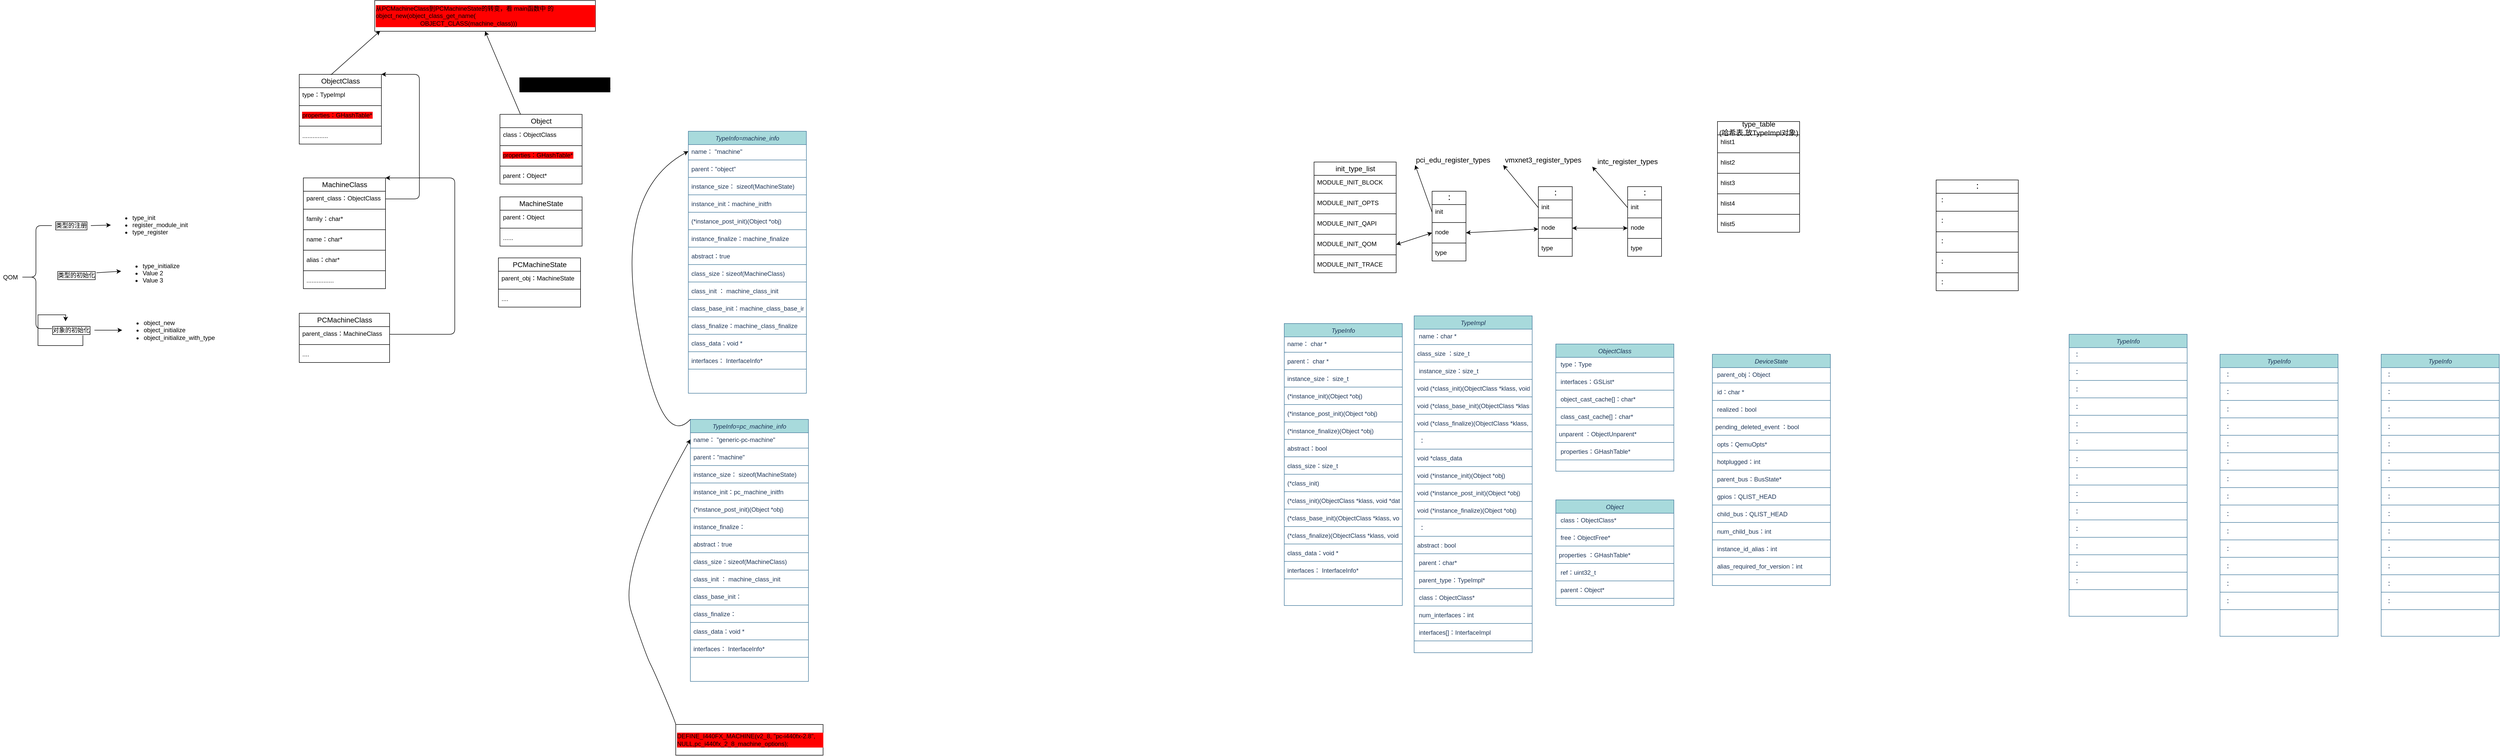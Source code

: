 <mxfile version="14.1.8" type="device"><diagram id="C5RBs43oDa-KdzZeNtuy" name="qom"><mxGraphModel dx="3566" dy="1351" grid="0" gridSize="10" guides="1" tooltips="1" connect="1" arrows="1" fold="1" page="0" pageScale="1" pageWidth="827" pageHeight="1169" background="#ffffff" math="0" shadow="0"><root><mxCell id="WIyWlLk6GJQsqaUBKTNV-0"/><mxCell id="WIyWlLk6GJQsqaUBKTNV-1" parent="WIyWlLk6GJQsqaUBKTNV-0"/><mxCell id="zkfFHV4jXpPFQw0GAbJ--0" value="TypeInfo" style="swimlane;fontStyle=2;align=center;verticalAlign=top;childLayout=stackLayout;horizontal=1;startSize=26;horizontalStack=0;resizeParent=1;resizeLast=0;collapsible=1;marginBottom=0;rounded=0;shadow=0;strokeWidth=1;fillColor=#A8DADC;strokeColor=#457B9D;fontColor=#1D3557;" parent="WIyWlLk6GJQsqaUBKTNV-1" vertex="1"><mxGeometry x="60" y="180" width="230" height="550" as="geometry"><mxRectangle x="230" y="140" width="160" height="26" as="alternateBounds"/></mxGeometry></mxCell><mxCell id="zkfFHV4jXpPFQw0GAbJ--1" value="name： char *" style="text;align=left;verticalAlign=top;spacingLeft=4;spacingRight=4;overflow=hidden;rotatable=0;points=[[0,0.5],[1,0.5]];portConstraint=eastwest;fontColor=#1D3557;" parent="zkfFHV4jXpPFQw0GAbJ--0" vertex="1"><mxGeometry y="26" width="230" height="26" as="geometry"/></mxCell><mxCell id="Ndvxfe5UU4QzXHVb5yw0-0" value="" style="line;html=1;strokeWidth=1;align=left;verticalAlign=middle;spacingTop=-1;spacingLeft=3;spacingRight=3;rotatable=0;labelPosition=right;points=[];portConstraint=eastwest;fillColor=#A8DADC;strokeColor=#457B9D;fontColor=#1D3557;labelBackgroundColor=#F1FAEE;" parent="zkfFHV4jXpPFQw0GAbJ--0" vertex="1"><mxGeometry y="52" width="230" height="8" as="geometry"/></mxCell><mxCell id="zkfFHV4jXpPFQw0GAbJ--2" value="parent： char *" style="text;align=left;verticalAlign=top;spacingLeft=4;spacingRight=4;overflow=hidden;rotatable=0;points=[[0,0.5],[1,0.5]];portConstraint=eastwest;rounded=0;shadow=0;html=0;fontColor=#1D3557;" parent="zkfFHV4jXpPFQw0GAbJ--0" vertex="1"><mxGeometry y="60" width="230" height="26" as="geometry"/></mxCell><mxCell id="Ndvxfe5UU4QzXHVb5yw0-2" value="" style="line;html=1;strokeWidth=1;align=left;verticalAlign=middle;spacingTop=-1;spacingLeft=3;spacingRight=3;rotatable=0;labelPosition=right;points=[];portConstraint=eastwest;fillColor=#A8DADC;strokeColor=#457B9D;fontColor=#1D3557;labelBackgroundColor=#F1FAEE;" parent="zkfFHV4jXpPFQw0GAbJ--0" vertex="1"><mxGeometry y="86" width="230" height="8" as="geometry"/></mxCell><mxCell id="zkfFHV4jXpPFQw0GAbJ--3" value="instance_size： size_t" style="text;align=left;verticalAlign=top;spacingLeft=4;spacingRight=4;overflow=hidden;rotatable=0;points=[[0,0.5],[1,0.5]];portConstraint=eastwest;rounded=0;shadow=0;html=0;fontColor=#1D3557;" parent="zkfFHV4jXpPFQw0GAbJ--0" vertex="1"><mxGeometry y="94" width="230" height="26" as="geometry"/></mxCell><mxCell id="zkfFHV4jXpPFQw0GAbJ--4" value="" style="line;html=1;strokeWidth=1;align=left;verticalAlign=middle;spacingTop=-1;spacingLeft=3;spacingRight=3;rotatable=0;labelPosition=right;points=[];portConstraint=eastwest;fillColor=#A8DADC;strokeColor=#457B9D;fontColor=#1D3557;labelBackgroundColor=#F1FAEE;" parent="zkfFHV4jXpPFQw0GAbJ--0" vertex="1"><mxGeometry y="120" width="230" height="8" as="geometry"/></mxCell><mxCell id="Ndvxfe5UU4QzXHVb5yw0-3" value="(*instance_init)(Object *obj)" style="text;align=left;verticalAlign=top;spacingLeft=4;spacingRight=4;overflow=hidden;rotatable=0;points=[[0,0.5],[1,0.5]];portConstraint=eastwest;rounded=0;shadow=0;html=0;fontColor=#1D3557;" parent="zkfFHV4jXpPFQw0GAbJ--0" vertex="1"><mxGeometry y="128" width="230" height="26" as="geometry"/></mxCell><mxCell id="Ndvxfe5UU4QzXHVb5yw0-1" value="" style="line;html=1;strokeWidth=1;align=left;verticalAlign=middle;spacingTop=-1;spacingLeft=3;spacingRight=3;rotatable=0;labelPosition=right;points=[];portConstraint=eastwest;fillColor=#A8DADC;strokeColor=#457B9D;fontColor=#1D3557;labelBackgroundColor=#F1FAEE;" parent="zkfFHV4jXpPFQw0GAbJ--0" vertex="1"><mxGeometry y="154" width="230" height="8" as="geometry"/></mxCell><mxCell id="Ndvxfe5UU4QzXHVb5yw0-4" value="(*instance_post_init)(Object *obj)" style="text;align=left;verticalAlign=top;spacingLeft=4;spacingRight=4;overflow=hidden;rotatable=0;points=[[0,0.5],[1,0.5]];portConstraint=eastwest;rounded=0;shadow=0;html=0;fontColor=#1D3557;" parent="zkfFHV4jXpPFQw0GAbJ--0" vertex="1"><mxGeometry y="162" width="230" height="26" as="geometry"/></mxCell><mxCell id="Ndvxfe5UU4QzXHVb5yw0-5" value="" style="line;html=1;strokeWidth=1;align=left;verticalAlign=middle;spacingTop=-1;spacingLeft=3;spacingRight=3;rotatable=0;labelPosition=right;points=[];portConstraint=eastwest;fillColor=#A8DADC;strokeColor=#457B9D;fontColor=#1D3557;labelBackgroundColor=#F1FAEE;" parent="zkfFHV4jXpPFQw0GAbJ--0" vertex="1"><mxGeometry y="188" width="230" height="8" as="geometry"/></mxCell><mxCell id="Ndvxfe5UU4QzXHVb5yw0-6" value="(*instance_finalize)(Object *obj)" style="text;align=left;verticalAlign=top;spacingLeft=4;spacingRight=4;overflow=hidden;rotatable=0;points=[[0,0.5],[1,0.5]];portConstraint=eastwest;rounded=0;shadow=0;html=0;fontColor=#1D3557;" parent="zkfFHV4jXpPFQw0GAbJ--0" vertex="1"><mxGeometry y="196" width="230" height="26" as="geometry"/></mxCell><mxCell id="Ndvxfe5UU4QzXHVb5yw0-7" value="" style="line;html=1;strokeWidth=1;align=left;verticalAlign=middle;spacingTop=-1;spacingLeft=3;spacingRight=3;rotatable=0;labelPosition=right;points=[];portConstraint=eastwest;fillColor=#A8DADC;strokeColor=#457B9D;fontColor=#1D3557;labelBackgroundColor=#F1FAEE;" parent="zkfFHV4jXpPFQw0GAbJ--0" vertex="1"><mxGeometry y="222" width="230" height="8" as="geometry"/></mxCell><mxCell id="Ndvxfe5UU4QzXHVb5yw0-8" value="abstract：bool" style="text;align=left;verticalAlign=top;spacingLeft=4;spacingRight=4;overflow=hidden;rotatable=0;points=[[0,0.5],[1,0.5]];portConstraint=eastwest;rounded=0;shadow=0;html=0;fontColor=#1D3557;" parent="zkfFHV4jXpPFQw0GAbJ--0" vertex="1"><mxGeometry y="230" width="230" height="26" as="geometry"/></mxCell><mxCell id="Ndvxfe5UU4QzXHVb5yw0-9" value="" style="line;html=1;strokeWidth=1;align=left;verticalAlign=middle;spacingTop=-1;spacingLeft=3;spacingRight=3;rotatable=0;labelPosition=right;points=[];portConstraint=eastwest;fillColor=#A8DADC;strokeColor=#457B9D;fontColor=#1D3557;labelBackgroundColor=#F1FAEE;" parent="zkfFHV4jXpPFQw0GAbJ--0" vertex="1"><mxGeometry y="256" width="230" height="8" as="geometry"/></mxCell><mxCell id="Ndvxfe5UU4QzXHVb5yw0-10" value="class_size：size_t" style="text;align=left;verticalAlign=top;spacingLeft=4;spacingRight=4;overflow=hidden;rotatable=0;points=[[0,0.5],[1,0.5]];portConstraint=eastwest;rounded=0;shadow=0;html=0;fontColor=#1D3557;" parent="zkfFHV4jXpPFQw0GAbJ--0" vertex="1"><mxGeometry y="264" width="230" height="26" as="geometry"/></mxCell><mxCell id="Ndvxfe5UU4QzXHVb5yw0-11" value="" style="line;html=1;strokeWidth=1;align=left;verticalAlign=middle;spacingTop=-1;spacingLeft=3;spacingRight=3;rotatable=0;labelPosition=right;points=[];portConstraint=eastwest;fillColor=#A8DADC;strokeColor=#457B9D;fontColor=#1D3557;labelBackgroundColor=#F1FAEE;" parent="zkfFHV4jXpPFQw0GAbJ--0" vertex="1"><mxGeometry y="290" width="230" height="8" as="geometry"/></mxCell><mxCell id="Ndvxfe5UU4QzXHVb5yw0-12" value="(*class_init)" style="text;align=left;verticalAlign=top;spacingLeft=4;spacingRight=4;overflow=hidden;rotatable=0;points=[[0,0.5],[1,0.5]];portConstraint=eastwest;rounded=0;shadow=0;html=0;fontColor=#1D3557;" parent="zkfFHV4jXpPFQw0GAbJ--0" vertex="1"><mxGeometry y="298" width="230" height="26" as="geometry"/></mxCell><mxCell id="Ndvxfe5UU4QzXHVb5yw0-13" value="" style="line;html=1;strokeWidth=1;align=left;verticalAlign=middle;spacingTop=-1;spacingLeft=3;spacingRight=3;rotatable=0;labelPosition=right;points=[];portConstraint=eastwest;fillColor=#A8DADC;strokeColor=#457B9D;fontColor=#1D3557;labelBackgroundColor=#F1FAEE;" parent="zkfFHV4jXpPFQw0GAbJ--0" vertex="1"><mxGeometry y="324" width="230" height="8" as="geometry"/></mxCell><mxCell id="Ndvxfe5UU4QzXHVb5yw0-14" value="(*class_init)(ObjectClass *klass, void *data)" style="text;align=left;verticalAlign=top;spacingLeft=4;spacingRight=4;overflow=hidden;rotatable=0;points=[[0,0.5],[1,0.5]];portConstraint=eastwest;rounded=0;shadow=0;html=0;fontColor=#1D3557;" parent="zkfFHV4jXpPFQw0GAbJ--0" vertex="1"><mxGeometry y="332" width="230" height="26" as="geometry"/></mxCell><mxCell id="Ndvxfe5UU4QzXHVb5yw0-15" value="" style="line;html=1;strokeWidth=1;align=left;verticalAlign=middle;spacingTop=-1;spacingLeft=3;spacingRight=3;rotatable=0;labelPosition=right;points=[];portConstraint=eastwest;fillColor=#A8DADC;strokeColor=#457B9D;fontColor=#1D3557;labelBackgroundColor=#F1FAEE;" parent="zkfFHV4jXpPFQw0GAbJ--0" vertex="1"><mxGeometry y="358" width="230" height="8" as="geometry"/></mxCell><mxCell id="Ndvxfe5UU4QzXHVb5yw0-16" value="(*class_base_init)(ObjectClass *klass, void *data)" style="text;align=left;verticalAlign=top;spacingLeft=4;spacingRight=4;overflow=hidden;rotatable=0;points=[[0,0.5],[1,0.5]];portConstraint=eastwest;rounded=0;shadow=0;html=0;fontColor=#1D3557;" parent="zkfFHV4jXpPFQw0GAbJ--0" vertex="1"><mxGeometry y="366" width="230" height="26" as="geometry"/></mxCell><mxCell id="Ndvxfe5UU4QzXHVb5yw0-17" value="" style="line;html=1;strokeWidth=1;align=left;verticalAlign=middle;spacingTop=-1;spacingLeft=3;spacingRight=3;rotatable=0;labelPosition=right;points=[];portConstraint=eastwest;fillColor=#A8DADC;strokeColor=#457B9D;fontColor=#1D3557;labelBackgroundColor=#F1FAEE;" parent="zkfFHV4jXpPFQw0GAbJ--0" vertex="1"><mxGeometry y="392" width="230" height="8" as="geometry"/></mxCell><mxCell id="Ndvxfe5UU4QzXHVb5yw0-18" value="(*class_finalize)(ObjectClass *klass, void *data)" style="text;align=left;verticalAlign=top;spacingLeft=4;spacingRight=4;overflow=hidden;rotatable=0;points=[[0,0.5],[1,0.5]];portConstraint=eastwest;rounded=0;shadow=0;html=0;fontColor=#1D3557;" parent="zkfFHV4jXpPFQw0GAbJ--0" vertex="1"><mxGeometry y="400" width="230" height="26" as="geometry"/></mxCell><mxCell id="Ndvxfe5UU4QzXHVb5yw0-19" value="" style="line;html=1;strokeWidth=1;align=left;verticalAlign=middle;spacingTop=-1;spacingLeft=3;spacingRight=3;rotatable=0;labelPosition=right;points=[];portConstraint=eastwest;fillColor=#A8DADC;strokeColor=#457B9D;fontColor=#1D3557;labelBackgroundColor=#F1FAEE;" parent="zkfFHV4jXpPFQw0GAbJ--0" vertex="1"><mxGeometry y="426" width="230" height="8" as="geometry"/></mxCell><mxCell id="Ndvxfe5UU4QzXHVb5yw0-20" value="class_data：void *" style="text;align=left;verticalAlign=top;spacingLeft=4;spacingRight=4;overflow=hidden;rotatable=0;points=[[0,0.5],[1,0.5]];portConstraint=eastwest;rounded=0;shadow=0;html=0;fontColor=#1D3557;" parent="zkfFHV4jXpPFQw0GAbJ--0" vertex="1"><mxGeometry y="434" width="230" height="26" as="geometry"/></mxCell><mxCell id="Ndvxfe5UU4QzXHVb5yw0-21" value="" style="line;html=1;strokeWidth=1;align=left;verticalAlign=middle;spacingTop=-1;spacingLeft=3;spacingRight=3;rotatable=0;labelPosition=right;points=[];portConstraint=eastwest;fillColor=#A8DADC;strokeColor=#457B9D;fontColor=#1D3557;labelBackgroundColor=#F1FAEE;" parent="zkfFHV4jXpPFQw0GAbJ--0" vertex="1"><mxGeometry y="460" width="230" height="8" as="geometry"/></mxCell><mxCell id="Ndvxfe5UU4QzXHVb5yw0-22" value="interfaces： InterfaceInfo*" style="text;align=left;verticalAlign=top;spacingLeft=4;spacingRight=4;overflow=hidden;rotatable=0;points=[[0,0.5],[1,0.5]];portConstraint=eastwest;rounded=0;shadow=0;html=0;fontColor=#1D3557;" parent="zkfFHV4jXpPFQw0GAbJ--0" vertex="1"><mxGeometry y="468" width="230" height="26" as="geometry"/></mxCell><mxCell id="Ndvxfe5UU4QzXHVb5yw0-23" value="" style="line;html=1;strokeWidth=1;align=left;verticalAlign=middle;spacingTop=-1;spacingLeft=3;spacingRight=3;rotatable=0;labelPosition=right;points=[];portConstraint=eastwest;fillColor=#A8DADC;strokeColor=#457B9D;fontColor=#1D3557;labelBackgroundColor=#F1FAEE;" parent="zkfFHV4jXpPFQw0GAbJ--0" vertex="1"><mxGeometry y="494" width="230" height="8" as="geometry"/></mxCell><mxCell id="GlSLPDdctyOqH2IbZM-3-0" value="TypeImpl" style="swimlane;fontStyle=2;align=center;verticalAlign=top;childLayout=stackLayout;horizontal=1;startSize=26;horizontalStack=0;resizeParent=1;resizeLast=0;collapsible=1;marginBottom=0;rounded=0;shadow=0;strokeWidth=1;fillColor=#A8DADC;strokeColor=#457B9D;fontColor=#1D3557;" parent="WIyWlLk6GJQsqaUBKTNV-1" vertex="1"><mxGeometry x="313" y="165" width="230" height="657" as="geometry"><mxRectangle x="230" y="140" width="160" height="26" as="alternateBounds"/></mxGeometry></mxCell><mxCell id="GlSLPDdctyOqH2IbZM-3-1" value=" name：char *" style="text;align=left;verticalAlign=top;spacingLeft=4;spacingRight=4;overflow=hidden;rotatable=0;points=[[0,0.5],[1,0.5]];portConstraint=eastwest;fontColor=#1D3557;" parent="GlSLPDdctyOqH2IbZM-3-0" vertex="1"><mxGeometry y="26" width="230" height="26" as="geometry"/></mxCell><mxCell id="GlSLPDdctyOqH2IbZM-3-2" value="" style="line;html=1;strokeWidth=1;align=left;verticalAlign=middle;spacingTop=-1;spacingLeft=3;spacingRight=3;rotatable=0;labelPosition=right;points=[];portConstraint=eastwest;fillColor=#A8DADC;strokeColor=#457B9D;fontColor=#1D3557;labelBackgroundColor=#F1FAEE;" parent="GlSLPDdctyOqH2IbZM-3-0" vertex="1"><mxGeometry y="52" width="230" height="8" as="geometry"/></mxCell><mxCell id="GlSLPDdctyOqH2IbZM-3-3" value="class_size ：size_t" style="text;align=left;verticalAlign=top;spacingLeft=4;spacingRight=4;overflow=hidden;rotatable=0;points=[[0,0.5],[1,0.5]];portConstraint=eastwest;rounded=0;shadow=0;html=0;fontColor=#1D3557;" parent="GlSLPDdctyOqH2IbZM-3-0" vertex="1"><mxGeometry y="60" width="230" height="26" as="geometry"/></mxCell><mxCell id="GlSLPDdctyOqH2IbZM-3-4" value="" style="line;html=1;strokeWidth=1;align=left;verticalAlign=middle;spacingTop=-1;spacingLeft=3;spacingRight=3;rotatable=0;labelPosition=right;points=[];portConstraint=eastwest;fillColor=#A8DADC;strokeColor=#457B9D;fontColor=#1D3557;labelBackgroundColor=#F1FAEE;" parent="GlSLPDdctyOqH2IbZM-3-0" vertex="1"><mxGeometry y="86" width="230" height="8" as="geometry"/></mxCell><mxCell id="GlSLPDdctyOqH2IbZM-3-5" value=" instance_size：size_t" style="text;align=left;verticalAlign=top;spacingLeft=4;spacingRight=4;overflow=hidden;rotatable=0;points=[[0,0.5],[1,0.5]];portConstraint=eastwest;rounded=0;shadow=0;html=0;fontColor=#1D3557;" parent="GlSLPDdctyOqH2IbZM-3-0" vertex="1"><mxGeometry y="94" width="230" height="26" as="geometry"/></mxCell><mxCell id="GlSLPDdctyOqH2IbZM-3-6" value="" style="line;html=1;strokeWidth=1;align=left;verticalAlign=middle;spacingTop=-1;spacingLeft=3;spacingRight=3;rotatable=0;labelPosition=right;points=[];portConstraint=eastwest;fillColor=#A8DADC;strokeColor=#457B9D;fontColor=#1D3557;labelBackgroundColor=#F1FAEE;" parent="GlSLPDdctyOqH2IbZM-3-0" vertex="1"><mxGeometry y="120" width="230" height="8" as="geometry"/></mxCell><mxCell id="GlSLPDdctyOqH2IbZM-3-7" value="void (*class_init)(ObjectClass *klass, void *data);" style="text;align=left;verticalAlign=top;spacingLeft=4;spacingRight=4;overflow=hidden;rotatable=0;points=[[0,0.5],[1,0.5]];portConstraint=eastwest;rounded=0;shadow=0;html=0;fontColor=#1D3557;" parent="GlSLPDdctyOqH2IbZM-3-0" vertex="1"><mxGeometry y="128" width="230" height="26" as="geometry"/></mxCell><mxCell id="GlSLPDdctyOqH2IbZM-3-8" value="" style="line;html=1;strokeWidth=1;align=left;verticalAlign=middle;spacingTop=-1;spacingLeft=3;spacingRight=3;rotatable=0;labelPosition=right;points=[];portConstraint=eastwest;fillColor=#A8DADC;strokeColor=#457B9D;fontColor=#1D3557;labelBackgroundColor=#F1FAEE;" parent="GlSLPDdctyOqH2IbZM-3-0" vertex="1"><mxGeometry y="154" width="230" height="8" as="geometry"/></mxCell><mxCell id="GlSLPDdctyOqH2IbZM-3-9" value="void (*class_base_init)(ObjectClass *klass, void *data);" style="text;align=left;verticalAlign=top;spacingLeft=4;spacingRight=4;overflow=hidden;rotatable=0;points=[[0,0.5],[1,0.5]];portConstraint=eastwest;rounded=0;shadow=0;html=0;fontColor=#1D3557;" parent="GlSLPDdctyOqH2IbZM-3-0" vertex="1"><mxGeometry y="162" width="230" height="26" as="geometry"/></mxCell><mxCell id="GlSLPDdctyOqH2IbZM-3-10" value="" style="line;html=1;strokeWidth=1;align=left;verticalAlign=middle;spacingTop=-1;spacingLeft=3;spacingRight=3;rotatable=0;labelPosition=right;points=[];portConstraint=eastwest;fillColor=#A8DADC;strokeColor=#457B9D;fontColor=#1D3557;labelBackgroundColor=#F1FAEE;" parent="GlSLPDdctyOqH2IbZM-3-0" vertex="1"><mxGeometry y="188" width="230" height="8" as="geometry"/></mxCell><mxCell id="GlSLPDdctyOqH2IbZM-3-11" value="void (*class_finalize)(ObjectClass *klass, void *data);" style="text;align=left;verticalAlign=top;spacingLeft=4;spacingRight=4;overflow=hidden;rotatable=0;points=[[0,0.5],[1,0.5]];portConstraint=eastwest;rounded=0;shadow=0;html=0;fontColor=#1D3557;" parent="GlSLPDdctyOqH2IbZM-3-0" vertex="1"><mxGeometry y="196" width="230" height="26" as="geometry"/></mxCell><mxCell id="GlSLPDdctyOqH2IbZM-3-12" value="" style="line;html=1;strokeWidth=1;align=left;verticalAlign=middle;spacingTop=-1;spacingLeft=3;spacingRight=3;rotatable=0;labelPosition=right;points=[];portConstraint=eastwest;fillColor=#A8DADC;strokeColor=#457B9D;fontColor=#1D3557;labelBackgroundColor=#F1FAEE;" parent="GlSLPDdctyOqH2IbZM-3-0" vertex="1"><mxGeometry y="222" width="230" height="8" as="geometry"/></mxCell><mxCell id="GlSLPDdctyOqH2IbZM-3-13" value=" ：" style="text;align=left;verticalAlign=top;spacingLeft=4;spacingRight=4;overflow=hidden;rotatable=0;points=[[0,0.5],[1,0.5]];portConstraint=eastwest;rounded=0;shadow=0;html=0;fontColor=#1D3557;" parent="GlSLPDdctyOqH2IbZM-3-0" vertex="1"><mxGeometry y="230" width="230" height="26" as="geometry"/></mxCell><mxCell id="GlSLPDdctyOqH2IbZM-3-14" value="" style="line;html=1;strokeWidth=1;align=left;verticalAlign=middle;spacingTop=-1;spacingLeft=3;spacingRight=3;rotatable=0;labelPosition=right;points=[];portConstraint=eastwest;fillColor=#A8DADC;strokeColor=#457B9D;fontColor=#1D3557;labelBackgroundColor=#F1FAEE;" parent="GlSLPDdctyOqH2IbZM-3-0" vertex="1"><mxGeometry y="256" width="230" height="8" as="geometry"/></mxCell><mxCell id="GlSLPDdctyOqH2IbZM-3-15" value="void *class_data" style="text;align=left;verticalAlign=top;spacingLeft=4;spacingRight=4;overflow=hidden;rotatable=0;points=[[0,0.5],[1,0.5]];portConstraint=eastwest;rounded=0;shadow=0;html=0;fontColor=#1D3557;" parent="GlSLPDdctyOqH2IbZM-3-0" vertex="1"><mxGeometry y="264" width="230" height="26" as="geometry"/></mxCell><mxCell id="GlSLPDdctyOqH2IbZM-3-16" value="" style="line;html=1;strokeWidth=1;align=left;verticalAlign=middle;spacingTop=-1;spacingLeft=3;spacingRight=3;rotatable=0;labelPosition=right;points=[];portConstraint=eastwest;fillColor=#A8DADC;strokeColor=#457B9D;fontColor=#1D3557;labelBackgroundColor=#F1FAEE;" parent="GlSLPDdctyOqH2IbZM-3-0" vertex="1"><mxGeometry y="290" width="230" height="8" as="geometry"/></mxCell><mxCell id="GlSLPDdctyOqH2IbZM-3-17" value="void (*instance_init)(Object *obj)" style="text;align=left;verticalAlign=top;spacingLeft=4;spacingRight=4;overflow=hidden;rotatable=0;points=[[0,0.5],[1,0.5]];portConstraint=eastwest;rounded=0;shadow=0;html=0;fontColor=#1D3557;" parent="GlSLPDdctyOqH2IbZM-3-0" vertex="1"><mxGeometry y="298" width="230" height="26" as="geometry"/></mxCell><mxCell id="GlSLPDdctyOqH2IbZM-3-18" value="" style="line;html=1;strokeWidth=1;align=left;verticalAlign=middle;spacingTop=-1;spacingLeft=3;spacingRight=3;rotatable=0;labelPosition=right;points=[];portConstraint=eastwest;fillColor=#A8DADC;strokeColor=#457B9D;fontColor=#1D3557;labelBackgroundColor=#F1FAEE;" parent="GlSLPDdctyOqH2IbZM-3-0" vertex="1"><mxGeometry y="324" width="230" height="8" as="geometry"/></mxCell><mxCell id="GlSLPDdctyOqH2IbZM-3-19" value="void (*instance_post_init)(Object *obj)" style="text;align=left;verticalAlign=top;spacingLeft=4;spacingRight=4;overflow=hidden;rotatable=0;points=[[0,0.5],[1,0.5]];portConstraint=eastwest;rounded=0;shadow=0;html=0;fontColor=#1D3557;" parent="GlSLPDdctyOqH2IbZM-3-0" vertex="1"><mxGeometry y="332" width="230" height="26" as="geometry"/></mxCell><mxCell id="GlSLPDdctyOqH2IbZM-3-20" value="" style="line;html=1;strokeWidth=1;align=left;verticalAlign=middle;spacingTop=-1;spacingLeft=3;spacingRight=3;rotatable=0;labelPosition=right;points=[];portConstraint=eastwest;fillColor=#A8DADC;strokeColor=#457B9D;fontColor=#1D3557;labelBackgroundColor=#F1FAEE;" parent="GlSLPDdctyOqH2IbZM-3-0" vertex="1"><mxGeometry y="358" width="230" height="8" as="geometry"/></mxCell><mxCell id="GlSLPDdctyOqH2IbZM-3-21" value="void (*instance_finalize)(Object *obj)" style="text;align=left;verticalAlign=top;spacingLeft=4;spacingRight=4;overflow=hidden;rotatable=0;points=[[0,0.5],[1,0.5]];portConstraint=eastwest;rounded=0;shadow=0;html=0;fontColor=#1D3557;" parent="GlSLPDdctyOqH2IbZM-3-0" vertex="1"><mxGeometry y="366" width="230" height="26" as="geometry"/></mxCell><mxCell id="GlSLPDdctyOqH2IbZM-3-22" value="" style="line;html=1;strokeWidth=1;align=left;verticalAlign=middle;spacingTop=-1;spacingLeft=3;spacingRight=3;rotatable=0;labelPosition=right;points=[];portConstraint=eastwest;fillColor=#A8DADC;strokeColor=#457B9D;fontColor=#1D3557;labelBackgroundColor=#F1FAEE;" parent="GlSLPDdctyOqH2IbZM-3-0" vertex="1"><mxGeometry y="392" width="230" height="8" as="geometry"/></mxCell><mxCell id="GlSLPDdctyOqH2IbZM-3-23" value=" ：" style="text;align=left;verticalAlign=top;spacingLeft=4;spacingRight=4;overflow=hidden;rotatable=0;points=[[0,0.5],[1,0.5]];portConstraint=eastwest;rounded=0;shadow=0;html=0;fontColor=#1D3557;" parent="GlSLPDdctyOqH2IbZM-3-0" vertex="1"><mxGeometry y="400" width="230" height="26" as="geometry"/></mxCell><mxCell id="GlSLPDdctyOqH2IbZM-3-24" value="" style="line;html=1;strokeWidth=1;align=left;verticalAlign=middle;spacingTop=-1;spacingLeft=3;spacingRight=3;rotatable=0;labelPosition=right;points=[];portConstraint=eastwest;fillColor=#A8DADC;strokeColor=#457B9D;fontColor=#1D3557;labelBackgroundColor=#F1FAEE;" parent="GlSLPDdctyOqH2IbZM-3-0" vertex="1"><mxGeometry y="426" width="230" height="8" as="geometry"/></mxCell><mxCell id="GlSLPDdctyOqH2IbZM-3-25" value="abstract : bool" style="text;align=left;verticalAlign=top;spacingLeft=4;spacingRight=4;overflow=hidden;rotatable=0;points=[[0,0.5],[1,0.5]];portConstraint=eastwest;rounded=0;shadow=0;html=0;fontColor=#1D3557;" parent="GlSLPDdctyOqH2IbZM-3-0" vertex="1"><mxGeometry y="434" width="230" height="26" as="geometry"/></mxCell><mxCell id="GlSLPDdctyOqH2IbZM-3-26" value="" style="line;html=1;strokeWidth=1;align=left;verticalAlign=middle;spacingTop=-1;spacingLeft=3;spacingRight=3;rotatable=0;labelPosition=right;points=[];portConstraint=eastwest;fillColor=#A8DADC;strokeColor=#457B9D;fontColor=#1D3557;labelBackgroundColor=#F1FAEE;" parent="GlSLPDdctyOqH2IbZM-3-0" vertex="1"><mxGeometry y="460" width="230" height="8" as="geometry"/></mxCell><mxCell id="GlSLPDdctyOqH2IbZM-3-27" value=" parent：char*" style="text;align=left;verticalAlign=top;spacingLeft=4;spacingRight=4;overflow=hidden;rotatable=0;points=[[0,0.5],[1,0.5]];portConstraint=eastwest;rounded=0;shadow=0;html=0;fontColor=#1D3557;" parent="GlSLPDdctyOqH2IbZM-3-0" vertex="1"><mxGeometry y="468" width="230" height="26" as="geometry"/></mxCell><mxCell id="GlSLPDdctyOqH2IbZM-3-28" value="" style="line;html=1;strokeWidth=1;align=left;verticalAlign=middle;spacingTop=-1;spacingLeft=3;spacingRight=3;rotatable=0;labelPosition=right;points=[];portConstraint=eastwest;fillColor=#A8DADC;strokeColor=#457B9D;fontColor=#1D3557;labelBackgroundColor=#F1FAEE;" parent="GlSLPDdctyOqH2IbZM-3-0" vertex="1"><mxGeometry y="494" width="230" height="8" as="geometry"/></mxCell><mxCell id="GlSLPDdctyOqH2IbZM-3-87" value=" parent_type：TypeImpl*" style="text;align=left;verticalAlign=top;spacingLeft=4;spacingRight=4;overflow=hidden;rotatable=0;points=[[0,0.5],[1,0.5]];portConstraint=eastwest;rounded=0;shadow=0;html=0;fontColor=#1D3557;" parent="GlSLPDdctyOqH2IbZM-3-0" vertex="1"><mxGeometry y="502" width="230" height="26" as="geometry"/></mxCell><mxCell id="GlSLPDdctyOqH2IbZM-3-88" value="" style="line;html=1;strokeWidth=1;align=left;verticalAlign=middle;spacingTop=-1;spacingLeft=3;spacingRight=3;rotatable=0;labelPosition=right;points=[];portConstraint=eastwest;fillColor=#A8DADC;strokeColor=#457B9D;fontColor=#1D3557;labelBackgroundColor=#F1FAEE;" parent="GlSLPDdctyOqH2IbZM-3-0" vertex="1"><mxGeometry y="528" width="230" height="8" as="geometry"/></mxCell><mxCell id="GlSLPDdctyOqH2IbZM-3-89" value=" class：ObjectClass*" style="text;align=left;verticalAlign=top;spacingLeft=4;spacingRight=4;overflow=hidden;rotatable=0;points=[[0,0.5],[1,0.5]];portConstraint=eastwest;rounded=0;shadow=0;html=0;fontColor=#1D3557;" parent="GlSLPDdctyOqH2IbZM-3-0" vertex="1"><mxGeometry y="536" width="230" height="26" as="geometry"/></mxCell><mxCell id="GlSLPDdctyOqH2IbZM-3-90" value="" style="line;html=1;strokeWidth=1;align=left;verticalAlign=middle;spacingTop=-1;spacingLeft=3;spacingRight=3;rotatable=0;labelPosition=right;points=[];portConstraint=eastwest;fillColor=#A8DADC;strokeColor=#457B9D;fontColor=#1D3557;labelBackgroundColor=#F1FAEE;" parent="GlSLPDdctyOqH2IbZM-3-0" vertex="1"><mxGeometry y="562" width="230" height="8" as="geometry"/></mxCell><mxCell id="GlSLPDdctyOqH2IbZM-3-91" value=" num_interfaces：int" style="text;align=left;verticalAlign=top;spacingLeft=4;spacingRight=4;overflow=hidden;rotatable=0;points=[[0,0.5],[1,0.5]];portConstraint=eastwest;rounded=0;shadow=0;html=0;fontColor=#1D3557;" parent="GlSLPDdctyOqH2IbZM-3-0" vertex="1"><mxGeometry y="570" width="230" height="26" as="geometry"/></mxCell><mxCell id="GlSLPDdctyOqH2IbZM-3-92" value="" style="line;html=1;strokeWidth=1;align=left;verticalAlign=middle;spacingTop=-1;spacingLeft=3;spacingRight=3;rotatable=0;labelPosition=right;points=[];portConstraint=eastwest;fillColor=#A8DADC;strokeColor=#457B9D;fontColor=#1D3557;labelBackgroundColor=#F1FAEE;" parent="GlSLPDdctyOqH2IbZM-3-0" vertex="1"><mxGeometry y="596" width="230" height="8" as="geometry"/></mxCell><mxCell id="GlSLPDdctyOqH2IbZM-3-93" value=" interfaces[]：InterfaceImpl" style="text;align=left;verticalAlign=top;spacingLeft=4;spacingRight=4;overflow=hidden;rotatable=0;points=[[0,0.5],[1,0.5]];portConstraint=eastwest;rounded=0;shadow=0;html=0;fontColor=#1D3557;" parent="GlSLPDdctyOqH2IbZM-3-0" vertex="1"><mxGeometry y="604" width="230" height="26" as="geometry"/></mxCell><mxCell id="GlSLPDdctyOqH2IbZM-3-94" value="" style="line;html=1;strokeWidth=1;align=left;verticalAlign=middle;spacingTop=-1;spacingLeft=3;spacingRight=3;rotatable=0;labelPosition=right;points=[];portConstraint=eastwest;fillColor=#A8DADC;strokeColor=#457B9D;fontColor=#1D3557;labelBackgroundColor=#F1FAEE;" parent="GlSLPDdctyOqH2IbZM-3-0" vertex="1"><mxGeometry y="630" width="230" height="8" as="geometry"/></mxCell><mxCell id="GlSLPDdctyOqH2IbZM-3-29" value="ObjectClass" style="swimlane;fontStyle=2;align=center;verticalAlign=top;childLayout=stackLayout;horizontal=1;startSize=26;horizontalStack=0;resizeParent=1;resizeLast=0;collapsible=1;marginBottom=0;rounded=0;shadow=0;strokeWidth=1;fillColor=#A8DADC;strokeColor=#457B9D;fontColor=#1D3557;" parent="WIyWlLk6GJQsqaUBKTNV-1" vertex="1"><mxGeometry x="589" y="220" width="230" height="248" as="geometry"><mxRectangle x="230" y="140" width="160" height="26" as="alternateBounds"/></mxGeometry></mxCell><mxCell id="GlSLPDdctyOqH2IbZM-3-30" value=" type：Type" style="text;align=left;verticalAlign=top;spacingLeft=4;spacingRight=4;overflow=hidden;rotatable=0;points=[[0,0.5],[1,0.5]];portConstraint=eastwest;fontColor=#1D3557;" parent="GlSLPDdctyOqH2IbZM-3-29" vertex="1"><mxGeometry y="26" width="230" height="26" as="geometry"/></mxCell><mxCell id="GlSLPDdctyOqH2IbZM-3-31" value="" style="line;html=1;strokeWidth=1;align=left;verticalAlign=middle;spacingTop=-1;spacingLeft=3;spacingRight=3;rotatable=0;labelPosition=right;points=[];portConstraint=eastwest;fillColor=#A8DADC;strokeColor=#457B9D;fontColor=#1D3557;labelBackgroundColor=#F1FAEE;" parent="GlSLPDdctyOqH2IbZM-3-29" vertex="1"><mxGeometry y="52" width="230" height="8" as="geometry"/></mxCell><mxCell id="GlSLPDdctyOqH2IbZM-3-32" value=" interfaces：GSList*" style="text;align=left;verticalAlign=top;spacingLeft=4;spacingRight=4;overflow=hidden;rotatable=0;points=[[0,0.5],[1,0.5]];portConstraint=eastwest;rounded=0;shadow=0;html=0;fontColor=#1D3557;" parent="GlSLPDdctyOqH2IbZM-3-29" vertex="1"><mxGeometry y="60" width="230" height="26" as="geometry"/></mxCell><mxCell id="GlSLPDdctyOqH2IbZM-3-33" value="" style="line;html=1;strokeWidth=1;align=left;verticalAlign=middle;spacingTop=-1;spacingLeft=3;spacingRight=3;rotatable=0;labelPosition=right;points=[];portConstraint=eastwest;fillColor=#A8DADC;strokeColor=#457B9D;fontColor=#1D3557;labelBackgroundColor=#F1FAEE;" parent="GlSLPDdctyOqH2IbZM-3-29" vertex="1"><mxGeometry y="86" width="230" height="8" as="geometry"/></mxCell><mxCell id="GlSLPDdctyOqH2IbZM-3-34" value=" object_cast_cache[]：char*" style="text;align=left;verticalAlign=top;spacingLeft=4;spacingRight=4;overflow=hidden;rotatable=0;points=[[0,0.5],[1,0.5]];portConstraint=eastwest;rounded=0;shadow=0;html=0;fontColor=#1D3557;" parent="GlSLPDdctyOqH2IbZM-3-29" vertex="1"><mxGeometry y="94" width="230" height="26" as="geometry"/></mxCell><mxCell id="GlSLPDdctyOqH2IbZM-3-35" value="" style="line;html=1;strokeWidth=1;align=left;verticalAlign=middle;spacingTop=-1;spacingLeft=3;spacingRight=3;rotatable=0;labelPosition=right;points=[];portConstraint=eastwest;fillColor=#A8DADC;strokeColor=#457B9D;fontColor=#1D3557;labelBackgroundColor=#F1FAEE;" parent="GlSLPDdctyOqH2IbZM-3-29" vertex="1"><mxGeometry y="120" width="230" height="8" as="geometry"/></mxCell><mxCell id="GlSLPDdctyOqH2IbZM-3-36" value=" class_cast_cache[]：char*" style="text;align=left;verticalAlign=top;spacingLeft=4;spacingRight=4;overflow=hidden;rotatable=0;points=[[0,0.5],[1,0.5]];portConstraint=eastwest;rounded=0;shadow=0;html=0;fontColor=#1D3557;" parent="GlSLPDdctyOqH2IbZM-3-29" vertex="1"><mxGeometry y="128" width="230" height="26" as="geometry"/></mxCell><mxCell id="GlSLPDdctyOqH2IbZM-3-37" value="" style="line;html=1;strokeWidth=1;align=left;verticalAlign=middle;spacingTop=-1;spacingLeft=3;spacingRight=3;rotatable=0;labelPosition=right;points=[];portConstraint=eastwest;fillColor=#A8DADC;strokeColor=#457B9D;fontColor=#1D3557;labelBackgroundColor=#F1FAEE;" parent="GlSLPDdctyOqH2IbZM-3-29" vertex="1"><mxGeometry y="154" width="230" height="8" as="geometry"/></mxCell><mxCell id="GlSLPDdctyOqH2IbZM-3-38" value="unparent ：ObjectUnparent*" style="text;align=left;verticalAlign=top;spacingLeft=4;spacingRight=4;overflow=hidden;rotatable=0;points=[[0,0.5],[1,0.5]];portConstraint=eastwest;rounded=0;shadow=0;html=0;fontColor=#1D3557;" parent="GlSLPDdctyOqH2IbZM-3-29" vertex="1"><mxGeometry y="162" width="230" height="26" as="geometry"/></mxCell><mxCell id="GlSLPDdctyOqH2IbZM-3-39" value="" style="line;html=1;strokeWidth=1;align=left;verticalAlign=middle;spacingTop=-1;spacingLeft=3;spacingRight=3;rotatable=0;labelPosition=right;points=[];portConstraint=eastwest;fillColor=#A8DADC;strokeColor=#457B9D;fontColor=#1D3557;labelBackgroundColor=#F1FAEE;" parent="GlSLPDdctyOqH2IbZM-3-29" vertex="1"><mxGeometry y="188" width="230" height="8" as="geometry"/></mxCell><mxCell id="GlSLPDdctyOqH2IbZM-3-40" value=" properties：GHashTable*" style="text;align=left;verticalAlign=top;spacingLeft=4;spacingRight=4;overflow=hidden;rotatable=0;points=[[0,0.5],[1,0.5]];portConstraint=eastwest;rounded=0;shadow=0;html=0;fontColor=#1D3557;" parent="GlSLPDdctyOqH2IbZM-3-29" vertex="1"><mxGeometry y="196" width="230" height="26" as="geometry"/></mxCell><mxCell id="GlSLPDdctyOqH2IbZM-3-41" value="" style="line;html=1;strokeWidth=1;align=left;verticalAlign=middle;spacingTop=-1;spacingLeft=3;spacingRight=3;rotatable=0;labelPosition=right;points=[];portConstraint=eastwest;fillColor=#A8DADC;strokeColor=#457B9D;fontColor=#1D3557;labelBackgroundColor=#F1FAEE;" parent="GlSLPDdctyOqH2IbZM-3-29" vertex="1"><mxGeometry y="222" width="230" height="8" as="geometry"/></mxCell><mxCell id="GlSLPDdctyOqH2IbZM-3-58" value="Object" style="swimlane;fontStyle=2;align=center;verticalAlign=top;childLayout=stackLayout;horizontal=1;startSize=26;horizontalStack=0;resizeParent=1;resizeLast=0;collapsible=1;marginBottom=0;rounded=0;shadow=0;strokeWidth=1;fillColor=#A8DADC;strokeColor=#457B9D;fontColor=#1D3557;" parent="WIyWlLk6GJQsqaUBKTNV-1" vertex="1"><mxGeometry x="589" y="524" width="230" height="206" as="geometry"><mxRectangle x="230" y="140" width="160" height="26" as="alternateBounds"/></mxGeometry></mxCell><mxCell id="GlSLPDdctyOqH2IbZM-3-59" value=" class：ObjectClass*" style="text;align=left;verticalAlign=top;spacingLeft=4;spacingRight=4;overflow=hidden;rotatable=0;points=[[0,0.5],[1,0.5]];portConstraint=eastwest;fontColor=#1D3557;" parent="GlSLPDdctyOqH2IbZM-3-58" vertex="1"><mxGeometry y="26" width="230" height="26" as="geometry"/></mxCell><mxCell id="GlSLPDdctyOqH2IbZM-3-60" value="" style="line;html=1;strokeWidth=1;align=left;verticalAlign=middle;spacingTop=-1;spacingLeft=3;spacingRight=3;rotatable=0;labelPosition=right;points=[];portConstraint=eastwest;fillColor=#A8DADC;strokeColor=#457B9D;fontColor=#1D3557;labelBackgroundColor=#F1FAEE;" parent="GlSLPDdctyOqH2IbZM-3-58" vertex="1"><mxGeometry y="52" width="230" height="8" as="geometry"/></mxCell><mxCell id="GlSLPDdctyOqH2IbZM-3-61" value=" free：ObjectFree*" style="text;align=left;verticalAlign=top;spacingLeft=4;spacingRight=4;overflow=hidden;rotatable=0;points=[[0,0.5],[1,0.5]];portConstraint=eastwest;rounded=0;shadow=0;html=0;fontColor=#1D3557;" parent="GlSLPDdctyOqH2IbZM-3-58" vertex="1"><mxGeometry y="60" width="230" height="26" as="geometry"/></mxCell><mxCell id="GlSLPDdctyOqH2IbZM-3-62" value="" style="line;html=1;strokeWidth=1;align=left;verticalAlign=middle;spacingTop=-1;spacingLeft=3;spacingRight=3;rotatable=0;labelPosition=right;points=[];portConstraint=eastwest;fillColor=#A8DADC;strokeColor=#457B9D;fontColor=#1D3557;labelBackgroundColor=#F1FAEE;" parent="GlSLPDdctyOqH2IbZM-3-58" vertex="1"><mxGeometry y="86" width="230" height="8" as="geometry"/></mxCell><mxCell id="GlSLPDdctyOqH2IbZM-3-63" value="properties ：GHashTable*" style="text;align=left;verticalAlign=top;spacingLeft=4;spacingRight=4;overflow=hidden;rotatable=0;points=[[0,0.5],[1,0.5]];portConstraint=eastwest;rounded=0;shadow=0;html=0;fontColor=#1D3557;" parent="GlSLPDdctyOqH2IbZM-3-58" vertex="1"><mxGeometry y="94" width="230" height="26" as="geometry"/></mxCell><mxCell id="GlSLPDdctyOqH2IbZM-3-64" value="" style="line;html=1;strokeWidth=1;align=left;verticalAlign=middle;spacingTop=-1;spacingLeft=3;spacingRight=3;rotatable=0;labelPosition=right;points=[];portConstraint=eastwest;fillColor=#A8DADC;strokeColor=#457B9D;fontColor=#1D3557;labelBackgroundColor=#F1FAEE;" parent="GlSLPDdctyOqH2IbZM-3-58" vertex="1"><mxGeometry y="120" width="230" height="8" as="geometry"/></mxCell><mxCell id="GlSLPDdctyOqH2IbZM-3-65" value=" ref：uint32_t" style="text;align=left;verticalAlign=top;spacingLeft=4;spacingRight=4;overflow=hidden;rotatable=0;points=[[0,0.5],[1,0.5]];portConstraint=eastwest;rounded=0;shadow=0;html=0;fontColor=#1D3557;" parent="GlSLPDdctyOqH2IbZM-3-58" vertex="1"><mxGeometry y="128" width="230" height="26" as="geometry"/></mxCell><mxCell id="GlSLPDdctyOqH2IbZM-3-66" value="" style="line;html=1;strokeWidth=1;align=left;verticalAlign=middle;spacingTop=-1;spacingLeft=3;spacingRight=3;rotatable=0;labelPosition=right;points=[];portConstraint=eastwest;fillColor=#A8DADC;strokeColor=#457B9D;fontColor=#1D3557;labelBackgroundColor=#F1FAEE;" parent="GlSLPDdctyOqH2IbZM-3-58" vertex="1"><mxGeometry y="154" width="230" height="8" as="geometry"/></mxCell><mxCell id="GlSLPDdctyOqH2IbZM-3-67" value=" parent：Object*" style="text;align=left;verticalAlign=top;spacingLeft=4;spacingRight=4;overflow=hidden;rotatable=0;points=[[0,0.5],[1,0.5]];portConstraint=eastwest;rounded=0;shadow=0;html=0;fontColor=#1D3557;" parent="GlSLPDdctyOqH2IbZM-3-58" vertex="1"><mxGeometry y="162" width="230" height="26" as="geometry"/></mxCell><mxCell id="GlSLPDdctyOqH2IbZM-3-68" value="" style="line;html=1;strokeWidth=1;align=left;verticalAlign=middle;spacingTop=-1;spacingLeft=3;spacingRight=3;rotatable=0;labelPosition=right;points=[];portConstraint=eastwest;fillColor=#A8DADC;strokeColor=#457B9D;fontColor=#1D3557;labelBackgroundColor=#F1FAEE;" parent="GlSLPDdctyOqH2IbZM-3-58" vertex="1"><mxGeometry y="188" width="230" height="8" as="geometry"/></mxCell><mxCell id="GlSLPDdctyOqH2IbZM-3-95" value="DeviceState" style="swimlane;fontStyle=2;align=center;verticalAlign=top;childLayout=stackLayout;horizontal=1;startSize=26;horizontalStack=0;resizeParent=1;resizeLast=0;collapsible=1;marginBottom=0;rounded=0;shadow=0;strokeWidth=1;fillColor=#A8DADC;strokeColor=#457B9D;fontColor=#1D3557;" parent="WIyWlLk6GJQsqaUBKTNV-1" vertex="1"><mxGeometry x="894" y="240" width="230" height="451" as="geometry"><mxRectangle x="230" y="140" width="160" height="26" as="alternateBounds"/></mxGeometry></mxCell><mxCell id="GlSLPDdctyOqH2IbZM-3-96" value=" parent_obj：Object" style="text;align=left;verticalAlign=top;spacingLeft=4;spacingRight=4;overflow=hidden;rotatable=0;points=[[0,0.5],[1,0.5]];portConstraint=eastwest;fontColor=#1D3557;" parent="GlSLPDdctyOqH2IbZM-3-95" vertex="1"><mxGeometry y="26" width="230" height="26" as="geometry"/></mxCell><mxCell id="GlSLPDdctyOqH2IbZM-3-97" value="" style="line;html=1;strokeWidth=1;align=left;verticalAlign=middle;spacingTop=-1;spacingLeft=3;spacingRight=3;rotatable=0;labelPosition=right;points=[];portConstraint=eastwest;fillColor=#A8DADC;strokeColor=#457B9D;fontColor=#1D3557;labelBackgroundColor=#F1FAEE;" parent="GlSLPDdctyOqH2IbZM-3-95" vertex="1"><mxGeometry y="52" width="230" height="8" as="geometry"/></mxCell><mxCell id="GlSLPDdctyOqH2IbZM-3-98" value=" id：char *" style="text;align=left;verticalAlign=top;spacingLeft=4;spacingRight=4;overflow=hidden;rotatable=0;points=[[0,0.5],[1,0.5]];portConstraint=eastwest;rounded=0;shadow=0;html=0;fontColor=#1D3557;" parent="GlSLPDdctyOqH2IbZM-3-95" vertex="1"><mxGeometry y="60" width="230" height="26" as="geometry"/></mxCell><mxCell id="GlSLPDdctyOqH2IbZM-3-99" value="" style="line;html=1;strokeWidth=1;align=left;verticalAlign=middle;spacingTop=-1;spacingLeft=3;spacingRight=3;rotatable=0;labelPosition=right;points=[];portConstraint=eastwest;fillColor=#A8DADC;strokeColor=#457B9D;fontColor=#1D3557;labelBackgroundColor=#F1FAEE;" parent="GlSLPDdctyOqH2IbZM-3-95" vertex="1"><mxGeometry y="86" width="230" height="8" as="geometry"/></mxCell><mxCell id="GlSLPDdctyOqH2IbZM-3-100" value=" realized：bool" style="text;align=left;verticalAlign=top;spacingLeft=4;spacingRight=4;overflow=hidden;rotatable=0;points=[[0,0.5],[1,0.5]];portConstraint=eastwest;rounded=0;shadow=0;html=0;fontColor=#1D3557;" parent="GlSLPDdctyOqH2IbZM-3-95" vertex="1"><mxGeometry y="94" width="230" height="26" as="geometry"/></mxCell><mxCell id="GlSLPDdctyOqH2IbZM-3-101" value="" style="line;html=1;strokeWidth=1;align=left;verticalAlign=middle;spacingTop=-1;spacingLeft=3;spacingRight=3;rotatable=0;labelPosition=right;points=[];portConstraint=eastwest;fillColor=#A8DADC;strokeColor=#457B9D;fontColor=#1D3557;labelBackgroundColor=#F1FAEE;" parent="GlSLPDdctyOqH2IbZM-3-95" vertex="1"><mxGeometry y="120" width="230" height="8" as="geometry"/></mxCell><mxCell id="GlSLPDdctyOqH2IbZM-3-102" value="pending_deleted_event ：bool" style="text;align=left;verticalAlign=top;spacingLeft=4;spacingRight=4;overflow=hidden;rotatable=0;points=[[0,0.5],[1,0.5]];portConstraint=eastwest;rounded=0;shadow=0;html=0;fontColor=#1D3557;" parent="GlSLPDdctyOqH2IbZM-3-95" vertex="1"><mxGeometry y="128" width="230" height="26" as="geometry"/></mxCell><mxCell id="GlSLPDdctyOqH2IbZM-3-103" value="" style="line;html=1;strokeWidth=1;align=left;verticalAlign=middle;spacingTop=-1;spacingLeft=3;spacingRight=3;rotatable=0;labelPosition=right;points=[];portConstraint=eastwest;fillColor=#A8DADC;strokeColor=#457B9D;fontColor=#1D3557;labelBackgroundColor=#F1FAEE;" parent="GlSLPDdctyOqH2IbZM-3-95" vertex="1"><mxGeometry y="154" width="230" height="8" as="geometry"/></mxCell><mxCell id="GlSLPDdctyOqH2IbZM-3-104" value=" opts：QemuOpts*" style="text;align=left;verticalAlign=top;spacingLeft=4;spacingRight=4;overflow=hidden;rotatable=0;points=[[0,0.5],[1,0.5]];portConstraint=eastwest;rounded=0;shadow=0;html=0;fontColor=#1D3557;" parent="GlSLPDdctyOqH2IbZM-3-95" vertex="1"><mxGeometry y="162" width="230" height="26" as="geometry"/></mxCell><mxCell id="GlSLPDdctyOqH2IbZM-3-105" value="" style="line;html=1;strokeWidth=1;align=left;verticalAlign=middle;spacingTop=-1;spacingLeft=3;spacingRight=3;rotatable=0;labelPosition=right;points=[];portConstraint=eastwest;fillColor=#A8DADC;strokeColor=#457B9D;fontColor=#1D3557;labelBackgroundColor=#F1FAEE;" parent="GlSLPDdctyOqH2IbZM-3-95" vertex="1"><mxGeometry y="188" width="230" height="8" as="geometry"/></mxCell><mxCell id="GlSLPDdctyOqH2IbZM-3-106" value=" hotplugged：int" style="text;align=left;verticalAlign=top;spacingLeft=4;spacingRight=4;overflow=hidden;rotatable=0;points=[[0,0.5],[1,0.5]];portConstraint=eastwest;rounded=0;shadow=0;html=0;fontColor=#1D3557;" parent="GlSLPDdctyOqH2IbZM-3-95" vertex="1"><mxGeometry y="196" width="230" height="26" as="geometry"/></mxCell><mxCell id="GlSLPDdctyOqH2IbZM-3-107" value="" style="line;html=1;strokeWidth=1;align=left;verticalAlign=middle;spacingTop=-1;spacingLeft=3;spacingRight=3;rotatable=0;labelPosition=right;points=[];portConstraint=eastwest;fillColor=#A8DADC;strokeColor=#457B9D;fontColor=#1D3557;labelBackgroundColor=#F1FAEE;" parent="GlSLPDdctyOqH2IbZM-3-95" vertex="1"><mxGeometry y="222" width="230" height="8" as="geometry"/></mxCell><mxCell id="GlSLPDdctyOqH2IbZM-3-108" value=" parent_bus：BusState*" style="text;align=left;verticalAlign=top;spacingLeft=4;spacingRight=4;overflow=hidden;rotatable=0;points=[[0,0.5],[1,0.5]];portConstraint=eastwest;rounded=0;shadow=0;html=0;fontColor=#1D3557;" parent="GlSLPDdctyOqH2IbZM-3-95" vertex="1"><mxGeometry y="230" width="230" height="26" as="geometry"/></mxCell><mxCell id="GlSLPDdctyOqH2IbZM-3-109" value="" style="line;html=1;strokeWidth=1;align=left;verticalAlign=middle;spacingTop=-1;spacingLeft=3;spacingRight=3;rotatable=0;labelPosition=right;points=[];portConstraint=eastwest;fillColor=#A8DADC;strokeColor=#457B9D;fontColor=#1D3557;labelBackgroundColor=#F1FAEE;" parent="GlSLPDdctyOqH2IbZM-3-95" vertex="1"><mxGeometry y="256" width="230" height="8" as="geometry"/></mxCell><mxCell id="GlSLPDdctyOqH2IbZM-3-110" value=" gpios：QLIST_HEAD" style="text;align=left;verticalAlign=top;spacingLeft=4;spacingRight=4;overflow=hidden;rotatable=0;points=[[0,0.5],[1,0.5]];portConstraint=eastwest;rounded=0;shadow=0;html=0;fontColor=#1D3557;" parent="GlSLPDdctyOqH2IbZM-3-95" vertex="1"><mxGeometry y="264" width="230" height="26" as="geometry"/></mxCell><mxCell id="GlSLPDdctyOqH2IbZM-3-111" value="" style="line;html=1;strokeWidth=1;align=left;verticalAlign=middle;spacingTop=-1;spacingLeft=3;spacingRight=3;rotatable=0;labelPosition=right;points=[];portConstraint=eastwest;fillColor=#A8DADC;strokeColor=#457B9D;fontColor=#1D3557;labelBackgroundColor=#F1FAEE;" parent="GlSLPDdctyOqH2IbZM-3-95" vertex="1"><mxGeometry y="290" width="230" height="8" as="geometry"/></mxCell><mxCell id="GlSLPDdctyOqH2IbZM-3-112" value=" child_bus：QLIST_HEAD" style="text;align=left;verticalAlign=top;spacingLeft=4;spacingRight=4;overflow=hidden;rotatable=0;points=[[0,0.5],[1,0.5]];portConstraint=eastwest;rounded=0;shadow=0;html=0;fontColor=#1D3557;" parent="GlSLPDdctyOqH2IbZM-3-95" vertex="1"><mxGeometry y="298" width="230" height="26" as="geometry"/></mxCell><mxCell id="GlSLPDdctyOqH2IbZM-3-113" value="" style="line;html=1;strokeWidth=1;align=left;verticalAlign=middle;spacingTop=-1;spacingLeft=3;spacingRight=3;rotatable=0;labelPosition=right;points=[];portConstraint=eastwest;fillColor=#A8DADC;strokeColor=#457B9D;fontColor=#1D3557;labelBackgroundColor=#F1FAEE;" parent="GlSLPDdctyOqH2IbZM-3-95" vertex="1"><mxGeometry y="324" width="230" height="8" as="geometry"/></mxCell><mxCell id="GlSLPDdctyOqH2IbZM-3-114" value=" num_child_bus：int" style="text;align=left;verticalAlign=top;spacingLeft=4;spacingRight=4;overflow=hidden;rotatable=0;points=[[0,0.5],[1,0.5]];portConstraint=eastwest;rounded=0;shadow=0;html=0;fontColor=#1D3557;" parent="GlSLPDdctyOqH2IbZM-3-95" vertex="1"><mxGeometry y="332" width="230" height="26" as="geometry"/></mxCell><mxCell id="GlSLPDdctyOqH2IbZM-3-115" value="" style="line;html=1;strokeWidth=1;align=left;verticalAlign=middle;spacingTop=-1;spacingLeft=3;spacingRight=3;rotatable=0;labelPosition=right;points=[];portConstraint=eastwest;fillColor=#A8DADC;strokeColor=#457B9D;fontColor=#1D3557;labelBackgroundColor=#F1FAEE;" parent="GlSLPDdctyOqH2IbZM-3-95" vertex="1"><mxGeometry y="358" width="230" height="8" as="geometry"/></mxCell><mxCell id="GlSLPDdctyOqH2IbZM-3-116" value=" instance_id_alias：int" style="text;align=left;verticalAlign=top;spacingLeft=4;spacingRight=4;overflow=hidden;rotatable=0;points=[[0,0.5],[1,0.5]];portConstraint=eastwest;rounded=0;shadow=0;html=0;fontColor=#1D3557;" parent="GlSLPDdctyOqH2IbZM-3-95" vertex="1"><mxGeometry y="366" width="230" height="26" as="geometry"/></mxCell><mxCell id="GlSLPDdctyOqH2IbZM-3-117" value="" style="line;html=1;strokeWidth=1;align=left;verticalAlign=middle;spacingTop=-1;spacingLeft=3;spacingRight=3;rotatable=0;labelPosition=right;points=[];portConstraint=eastwest;fillColor=#A8DADC;strokeColor=#457B9D;fontColor=#1D3557;labelBackgroundColor=#F1FAEE;" parent="GlSLPDdctyOqH2IbZM-3-95" vertex="1"><mxGeometry y="392" width="230" height="8" as="geometry"/></mxCell><mxCell id="GlSLPDdctyOqH2IbZM-3-118" value=" alias_required_for_version：int" style="text;align=left;verticalAlign=top;spacingLeft=4;spacingRight=4;overflow=hidden;rotatable=0;points=[[0,0.5],[1,0.5]];portConstraint=eastwest;rounded=0;shadow=0;html=0;fontColor=#1D3557;" parent="GlSLPDdctyOqH2IbZM-3-95" vertex="1"><mxGeometry y="400" width="230" height="26" as="geometry"/></mxCell><mxCell id="GlSLPDdctyOqH2IbZM-3-119" value="" style="line;html=1;strokeWidth=1;align=left;verticalAlign=middle;spacingTop=-1;spacingLeft=3;spacingRight=3;rotatable=0;labelPosition=right;points=[];portConstraint=eastwest;fillColor=#A8DADC;strokeColor=#457B9D;fontColor=#1D3557;labelBackgroundColor=#F1FAEE;" parent="GlSLPDdctyOqH2IbZM-3-95" vertex="1"><mxGeometry y="426" width="230" height="8" as="geometry"/></mxCell><mxCell id="GlSLPDdctyOqH2IbZM-3-124" value="TypeInfo" style="swimlane;fontStyle=2;align=center;verticalAlign=top;childLayout=stackLayout;horizontal=1;startSize=26;horizontalStack=0;resizeParent=1;resizeLast=0;collapsible=1;marginBottom=0;rounded=0;shadow=0;strokeWidth=1;fillColor=#A8DADC;strokeColor=#457B9D;fontColor=#1D3557;" parent="WIyWlLk6GJQsqaUBKTNV-1" vertex="1"><mxGeometry x="1589" y="201" width="230" height="550" as="geometry"><mxRectangle x="230" y="140" width="160" height="26" as="alternateBounds"/></mxGeometry></mxCell><mxCell id="GlSLPDdctyOqH2IbZM-3-125" value=" ：" style="text;align=left;verticalAlign=top;spacingLeft=4;spacingRight=4;overflow=hidden;rotatable=0;points=[[0,0.5],[1,0.5]];portConstraint=eastwest;fontColor=#1D3557;" parent="GlSLPDdctyOqH2IbZM-3-124" vertex="1"><mxGeometry y="26" width="230" height="26" as="geometry"/></mxCell><mxCell id="GlSLPDdctyOqH2IbZM-3-126" value="" style="line;html=1;strokeWidth=1;align=left;verticalAlign=middle;spacingTop=-1;spacingLeft=3;spacingRight=3;rotatable=0;labelPosition=right;points=[];portConstraint=eastwest;fillColor=#A8DADC;strokeColor=#457B9D;fontColor=#1D3557;labelBackgroundColor=#F1FAEE;" parent="GlSLPDdctyOqH2IbZM-3-124" vertex="1"><mxGeometry y="52" width="230" height="8" as="geometry"/></mxCell><mxCell id="GlSLPDdctyOqH2IbZM-3-127" value=" ：" style="text;align=left;verticalAlign=top;spacingLeft=4;spacingRight=4;overflow=hidden;rotatable=0;points=[[0,0.5],[1,0.5]];portConstraint=eastwest;rounded=0;shadow=0;html=0;fontColor=#1D3557;" parent="GlSLPDdctyOqH2IbZM-3-124" vertex="1"><mxGeometry y="60" width="230" height="26" as="geometry"/></mxCell><mxCell id="GlSLPDdctyOqH2IbZM-3-128" value="" style="line;html=1;strokeWidth=1;align=left;verticalAlign=middle;spacingTop=-1;spacingLeft=3;spacingRight=3;rotatable=0;labelPosition=right;points=[];portConstraint=eastwest;fillColor=#A8DADC;strokeColor=#457B9D;fontColor=#1D3557;labelBackgroundColor=#F1FAEE;" parent="GlSLPDdctyOqH2IbZM-3-124" vertex="1"><mxGeometry y="86" width="230" height="8" as="geometry"/></mxCell><mxCell id="GlSLPDdctyOqH2IbZM-3-129" value=" ：" style="text;align=left;verticalAlign=top;spacingLeft=4;spacingRight=4;overflow=hidden;rotatable=0;points=[[0,0.5],[1,0.5]];portConstraint=eastwest;rounded=0;shadow=0;html=0;fontColor=#1D3557;" parent="GlSLPDdctyOqH2IbZM-3-124" vertex="1"><mxGeometry y="94" width="230" height="26" as="geometry"/></mxCell><mxCell id="GlSLPDdctyOqH2IbZM-3-130" value="" style="line;html=1;strokeWidth=1;align=left;verticalAlign=middle;spacingTop=-1;spacingLeft=3;spacingRight=3;rotatable=0;labelPosition=right;points=[];portConstraint=eastwest;fillColor=#A8DADC;strokeColor=#457B9D;fontColor=#1D3557;labelBackgroundColor=#F1FAEE;" parent="GlSLPDdctyOqH2IbZM-3-124" vertex="1"><mxGeometry y="120" width="230" height="8" as="geometry"/></mxCell><mxCell id="GlSLPDdctyOqH2IbZM-3-131" value=" ：" style="text;align=left;verticalAlign=top;spacingLeft=4;spacingRight=4;overflow=hidden;rotatable=0;points=[[0,0.5],[1,0.5]];portConstraint=eastwest;rounded=0;shadow=0;html=0;fontColor=#1D3557;" parent="GlSLPDdctyOqH2IbZM-3-124" vertex="1"><mxGeometry y="128" width="230" height="26" as="geometry"/></mxCell><mxCell id="GlSLPDdctyOqH2IbZM-3-132" value="" style="line;html=1;strokeWidth=1;align=left;verticalAlign=middle;spacingTop=-1;spacingLeft=3;spacingRight=3;rotatable=0;labelPosition=right;points=[];portConstraint=eastwest;fillColor=#A8DADC;strokeColor=#457B9D;fontColor=#1D3557;labelBackgroundColor=#F1FAEE;" parent="GlSLPDdctyOqH2IbZM-3-124" vertex="1"><mxGeometry y="154" width="230" height="8" as="geometry"/></mxCell><mxCell id="GlSLPDdctyOqH2IbZM-3-133" value=" ：" style="text;align=left;verticalAlign=top;spacingLeft=4;spacingRight=4;overflow=hidden;rotatable=0;points=[[0,0.5],[1,0.5]];portConstraint=eastwest;rounded=0;shadow=0;html=0;fontColor=#1D3557;" parent="GlSLPDdctyOqH2IbZM-3-124" vertex="1"><mxGeometry y="162" width="230" height="26" as="geometry"/></mxCell><mxCell id="GlSLPDdctyOqH2IbZM-3-134" value="" style="line;html=1;strokeWidth=1;align=left;verticalAlign=middle;spacingTop=-1;spacingLeft=3;spacingRight=3;rotatable=0;labelPosition=right;points=[];portConstraint=eastwest;fillColor=#A8DADC;strokeColor=#457B9D;fontColor=#1D3557;labelBackgroundColor=#F1FAEE;" parent="GlSLPDdctyOqH2IbZM-3-124" vertex="1"><mxGeometry y="188" width="230" height="8" as="geometry"/></mxCell><mxCell id="GlSLPDdctyOqH2IbZM-3-135" value=" ：" style="text;align=left;verticalAlign=top;spacingLeft=4;spacingRight=4;overflow=hidden;rotatable=0;points=[[0,0.5],[1,0.5]];portConstraint=eastwest;rounded=0;shadow=0;html=0;fontColor=#1D3557;" parent="GlSLPDdctyOqH2IbZM-3-124" vertex="1"><mxGeometry y="196" width="230" height="26" as="geometry"/></mxCell><mxCell id="GlSLPDdctyOqH2IbZM-3-136" value="" style="line;html=1;strokeWidth=1;align=left;verticalAlign=middle;spacingTop=-1;spacingLeft=3;spacingRight=3;rotatable=0;labelPosition=right;points=[];portConstraint=eastwest;fillColor=#A8DADC;strokeColor=#457B9D;fontColor=#1D3557;labelBackgroundColor=#F1FAEE;" parent="GlSLPDdctyOqH2IbZM-3-124" vertex="1"><mxGeometry y="222" width="230" height="8" as="geometry"/></mxCell><mxCell id="GlSLPDdctyOqH2IbZM-3-137" value=" ：" style="text;align=left;verticalAlign=top;spacingLeft=4;spacingRight=4;overflow=hidden;rotatable=0;points=[[0,0.5],[1,0.5]];portConstraint=eastwest;rounded=0;shadow=0;html=0;fontColor=#1D3557;" parent="GlSLPDdctyOqH2IbZM-3-124" vertex="1"><mxGeometry y="230" width="230" height="26" as="geometry"/></mxCell><mxCell id="GlSLPDdctyOqH2IbZM-3-138" value="" style="line;html=1;strokeWidth=1;align=left;verticalAlign=middle;spacingTop=-1;spacingLeft=3;spacingRight=3;rotatable=0;labelPosition=right;points=[];portConstraint=eastwest;fillColor=#A8DADC;strokeColor=#457B9D;fontColor=#1D3557;labelBackgroundColor=#F1FAEE;" parent="GlSLPDdctyOqH2IbZM-3-124" vertex="1"><mxGeometry y="256" width="230" height="8" as="geometry"/></mxCell><mxCell id="GlSLPDdctyOqH2IbZM-3-139" value=" ：" style="text;align=left;verticalAlign=top;spacingLeft=4;spacingRight=4;overflow=hidden;rotatable=0;points=[[0,0.5],[1,0.5]];portConstraint=eastwest;rounded=0;shadow=0;html=0;fontColor=#1D3557;" parent="GlSLPDdctyOqH2IbZM-3-124" vertex="1"><mxGeometry y="264" width="230" height="26" as="geometry"/></mxCell><mxCell id="GlSLPDdctyOqH2IbZM-3-140" value="" style="line;html=1;strokeWidth=1;align=left;verticalAlign=middle;spacingTop=-1;spacingLeft=3;spacingRight=3;rotatable=0;labelPosition=right;points=[];portConstraint=eastwest;fillColor=#A8DADC;strokeColor=#457B9D;fontColor=#1D3557;labelBackgroundColor=#F1FAEE;" parent="GlSLPDdctyOqH2IbZM-3-124" vertex="1"><mxGeometry y="290" width="230" height="8" as="geometry"/></mxCell><mxCell id="GlSLPDdctyOqH2IbZM-3-141" value=" ：" style="text;align=left;verticalAlign=top;spacingLeft=4;spacingRight=4;overflow=hidden;rotatable=0;points=[[0,0.5],[1,0.5]];portConstraint=eastwest;rounded=0;shadow=0;html=0;fontColor=#1D3557;" parent="GlSLPDdctyOqH2IbZM-3-124" vertex="1"><mxGeometry y="298" width="230" height="26" as="geometry"/></mxCell><mxCell id="GlSLPDdctyOqH2IbZM-3-142" value="" style="line;html=1;strokeWidth=1;align=left;verticalAlign=middle;spacingTop=-1;spacingLeft=3;spacingRight=3;rotatable=0;labelPosition=right;points=[];portConstraint=eastwest;fillColor=#A8DADC;strokeColor=#457B9D;fontColor=#1D3557;labelBackgroundColor=#F1FAEE;" parent="GlSLPDdctyOqH2IbZM-3-124" vertex="1"><mxGeometry y="324" width="230" height="8" as="geometry"/></mxCell><mxCell id="GlSLPDdctyOqH2IbZM-3-143" value=" ：" style="text;align=left;verticalAlign=top;spacingLeft=4;spacingRight=4;overflow=hidden;rotatable=0;points=[[0,0.5],[1,0.5]];portConstraint=eastwest;rounded=0;shadow=0;html=0;fontColor=#1D3557;" parent="GlSLPDdctyOqH2IbZM-3-124" vertex="1"><mxGeometry y="332" width="230" height="26" as="geometry"/></mxCell><mxCell id="GlSLPDdctyOqH2IbZM-3-144" value="" style="line;html=1;strokeWidth=1;align=left;verticalAlign=middle;spacingTop=-1;spacingLeft=3;spacingRight=3;rotatable=0;labelPosition=right;points=[];portConstraint=eastwest;fillColor=#A8DADC;strokeColor=#457B9D;fontColor=#1D3557;labelBackgroundColor=#F1FAEE;" parent="GlSLPDdctyOqH2IbZM-3-124" vertex="1"><mxGeometry y="358" width="230" height="8" as="geometry"/></mxCell><mxCell id="GlSLPDdctyOqH2IbZM-3-145" value=" ：" style="text;align=left;verticalAlign=top;spacingLeft=4;spacingRight=4;overflow=hidden;rotatable=0;points=[[0,0.5],[1,0.5]];portConstraint=eastwest;rounded=0;shadow=0;html=0;fontColor=#1D3557;" parent="GlSLPDdctyOqH2IbZM-3-124" vertex="1"><mxGeometry y="366" width="230" height="26" as="geometry"/></mxCell><mxCell id="GlSLPDdctyOqH2IbZM-3-146" value="" style="line;html=1;strokeWidth=1;align=left;verticalAlign=middle;spacingTop=-1;spacingLeft=3;spacingRight=3;rotatable=0;labelPosition=right;points=[];portConstraint=eastwest;fillColor=#A8DADC;strokeColor=#457B9D;fontColor=#1D3557;labelBackgroundColor=#F1FAEE;" parent="GlSLPDdctyOqH2IbZM-3-124" vertex="1"><mxGeometry y="392" width="230" height="8" as="geometry"/></mxCell><mxCell id="GlSLPDdctyOqH2IbZM-3-147" value=" ：" style="text;align=left;verticalAlign=top;spacingLeft=4;spacingRight=4;overflow=hidden;rotatable=0;points=[[0,0.5],[1,0.5]];portConstraint=eastwest;rounded=0;shadow=0;html=0;fontColor=#1D3557;" parent="GlSLPDdctyOqH2IbZM-3-124" vertex="1"><mxGeometry y="400" width="230" height="26" as="geometry"/></mxCell><mxCell id="GlSLPDdctyOqH2IbZM-3-148" value="" style="line;html=1;strokeWidth=1;align=left;verticalAlign=middle;spacingTop=-1;spacingLeft=3;spacingRight=3;rotatable=0;labelPosition=right;points=[];portConstraint=eastwest;fillColor=#A8DADC;strokeColor=#457B9D;fontColor=#1D3557;labelBackgroundColor=#F1FAEE;" parent="GlSLPDdctyOqH2IbZM-3-124" vertex="1"><mxGeometry y="426" width="230" height="8" as="geometry"/></mxCell><mxCell id="GlSLPDdctyOqH2IbZM-3-149" value=" ：" style="text;align=left;verticalAlign=top;spacingLeft=4;spacingRight=4;overflow=hidden;rotatable=0;points=[[0,0.5],[1,0.5]];portConstraint=eastwest;rounded=0;shadow=0;html=0;fontColor=#1D3557;" parent="GlSLPDdctyOqH2IbZM-3-124" vertex="1"><mxGeometry y="434" width="230" height="26" as="geometry"/></mxCell><mxCell id="GlSLPDdctyOqH2IbZM-3-150" value="" style="line;html=1;strokeWidth=1;align=left;verticalAlign=middle;spacingTop=-1;spacingLeft=3;spacingRight=3;rotatable=0;labelPosition=right;points=[];portConstraint=eastwest;fillColor=#A8DADC;strokeColor=#457B9D;fontColor=#1D3557;labelBackgroundColor=#F1FAEE;" parent="GlSLPDdctyOqH2IbZM-3-124" vertex="1"><mxGeometry y="460" width="230" height="8" as="geometry"/></mxCell><mxCell id="GlSLPDdctyOqH2IbZM-3-151" value=" ：" style="text;align=left;verticalAlign=top;spacingLeft=4;spacingRight=4;overflow=hidden;rotatable=0;points=[[0,0.5],[1,0.5]];portConstraint=eastwest;rounded=0;shadow=0;html=0;fontColor=#1D3557;" parent="GlSLPDdctyOqH2IbZM-3-124" vertex="1"><mxGeometry y="468" width="230" height="26" as="geometry"/></mxCell><mxCell id="GlSLPDdctyOqH2IbZM-3-152" value="" style="line;html=1;strokeWidth=1;align=left;verticalAlign=middle;spacingTop=-1;spacingLeft=3;spacingRight=3;rotatable=0;labelPosition=right;points=[];portConstraint=eastwest;fillColor=#A8DADC;strokeColor=#457B9D;fontColor=#1D3557;labelBackgroundColor=#F1FAEE;" parent="GlSLPDdctyOqH2IbZM-3-124" vertex="1"><mxGeometry y="494" width="230" height="8" as="geometry"/></mxCell><mxCell id="GlSLPDdctyOqH2IbZM-3-153" value="TypeInfo" style="swimlane;fontStyle=2;align=center;verticalAlign=top;childLayout=stackLayout;horizontal=1;startSize=26;horizontalStack=0;resizeParent=1;resizeLast=0;collapsible=1;marginBottom=0;rounded=0;shadow=0;strokeWidth=1;fillColor=#A8DADC;strokeColor=#457B9D;fontColor=#1D3557;" parent="WIyWlLk6GJQsqaUBKTNV-1" vertex="1"><mxGeometry x="1883" y="240" width="230" height="550" as="geometry"><mxRectangle x="230" y="140" width="160" height="26" as="alternateBounds"/></mxGeometry></mxCell><mxCell id="GlSLPDdctyOqH2IbZM-3-154" value=" ：" style="text;align=left;verticalAlign=top;spacingLeft=4;spacingRight=4;overflow=hidden;rotatable=0;points=[[0,0.5],[1,0.5]];portConstraint=eastwest;fontColor=#1D3557;" parent="GlSLPDdctyOqH2IbZM-3-153" vertex="1"><mxGeometry y="26" width="230" height="26" as="geometry"/></mxCell><mxCell id="GlSLPDdctyOqH2IbZM-3-155" value="" style="line;html=1;strokeWidth=1;align=left;verticalAlign=middle;spacingTop=-1;spacingLeft=3;spacingRight=3;rotatable=0;labelPosition=right;points=[];portConstraint=eastwest;fillColor=#A8DADC;strokeColor=#457B9D;fontColor=#1D3557;labelBackgroundColor=#F1FAEE;" parent="GlSLPDdctyOqH2IbZM-3-153" vertex="1"><mxGeometry y="52" width="230" height="8" as="geometry"/></mxCell><mxCell id="GlSLPDdctyOqH2IbZM-3-156" value=" ：" style="text;align=left;verticalAlign=top;spacingLeft=4;spacingRight=4;overflow=hidden;rotatable=0;points=[[0,0.5],[1,0.5]];portConstraint=eastwest;rounded=0;shadow=0;html=0;fontColor=#1D3557;" parent="GlSLPDdctyOqH2IbZM-3-153" vertex="1"><mxGeometry y="60" width="230" height="26" as="geometry"/></mxCell><mxCell id="GlSLPDdctyOqH2IbZM-3-157" value="" style="line;html=1;strokeWidth=1;align=left;verticalAlign=middle;spacingTop=-1;spacingLeft=3;spacingRight=3;rotatable=0;labelPosition=right;points=[];portConstraint=eastwest;fillColor=#A8DADC;strokeColor=#457B9D;fontColor=#1D3557;labelBackgroundColor=#F1FAEE;" parent="GlSLPDdctyOqH2IbZM-3-153" vertex="1"><mxGeometry y="86" width="230" height="8" as="geometry"/></mxCell><mxCell id="GlSLPDdctyOqH2IbZM-3-158" value=" ：" style="text;align=left;verticalAlign=top;spacingLeft=4;spacingRight=4;overflow=hidden;rotatable=0;points=[[0,0.5],[1,0.5]];portConstraint=eastwest;rounded=0;shadow=0;html=0;fontColor=#1D3557;" parent="GlSLPDdctyOqH2IbZM-3-153" vertex="1"><mxGeometry y="94" width="230" height="26" as="geometry"/></mxCell><mxCell id="GlSLPDdctyOqH2IbZM-3-159" value="" style="line;html=1;strokeWidth=1;align=left;verticalAlign=middle;spacingTop=-1;spacingLeft=3;spacingRight=3;rotatable=0;labelPosition=right;points=[];portConstraint=eastwest;fillColor=#A8DADC;strokeColor=#457B9D;fontColor=#1D3557;labelBackgroundColor=#F1FAEE;" parent="GlSLPDdctyOqH2IbZM-3-153" vertex="1"><mxGeometry y="120" width="230" height="8" as="geometry"/></mxCell><mxCell id="GlSLPDdctyOqH2IbZM-3-160" value=" ：" style="text;align=left;verticalAlign=top;spacingLeft=4;spacingRight=4;overflow=hidden;rotatable=0;points=[[0,0.5],[1,0.5]];portConstraint=eastwest;rounded=0;shadow=0;html=0;fontColor=#1D3557;" parent="GlSLPDdctyOqH2IbZM-3-153" vertex="1"><mxGeometry y="128" width="230" height="26" as="geometry"/></mxCell><mxCell id="GlSLPDdctyOqH2IbZM-3-161" value="" style="line;html=1;strokeWidth=1;align=left;verticalAlign=middle;spacingTop=-1;spacingLeft=3;spacingRight=3;rotatable=0;labelPosition=right;points=[];portConstraint=eastwest;fillColor=#A8DADC;strokeColor=#457B9D;fontColor=#1D3557;labelBackgroundColor=#F1FAEE;" parent="GlSLPDdctyOqH2IbZM-3-153" vertex="1"><mxGeometry y="154" width="230" height="8" as="geometry"/></mxCell><mxCell id="GlSLPDdctyOqH2IbZM-3-162" value=" ：" style="text;align=left;verticalAlign=top;spacingLeft=4;spacingRight=4;overflow=hidden;rotatable=0;points=[[0,0.5],[1,0.5]];portConstraint=eastwest;rounded=0;shadow=0;html=0;fontColor=#1D3557;" parent="GlSLPDdctyOqH2IbZM-3-153" vertex="1"><mxGeometry y="162" width="230" height="26" as="geometry"/></mxCell><mxCell id="GlSLPDdctyOqH2IbZM-3-163" value="" style="line;html=1;strokeWidth=1;align=left;verticalAlign=middle;spacingTop=-1;spacingLeft=3;spacingRight=3;rotatable=0;labelPosition=right;points=[];portConstraint=eastwest;fillColor=#A8DADC;strokeColor=#457B9D;fontColor=#1D3557;labelBackgroundColor=#F1FAEE;" parent="GlSLPDdctyOqH2IbZM-3-153" vertex="1"><mxGeometry y="188" width="230" height="8" as="geometry"/></mxCell><mxCell id="GlSLPDdctyOqH2IbZM-3-164" value=" ：" style="text;align=left;verticalAlign=top;spacingLeft=4;spacingRight=4;overflow=hidden;rotatable=0;points=[[0,0.5],[1,0.5]];portConstraint=eastwest;rounded=0;shadow=0;html=0;fontColor=#1D3557;" parent="GlSLPDdctyOqH2IbZM-3-153" vertex="1"><mxGeometry y="196" width="230" height="26" as="geometry"/></mxCell><mxCell id="GlSLPDdctyOqH2IbZM-3-165" value="" style="line;html=1;strokeWidth=1;align=left;verticalAlign=middle;spacingTop=-1;spacingLeft=3;spacingRight=3;rotatable=0;labelPosition=right;points=[];portConstraint=eastwest;fillColor=#A8DADC;strokeColor=#457B9D;fontColor=#1D3557;labelBackgroundColor=#F1FAEE;" parent="GlSLPDdctyOqH2IbZM-3-153" vertex="1"><mxGeometry y="222" width="230" height="8" as="geometry"/></mxCell><mxCell id="GlSLPDdctyOqH2IbZM-3-166" value=" ：" style="text;align=left;verticalAlign=top;spacingLeft=4;spacingRight=4;overflow=hidden;rotatable=0;points=[[0,0.5],[1,0.5]];portConstraint=eastwest;rounded=0;shadow=0;html=0;fontColor=#1D3557;" parent="GlSLPDdctyOqH2IbZM-3-153" vertex="1"><mxGeometry y="230" width="230" height="26" as="geometry"/></mxCell><mxCell id="GlSLPDdctyOqH2IbZM-3-167" value="" style="line;html=1;strokeWidth=1;align=left;verticalAlign=middle;spacingTop=-1;spacingLeft=3;spacingRight=3;rotatable=0;labelPosition=right;points=[];portConstraint=eastwest;fillColor=#A8DADC;strokeColor=#457B9D;fontColor=#1D3557;labelBackgroundColor=#F1FAEE;" parent="GlSLPDdctyOqH2IbZM-3-153" vertex="1"><mxGeometry y="256" width="230" height="8" as="geometry"/></mxCell><mxCell id="GlSLPDdctyOqH2IbZM-3-168" value=" ：" style="text;align=left;verticalAlign=top;spacingLeft=4;spacingRight=4;overflow=hidden;rotatable=0;points=[[0,0.5],[1,0.5]];portConstraint=eastwest;rounded=0;shadow=0;html=0;fontColor=#1D3557;" parent="GlSLPDdctyOqH2IbZM-3-153" vertex="1"><mxGeometry y="264" width="230" height="26" as="geometry"/></mxCell><mxCell id="GlSLPDdctyOqH2IbZM-3-169" value="" style="line;html=1;strokeWidth=1;align=left;verticalAlign=middle;spacingTop=-1;spacingLeft=3;spacingRight=3;rotatable=0;labelPosition=right;points=[];portConstraint=eastwest;fillColor=#A8DADC;strokeColor=#457B9D;fontColor=#1D3557;labelBackgroundColor=#F1FAEE;" parent="GlSLPDdctyOqH2IbZM-3-153" vertex="1"><mxGeometry y="290" width="230" height="8" as="geometry"/></mxCell><mxCell id="GlSLPDdctyOqH2IbZM-3-170" value=" ：" style="text;align=left;verticalAlign=top;spacingLeft=4;spacingRight=4;overflow=hidden;rotatable=0;points=[[0,0.5],[1,0.5]];portConstraint=eastwest;rounded=0;shadow=0;html=0;fontColor=#1D3557;" parent="GlSLPDdctyOqH2IbZM-3-153" vertex="1"><mxGeometry y="298" width="230" height="26" as="geometry"/></mxCell><mxCell id="GlSLPDdctyOqH2IbZM-3-171" value="" style="line;html=1;strokeWidth=1;align=left;verticalAlign=middle;spacingTop=-1;spacingLeft=3;spacingRight=3;rotatable=0;labelPosition=right;points=[];portConstraint=eastwest;fillColor=#A8DADC;strokeColor=#457B9D;fontColor=#1D3557;labelBackgroundColor=#F1FAEE;" parent="GlSLPDdctyOqH2IbZM-3-153" vertex="1"><mxGeometry y="324" width="230" height="8" as="geometry"/></mxCell><mxCell id="GlSLPDdctyOqH2IbZM-3-172" value=" ：" style="text;align=left;verticalAlign=top;spacingLeft=4;spacingRight=4;overflow=hidden;rotatable=0;points=[[0,0.5],[1,0.5]];portConstraint=eastwest;rounded=0;shadow=0;html=0;fontColor=#1D3557;" parent="GlSLPDdctyOqH2IbZM-3-153" vertex="1"><mxGeometry y="332" width="230" height="26" as="geometry"/></mxCell><mxCell id="GlSLPDdctyOqH2IbZM-3-173" value="" style="line;html=1;strokeWidth=1;align=left;verticalAlign=middle;spacingTop=-1;spacingLeft=3;spacingRight=3;rotatable=0;labelPosition=right;points=[];portConstraint=eastwest;fillColor=#A8DADC;strokeColor=#457B9D;fontColor=#1D3557;labelBackgroundColor=#F1FAEE;" parent="GlSLPDdctyOqH2IbZM-3-153" vertex="1"><mxGeometry y="358" width="230" height="8" as="geometry"/></mxCell><mxCell id="GlSLPDdctyOqH2IbZM-3-174" value=" ：" style="text;align=left;verticalAlign=top;spacingLeft=4;spacingRight=4;overflow=hidden;rotatable=0;points=[[0,0.5],[1,0.5]];portConstraint=eastwest;rounded=0;shadow=0;html=0;fontColor=#1D3557;" parent="GlSLPDdctyOqH2IbZM-3-153" vertex="1"><mxGeometry y="366" width="230" height="26" as="geometry"/></mxCell><mxCell id="GlSLPDdctyOqH2IbZM-3-175" value="" style="line;html=1;strokeWidth=1;align=left;verticalAlign=middle;spacingTop=-1;spacingLeft=3;spacingRight=3;rotatable=0;labelPosition=right;points=[];portConstraint=eastwest;fillColor=#A8DADC;strokeColor=#457B9D;fontColor=#1D3557;labelBackgroundColor=#F1FAEE;" parent="GlSLPDdctyOqH2IbZM-3-153" vertex="1"><mxGeometry y="392" width="230" height="8" as="geometry"/></mxCell><mxCell id="GlSLPDdctyOqH2IbZM-3-176" value=" ：" style="text;align=left;verticalAlign=top;spacingLeft=4;spacingRight=4;overflow=hidden;rotatable=0;points=[[0,0.5],[1,0.5]];portConstraint=eastwest;rounded=0;shadow=0;html=0;fontColor=#1D3557;" parent="GlSLPDdctyOqH2IbZM-3-153" vertex="1"><mxGeometry y="400" width="230" height="26" as="geometry"/></mxCell><mxCell id="GlSLPDdctyOqH2IbZM-3-177" value="" style="line;html=1;strokeWidth=1;align=left;verticalAlign=middle;spacingTop=-1;spacingLeft=3;spacingRight=3;rotatable=0;labelPosition=right;points=[];portConstraint=eastwest;fillColor=#A8DADC;strokeColor=#457B9D;fontColor=#1D3557;labelBackgroundColor=#F1FAEE;" parent="GlSLPDdctyOqH2IbZM-3-153" vertex="1"><mxGeometry y="426" width="230" height="8" as="geometry"/></mxCell><mxCell id="GlSLPDdctyOqH2IbZM-3-178" value=" ：" style="text;align=left;verticalAlign=top;spacingLeft=4;spacingRight=4;overflow=hidden;rotatable=0;points=[[0,0.5],[1,0.5]];portConstraint=eastwest;rounded=0;shadow=0;html=0;fontColor=#1D3557;" parent="GlSLPDdctyOqH2IbZM-3-153" vertex="1"><mxGeometry y="434" width="230" height="26" as="geometry"/></mxCell><mxCell id="GlSLPDdctyOqH2IbZM-3-179" value="" style="line;html=1;strokeWidth=1;align=left;verticalAlign=middle;spacingTop=-1;spacingLeft=3;spacingRight=3;rotatable=0;labelPosition=right;points=[];portConstraint=eastwest;fillColor=#A8DADC;strokeColor=#457B9D;fontColor=#1D3557;labelBackgroundColor=#F1FAEE;" parent="GlSLPDdctyOqH2IbZM-3-153" vertex="1"><mxGeometry y="460" width="230" height="8" as="geometry"/></mxCell><mxCell id="GlSLPDdctyOqH2IbZM-3-180" value=" ：" style="text;align=left;verticalAlign=top;spacingLeft=4;spacingRight=4;overflow=hidden;rotatable=0;points=[[0,0.5],[1,0.5]];portConstraint=eastwest;rounded=0;shadow=0;html=0;fontColor=#1D3557;" parent="GlSLPDdctyOqH2IbZM-3-153" vertex="1"><mxGeometry y="468" width="230" height="26" as="geometry"/></mxCell><mxCell id="GlSLPDdctyOqH2IbZM-3-181" value="" style="line;html=1;strokeWidth=1;align=left;verticalAlign=middle;spacingTop=-1;spacingLeft=3;spacingRight=3;rotatable=0;labelPosition=right;points=[];portConstraint=eastwest;fillColor=#A8DADC;strokeColor=#457B9D;fontColor=#1D3557;labelBackgroundColor=#F1FAEE;" parent="GlSLPDdctyOqH2IbZM-3-153" vertex="1"><mxGeometry y="494" width="230" height="8" as="geometry"/></mxCell><mxCell id="GlSLPDdctyOqH2IbZM-3-182" value="TypeInfo" style="swimlane;fontStyle=2;align=center;verticalAlign=top;childLayout=stackLayout;horizontal=1;startSize=26;horizontalStack=0;resizeParent=1;resizeLast=0;collapsible=1;marginBottom=0;rounded=0;shadow=0;strokeWidth=1;fillColor=#A8DADC;strokeColor=#457B9D;fontColor=#1D3557;" parent="WIyWlLk6GJQsqaUBKTNV-1" vertex="1"><mxGeometry x="2197" y="240" width="230" height="550" as="geometry"><mxRectangle x="230" y="140" width="160" height="26" as="alternateBounds"/></mxGeometry></mxCell><mxCell id="GlSLPDdctyOqH2IbZM-3-183" value=" ：" style="text;align=left;verticalAlign=top;spacingLeft=4;spacingRight=4;overflow=hidden;rotatable=0;points=[[0,0.5],[1,0.5]];portConstraint=eastwest;fontColor=#1D3557;" parent="GlSLPDdctyOqH2IbZM-3-182" vertex="1"><mxGeometry y="26" width="230" height="26" as="geometry"/></mxCell><mxCell id="GlSLPDdctyOqH2IbZM-3-184" value="" style="line;html=1;strokeWidth=1;align=left;verticalAlign=middle;spacingTop=-1;spacingLeft=3;spacingRight=3;rotatable=0;labelPosition=right;points=[];portConstraint=eastwest;fillColor=#A8DADC;strokeColor=#457B9D;fontColor=#1D3557;labelBackgroundColor=#F1FAEE;" parent="GlSLPDdctyOqH2IbZM-3-182" vertex="1"><mxGeometry y="52" width="230" height="8" as="geometry"/></mxCell><mxCell id="GlSLPDdctyOqH2IbZM-3-185" value=" ：" style="text;align=left;verticalAlign=top;spacingLeft=4;spacingRight=4;overflow=hidden;rotatable=0;points=[[0,0.5],[1,0.5]];portConstraint=eastwest;rounded=0;shadow=0;html=0;fontColor=#1D3557;" parent="GlSLPDdctyOqH2IbZM-3-182" vertex="1"><mxGeometry y="60" width="230" height="26" as="geometry"/></mxCell><mxCell id="GlSLPDdctyOqH2IbZM-3-186" value="" style="line;html=1;strokeWidth=1;align=left;verticalAlign=middle;spacingTop=-1;spacingLeft=3;spacingRight=3;rotatable=0;labelPosition=right;points=[];portConstraint=eastwest;fillColor=#A8DADC;strokeColor=#457B9D;fontColor=#1D3557;labelBackgroundColor=#F1FAEE;" parent="GlSLPDdctyOqH2IbZM-3-182" vertex="1"><mxGeometry y="86" width="230" height="8" as="geometry"/></mxCell><mxCell id="GlSLPDdctyOqH2IbZM-3-187" value=" ：" style="text;align=left;verticalAlign=top;spacingLeft=4;spacingRight=4;overflow=hidden;rotatable=0;points=[[0,0.5],[1,0.5]];portConstraint=eastwest;rounded=0;shadow=0;html=0;fontColor=#1D3557;" parent="GlSLPDdctyOqH2IbZM-3-182" vertex="1"><mxGeometry y="94" width="230" height="26" as="geometry"/></mxCell><mxCell id="GlSLPDdctyOqH2IbZM-3-188" value="" style="line;html=1;strokeWidth=1;align=left;verticalAlign=middle;spacingTop=-1;spacingLeft=3;spacingRight=3;rotatable=0;labelPosition=right;points=[];portConstraint=eastwest;fillColor=#A8DADC;strokeColor=#457B9D;fontColor=#1D3557;labelBackgroundColor=#F1FAEE;" parent="GlSLPDdctyOqH2IbZM-3-182" vertex="1"><mxGeometry y="120" width="230" height="8" as="geometry"/></mxCell><mxCell id="GlSLPDdctyOqH2IbZM-3-189" value=" ：" style="text;align=left;verticalAlign=top;spacingLeft=4;spacingRight=4;overflow=hidden;rotatable=0;points=[[0,0.5],[1,0.5]];portConstraint=eastwest;rounded=0;shadow=0;html=0;fontColor=#1D3557;" parent="GlSLPDdctyOqH2IbZM-3-182" vertex="1"><mxGeometry y="128" width="230" height="26" as="geometry"/></mxCell><mxCell id="GlSLPDdctyOqH2IbZM-3-190" value="" style="line;html=1;strokeWidth=1;align=left;verticalAlign=middle;spacingTop=-1;spacingLeft=3;spacingRight=3;rotatable=0;labelPosition=right;points=[];portConstraint=eastwest;fillColor=#A8DADC;strokeColor=#457B9D;fontColor=#1D3557;labelBackgroundColor=#F1FAEE;" parent="GlSLPDdctyOqH2IbZM-3-182" vertex="1"><mxGeometry y="154" width="230" height="8" as="geometry"/></mxCell><mxCell id="GlSLPDdctyOqH2IbZM-3-191" value=" ：" style="text;align=left;verticalAlign=top;spacingLeft=4;spacingRight=4;overflow=hidden;rotatable=0;points=[[0,0.5],[1,0.5]];portConstraint=eastwest;rounded=0;shadow=0;html=0;fontColor=#1D3557;" parent="GlSLPDdctyOqH2IbZM-3-182" vertex="1"><mxGeometry y="162" width="230" height="26" as="geometry"/></mxCell><mxCell id="GlSLPDdctyOqH2IbZM-3-192" value="" style="line;html=1;strokeWidth=1;align=left;verticalAlign=middle;spacingTop=-1;spacingLeft=3;spacingRight=3;rotatable=0;labelPosition=right;points=[];portConstraint=eastwest;fillColor=#A8DADC;strokeColor=#457B9D;fontColor=#1D3557;labelBackgroundColor=#F1FAEE;" parent="GlSLPDdctyOqH2IbZM-3-182" vertex="1"><mxGeometry y="188" width="230" height="8" as="geometry"/></mxCell><mxCell id="GlSLPDdctyOqH2IbZM-3-193" value=" ：" style="text;align=left;verticalAlign=top;spacingLeft=4;spacingRight=4;overflow=hidden;rotatable=0;points=[[0,0.5],[1,0.5]];portConstraint=eastwest;rounded=0;shadow=0;html=0;fontColor=#1D3557;" parent="GlSLPDdctyOqH2IbZM-3-182" vertex="1"><mxGeometry y="196" width="230" height="26" as="geometry"/></mxCell><mxCell id="GlSLPDdctyOqH2IbZM-3-194" value="" style="line;html=1;strokeWidth=1;align=left;verticalAlign=middle;spacingTop=-1;spacingLeft=3;spacingRight=3;rotatable=0;labelPosition=right;points=[];portConstraint=eastwest;fillColor=#A8DADC;strokeColor=#457B9D;fontColor=#1D3557;labelBackgroundColor=#F1FAEE;" parent="GlSLPDdctyOqH2IbZM-3-182" vertex="1"><mxGeometry y="222" width="230" height="8" as="geometry"/></mxCell><mxCell id="GlSLPDdctyOqH2IbZM-3-195" value=" ：" style="text;align=left;verticalAlign=top;spacingLeft=4;spacingRight=4;overflow=hidden;rotatable=0;points=[[0,0.5],[1,0.5]];portConstraint=eastwest;rounded=0;shadow=0;html=0;fontColor=#1D3557;" parent="GlSLPDdctyOqH2IbZM-3-182" vertex="1"><mxGeometry y="230" width="230" height="26" as="geometry"/></mxCell><mxCell id="GlSLPDdctyOqH2IbZM-3-196" value="" style="line;html=1;strokeWidth=1;align=left;verticalAlign=middle;spacingTop=-1;spacingLeft=3;spacingRight=3;rotatable=0;labelPosition=right;points=[];portConstraint=eastwest;fillColor=#A8DADC;strokeColor=#457B9D;fontColor=#1D3557;labelBackgroundColor=#F1FAEE;" parent="GlSLPDdctyOqH2IbZM-3-182" vertex="1"><mxGeometry y="256" width="230" height="8" as="geometry"/></mxCell><mxCell id="GlSLPDdctyOqH2IbZM-3-197" value=" ：" style="text;align=left;verticalAlign=top;spacingLeft=4;spacingRight=4;overflow=hidden;rotatable=0;points=[[0,0.5],[1,0.5]];portConstraint=eastwest;rounded=0;shadow=0;html=0;fontColor=#1D3557;" parent="GlSLPDdctyOqH2IbZM-3-182" vertex="1"><mxGeometry y="264" width="230" height="26" as="geometry"/></mxCell><mxCell id="GlSLPDdctyOqH2IbZM-3-198" value="" style="line;html=1;strokeWidth=1;align=left;verticalAlign=middle;spacingTop=-1;spacingLeft=3;spacingRight=3;rotatable=0;labelPosition=right;points=[];portConstraint=eastwest;fillColor=#A8DADC;strokeColor=#457B9D;fontColor=#1D3557;labelBackgroundColor=#F1FAEE;" parent="GlSLPDdctyOqH2IbZM-3-182" vertex="1"><mxGeometry y="290" width="230" height="8" as="geometry"/></mxCell><mxCell id="GlSLPDdctyOqH2IbZM-3-199" value=" ：" style="text;align=left;verticalAlign=top;spacingLeft=4;spacingRight=4;overflow=hidden;rotatable=0;points=[[0,0.5],[1,0.5]];portConstraint=eastwest;rounded=0;shadow=0;html=0;fontColor=#1D3557;" parent="GlSLPDdctyOqH2IbZM-3-182" vertex="1"><mxGeometry y="298" width="230" height="26" as="geometry"/></mxCell><mxCell id="GlSLPDdctyOqH2IbZM-3-200" value="" style="line;html=1;strokeWidth=1;align=left;verticalAlign=middle;spacingTop=-1;spacingLeft=3;spacingRight=3;rotatable=0;labelPosition=right;points=[];portConstraint=eastwest;fillColor=#A8DADC;strokeColor=#457B9D;fontColor=#1D3557;labelBackgroundColor=#F1FAEE;" parent="GlSLPDdctyOqH2IbZM-3-182" vertex="1"><mxGeometry y="324" width="230" height="8" as="geometry"/></mxCell><mxCell id="GlSLPDdctyOqH2IbZM-3-201" value=" ：" style="text;align=left;verticalAlign=top;spacingLeft=4;spacingRight=4;overflow=hidden;rotatable=0;points=[[0,0.5],[1,0.5]];portConstraint=eastwest;rounded=0;shadow=0;html=0;fontColor=#1D3557;" parent="GlSLPDdctyOqH2IbZM-3-182" vertex="1"><mxGeometry y="332" width="230" height="26" as="geometry"/></mxCell><mxCell id="GlSLPDdctyOqH2IbZM-3-202" value="" style="line;html=1;strokeWidth=1;align=left;verticalAlign=middle;spacingTop=-1;spacingLeft=3;spacingRight=3;rotatable=0;labelPosition=right;points=[];portConstraint=eastwest;fillColor=#A8DADC;strokeColor=#457B9D;fontColor=#1D3557;labelBackgroundColor=#F1FAEE;" parent="GlSLPDdctyOqH2IbZM-3-182" vertex="1"><mxGeometry y="358" width="230" height="8" as="geometry"/></mxCell><mxCell id="GlSLPDdctyOqH2IbZM-3-203" value=" ：" style="text;align=left;verticalAlign=top;spacingLeft=4;spacingRight=4;overflow=hidden;rotatable=0;points=[[0,0.5],[1,0.5]];portConstraint=eastwest;rounded=0;shadow=0;html=0;fontColor=#1D3557;" parent="GlSLPDdctyOqH2IbZM-3-182" vertex="1"><mxGeometry y="366" width="230" height="26" as="geometry"/></mxCell><mxCell id="GlSLPDdctyOqH2IbZM-3-204" value="" style="line;html=1;strokeWidth=1;align=left;verticalAlign=middle;spacingTop=-1;spacingLeft=3;spacingRight=3;rotatable=0;labelPosition=right;points=[];portConstraint=eastwest;fillColor=#A8DADC;strokeColor=#457B9D;fontColor=#1D3557;labelBackgroundColor=#F1FAEE;" parent="GlSLPDdctyOqH2IbZM-3-182" vertex="1"><mxGeometry y="392" width="230" height="8" as="geometry"/></mxCell><mxCell id="GlSLPDdctyOqH2IbZM-3-205" value=" ：" style="text;align=left;verticalAlign=top;spacingLeft=4;spacingRight=4;overflow=hidden;rotatable=0;points=[[0,0.5],[1,0.5]];portConstraint=eastwest;rounded=0;shadow=0;html=0;fontColor=#1D3557;" parent="GlSLPDdctyOqH2IbZM-3-182" vertex="1"><mxGeometry y="400" width="230" height="26" as="geometry"/></mxCell><mxCell id="GlSLPDdctyOqH2IbZM-3-206" value="" style="line;html=1;strokeWidth=1;align=left;verticalAlign=middle;spacingTop=-1;spacingLeft=3;spacingRight=3;rotatable=0;labelPosition=right;points=[];portConstraint=eastwest;fillColor=#A8DADC;strokeColor=#457B9D;fontColor=#1D3557;labelBackgroundColor=#F1FAEE;" parent="GlSLPDdctyOqH2IbZM-3-182" vertex="1"><mxGeometry y="426" width="230" height="8" as="geometry"/></mxCell><mxCell id="GlSLPDdctyOqH2IbZM-3-207" value=" ：" style="text;align=left;verticalAlign=top;spacingLeft=4;spacingRight=4;overflow=hidden;rotatable=0;points=[[0,0.5],[1,0.5]];portConstraint=eastwest;rounded=0;shadow=0;html=0;fontColor=#1D3557;" parent="GlSLPDdctyOqH2IbZM-3-182" vertex="1"><mxGeometry y="434" width="230" height="26" as="geometry"/></mxCell><mxCell id="GlSLPDdctyOqH2IbZM-3-208" value="" style="line;html=1;strokeWidth=1;align=left;verticalAlign=middle;spacingTop=-1;spacingLeft=3;spacingRight=3;rotatable=0;labelPosition=right;points=[];portConstraint=eastwest;fillColor=#A8DADC;strokeColor=#457B9D;fontColor=#1D3557;labelBackgroundColor=#F1FAEE;" parent="GlSLPDdctyOqH2IbZM-3-182" vertex="1"><mxGeometry y="460" width="230" height="8" as="geometry"/></mxCell><mxCell id="GlSLPDdctyOqH2IbZM-3-209" value=" ：" style="text;align=left;verticalAlign=top;spacingLeft=4;spacingRight=4;overflow=hidden;rotatable=0;points=[[0,0.5],[1,0.5]];portConstraint=eastwest;rounded=0;shadow=0;html=0;fontColor=#1D3557;" parent="GlSLPDdctyOqH2IbZM-3-182" vertex="1"><mxGeometry y="468" width="230" height="26" as="geometry"/></mxCell><mxCell id="GlSLPDdctyOqH2IbZM-3-210" value="" style="line;html=1;strokeWidth=1;align=left;verticalAlign=middle;spacingTop=-1;spacingLeft=3;spacingRight=3;rotatable=0;labelPosition=right;points=[];portConstraint=eastwest;fillColor=#A8DADC;strokeColor=#457B9D;fontColor=#1D3557;labelBackgroundColor=#F1FAEE;" parent="GlSLPDdctyOqH2IbZM-3-182" vertex="1"><mxGeometry y="494" width="230" height="8" as="geometry"/></mxCell><mxCell id="GlSLPDdctyOqH2IbZM-3-212" value="&lt;font color=&quot;#000000&quot;&gt;init_type_list&lt;/font&gt;" style="swimlane;fontStyle=0;childLayout=stackLayout;horizontal=1;startSize=26;horizontalStack=0;resizeParent=1;resizeParentMax=0;resizeLast=0;collapsible=1;marginBottom=0;align=center;fontSize=14;rounded=0;strokeColor=#000000;fillColor=none;html=1;" parent="WIyWlLk6GJQsqaUBKTNV-1" vertex="1"><mxGeometry x="118" y="-135" width="160" height="216" as="geometry"/></mxCell><mxCell id="GlSLPDdctyOqH2IbZM-3-213" value="MODULE_INIT_BLOCK" style="text;strokeColor=none;fillColor=none;spacingLeft=4;spacingRight=4;overflow=hidden;rotatable=0;points=[[0,0.5],[1,0.5]];portConstraint=eastwest;fontSize=12;fontColor=#000000;shadow=0;sketch=0;glass=0;rounded=0;" parent="GlSLPDdctyOqH2IbZM-3-212" vertex="1"><mxGeometry y="26" width="160" height="30" as="geometry"/></mxCell><mxCell id="GlSLPDdctyOqH2IbZM-3-219" value="" style="line;strokeWidth=1;rotatable=0;dashed=0;labelPosition=right;align=left;verticalAlign=middle;spacingTop=0;spacingLeft=6;points=[];portConstraint=eastwest;rounded=0;shadow=0;glass=0;sketch=0;gradientColor=none;fontColor=#000000;fillColor=#000000;strokeColor=#000000;" parent="GlSLPDdctyOqH2IbZM-3-212" vertex="1"><mxGeometry y="56" width="160" height="10" as="geometry"/></mxCell><mxCell id="GlSLPDdctyOqH2IbZM-3-214" value="MODULE_INIT_OPTS" style="text;strokeColor=none;fillColor=none;spacingLeft=4;spacingRight=4;overflow=hidden;rotatable=0;points=[[0,0.5],[1,0.5]];portConstraint=eastwest;fontSize=12;fontColor=#000000;" parent="GlSLPDdctyOqH2IbZM-3-212" vertex="1"><mxGeometry y="66" width="160" height="30" as="geometry"/></mxCell><mxCell id="GlSLPDdctyOqH2IbZM-3-220" value="" style="line;strokeWidth=1;rotatable=0;dashed=0;labelPosition=right;align=left;verticalAlign=middle;spacingTop=0;spacingLeft=6;points=[];portConstraint=eastwest;rounded=0;shadow=0;glass=0;sketch=0;gradientColor=none;fontColor=#000000;fillColor=#000000;strokeColor=#000000;" parent="GlSLPDdctyOqH2IbZM-3-212" vertex="1"><mxGeometry y="96" width="160" height="10" as="geometry"/></mxCell><mxCell id="GlSLPDdctyOqH2IbZM-3-215" value="MODULE_INIT_QAPI" style="text;strokeColor=none;fillColor=none;spacingLeft=4;spacingRight=4;overflow=hidden;rotatable=0;points=[[0,0.5],[1,0.5]];portConstraint=eastwest;fontSize=12;fontColor=#000000;" parent="GlSLPDdctyOqH2IbZM-3-212" vertex="1"><mxGeometry y="106" width="160" height="30" as="geometry"/></mxCell><mxCell id="GlSLPDdctyOqH2IbZM-3-221" value="" style="line;strokeWidth=1;rotatable=0;dashed=0;labelPosition=right;align=left;verticalAlign=middle;spacingTop=0;spacingLeft=6;points=[];portConstraint=eastwest;rounded=0;shadow=0;glass=0;sketch=0;gradientColor=none;fontColor=#000000;fillColor=#000000;strokeColor=#000000;" parent="GlSLPDdctyOqH2IbZM-3-212" vertex="1"><mxGeometry y="136" width="160" height="10" as="geometry"/></mxCell><mxCell id="GlSLPDdctyOqH2IbZM-3-216" value="MODULE_INIT_QOM" style="text;strokeColor=none;fillColor=none;spacingLeft=4;spacingRight=4;overflow=hidden;rotatable=0;points=[[0,0.5],[1,0.5]];portConstraint=eastwest;fontSize=12;fontColor=#000000;" parent="GlSLPDdctyOqH2IbZM-3-212" vertex="1"><mxGeometry y="146" width="160" height="30" as="geometry"/></mxCell><mxCell id="GlSLPDdctyOqH2IbZM-3-222" value="" style="line;strokeWidth=1;rotatable=0;dashed=0;labelPosition=right;align=left;verticalAlign=middle;spacingTop=0;spacingLeft=6;points=[];portConstraint=eastwest;rounded=0;shadow=0;glass=0;sketch=0;gradientColor=none;fontColor=#000000;fillColor=#000000;strokeColor=#000000;" parent="GlSLPDdctyOqH2IbZM-3-212" vertex="1"><mxGeometry y="176" width="160" height="10" as="geometry"/></mxCell><mxCell id="GlSLPDdctyOqH2IbZM-3-217" value="MODULE_INIT_TRACE" style="text;strokeColor=none;fillColor=none;spacingLeft=4;spacingRight=4;overflow=hidden;rotatable=0;points=[[0,0.5],[1,0.5]];portConstraint=eastwest;fontSize=12;fontColor=#000000;" parent="GlSLPDdctyOqH2IbZM-3-212" vertex="1"><mxGeometry y="186" width="160" height="30" as="geometry"/></mxCell><mxCell id="GlSLPDdctyOqH2IbZM-3-231" value="&lt;font color=&quot;#000000&quot;&gt;：&lt;/font&gt;" style="swimlane;fontStyle=0;childLayout=stackLayout;horizontal=1;startSize=26;horizontalStack=0;resizeParent=1;resizeParentMax=0;resizeLast=0;collapsible=1;marginBottom=0;align=center;fontSize=14;rounded=0;strokeColor=#000000;fillColor=none;html=1;" parent="WIyWlLk6GJQsqaUBKTNV-1" vertex="1"><mxGeometry x="348" y="-78" width="66" height="136" as="geometry"><mxRectangle x="325" y="-135" width="41" height="26" as="alternateBounds"/></mxGeometry></mxCell><mxCell id="GlSLPDdctyOqH2IbZM-3-232" value="init" style="text;strokeColor=none;fillColor=none;spacingLeft=4;spacingRight=4;overflow=hidden;rotatable=0;points=[[0,0.5],[1,0.5]];portConstraint=eastwest;fontSize=12;fontColor=#000000;shadow=0;sketch=0;glass=0;rounded=0;" parent="GlSLPDdctyOqH2IbZM-3-231" vertex="1"><mxGeometry y="26" width="66" height="30" as="geometry"/></mxCell><mxCell id="GlSLPDdctyOqH2IbZM-3-233" value="" style="line;strokeWidth=1;rotatable=0;dashed=0;labelPosition=right;align=left;verticalAlign=middle;spacingTop=0;spacingLeft=6;points=[];portConstraint=eastwest;rounded=0;shadow=0;glass=0;sketch=0;gradientColor=none;fontColor=#000000;fillColor=#000000;strokeColor=#000000;" parent="GlSLPDdctyOqH2IbZM-3-231" vertex="1"><mxGeometry y="56" width="66" height="10" as="geometry"/></mxCell><mxCell id="GlSLPDdctyOqH2IbZM-3-234" value="node" style="text;strokeColor=none;fillColor=none;spacingLeft=4;spacingRight=4;overflow=hidden;rotatable=0;points=[[0,0.5],[1,0.5]];portConstraint=eastwest;fontSize=12;fontColor=#000000;" parent="GlSLPDdctyOqH2IbZM-3-231" vertex="1"><mxGeometry y="66" width="66" height="30" as="geometry"/></mxCell><mxCell id="GlSLPDdctyOqH2IbZM-3-235" value="" style="line;strokeWidth=1;rotatable=0;dashed=0;labelPosition=right;align=left;verticalAlign=middle;spacingTop=0;spacingLeft=6;points=[];portConstraint=eastwest;rounded=0;shadow=0;glass=0;sketch=0;gradientColor=none;fontColor=#000000;fillColor=#000000;strokeColor=#000000;" parent="GlSLPDdctyOqH2IbZM-3-231" vertex="1"><mxGeometry y="96" width="66" height="10" as="geometry"/></mxCell><mxCell id="GlSLPDdctyOqH2IbZM-3-236" value="type" style="text;strokeColor=none;fillColor=none;spacingLeft=4;spacingRight=4;overflow=hidden;rotatable=0;points=[[0,0.5],[1,0.5]];portConstraint=eastwest;fontSize=12;fontColor=#000000;" parent="GlSLPDdctyOqH2IbZM-3-231" vertex="1"><mxGeometry y="106" width="66" height="30" as="geometry"/></mxCell><mxCell id="GlSLPDdctyOqH2IbZM-3-241" value="&lt;font color=&quot;#000000&quot;&gt;：&lt;/font&gt;" style="swimlane;fontStyle=0;childLayout=stackLayout;horizontal=1;startSize=26;horizontalStack=0;resizeParent=1;resizeParentMax=0;resizeLast=0;collapsible=1;marginBottom=0;align=center;fontSize=14;rounded=0;strokeColor=#000000;fillColor=none;html=1;" parent="WIyWlLk6GJQsqaUBKTNV-1" vertex="1"><mxGeometry x="1330" y="-100" width="160" height="216" as="geometry"/></mxCell><mxCell id="GlSLPDdctyOqH2IbZM-3-242" value="：" style="text;strokeColor=none;fillColor=none;spacingLeft=4;spacingRight=4;overflow=hidden;rotatable=0;points=[[0,0.5],[1,0.5]];portConstraint=eastwest;fontSize=12;fontColor=#000000;shadow=0;sketch=0;glass=0;rounded=0;" parent="GlSLPDdctyOqH2IbZM-3-241" vertex="1"><mxGeometry y="26" width="160" height="30" as="geometry"/></mxCell><mxCell id="GlSLPDdctyOqH2IbZM-3-243" value="" style="line;strokeWidth=1;rotatable=0;dashed=0;labelPosition=right;align=left;verticalAlign=middle;spacingTop=0;spacingLeft=6;points=[];portConstraint=eastwest;rounded=0;shadow=0;glass=0;sketch=0;gradientColor=none;fontColor=#000000;fillColor=#000000;strokeColor=#000000;" parent="GlSLPDdctyOqH2IbZM-3-241" vertex="1"><mxGeometry y="56" width="160" height="10" as="geometry"/></mxCell><mxCell id="GlSLPDdctyOqH2IbZM-3-244" value="：" style="text;strokeColor=none;fillColor=none;spacingLeft=4;spacingRight=4;overflow=hidden;rotatable=0;points=[[0,0.5],[1,0.5]];portConstraint=eastwest;fontSize=12;fontColor=#000000;" parent="GlSLPDdctyOqH2IbZM-3-241" vertex="1"><mxGeometry y="66" width="160" height="30" as="geometry"/></mxCell><mxCell id="GlSLPDdctyOqH2IbZM-3-245" value="" style="line;strokeWidth=1;rotatable=0;dashed=0;labelPosition=right;align=left;verticalAlign=middle;spacingTop=0;spacingLeft=6;points=[];portConstraint=eastwest;rounded=0;shadow=0;glass=0;sketch=0;gradientColor=none;fontColor=#000000;fillColor=#000000;strokeColor=#000000;" parent="GlSLPDdctyOqH2IbZM-3-241" vertex="1"><mxGeometry y="96" width="160" height="10" as="geometry"/></mxCell><mxCell id="GlSLPDdctyOqH2IbZM-3-246" value="：" style="text;strokeColor=none;fillColor=none;spacingLeft=4;spacingRight=4;overflow=hidden;rotatable=0;points=[[0,0.5],[1,0.5]];portConstraint=eastwest;fontSize=12;fontColor=#000000;" parent="GlSLPDdctyOqH2IbZM-3-241" vertex="1"><mxGeometry y="106" width="160" height="30" as="geometry"/></mxCell><mxCell id="GlSLPDdctyOqH2IbZM-3-247" value="" style="line;strokeWidth=1;rotatable=0;dashed=0;labelPosition=right;align=left;verticalAlign=middle;spacingTop=0;spacingLeft=6;points=[];portConstraint=eastwest;rounded=0;shadow=0;glass=0;sketch=0;gradientColor=none;fontColor=#000000;fillColor=#000000;strokeColor=#000000;" parent="GlSLPDdctyOqH2IbZM-3-241" vertex="1"><mxGeometry y="136" width="160" height="10" as="geometry"/></mxCell><mxCell id="GlSLPDdctyOqH2IbZM-3-248" value="：" style="text;strokeColor=none;fillColor=none;spacingLeft=4;spacingRight=4;overflow=hidden;rotatable=0;points=[[0,0.5],[1,0.5]];portConstraint=eastwest;fontSize=12;fontColor=#000000;" parent="GlSLPDdctyOqH2IbZM-3-241" vertex="1"><mxGeometry y="146" width="160" height="30" as="geometry"/></mxCell><mxCell id="GlSLPDdctyOqH2IbZM-3-249" value="" style="line;strokeWidth=1;rotatable=0;dashed=0;labelPosition=right;align=left;verticalAlign=middle;spacingTop=0;spacingLeft=6;points=[];portConstraint=eastwest;rounded=0;shadow=0;glass=0;sketch=0;gradientColor=none;fontColor=#000000;fillColor=#000000;strokeColor=#000000;" parent="GlSLPDdctyOqH2IbZM-3-241" vertex="1"><mxGeometry y="176" width="160" height="10" as="geometry"/></mxCell><mxCell id="GlSLPDdctyOqH2IbZM-3-250" value="：" style="text;strokeColor=none;fillColor=none;spacingLeft=4;spacingRight=4;overflow=hidden;rotatable=0;points=[[0,0.5],[1,0.5]];portConstraint=eastwest;fontSize=12;fontColor=#000000;" parent="GlSLPDdctyOqH2IbZM-3-241" vertex="1"><mxGeometry y="186" width="160" height="30" as="geometry"/></mxCell><mxCell id="GlSLPDdctyOqH2IbZM-3-251" value="&lt;font color=&quot;#000000&quot;&gt;type_table&lt;br&gt;(哈希表,放TypeImpl对象)&lt;/font&gt;" style="swimlane;fontStyle=0;childLayout=stackLayout;horizontal=1;startSize=26;horizontalStack=0;resizeParent=1;resizeParentMax=0;resizeLast=0;collapsible=1;marginBottom=0;align=center;fontSize=14;rounded=0;strokeColor=#000000;fillColor=none;html=1;" parent="WIyWlLk6GJQsqaUBKTNV-1" vertex="1"><mxGeometry x="904" y="-214" width="160" height="216" as="geometry"/></mxCell><mxCell id="GlSLPDdctyOqH2IbZM-3-252" value="hlist1" style="text;strokeColor=none;fillColor=none;spacingLeft=4;spacingRight=4;overflow=hidden;rotatable=0;points=[[0,0.5],[1,0.5]];portConstraint=eastwest;fontSize=12;fontColor=#000000;shadow=0;sketch=0;glass=0;rounded=0;" parent="GlSLPDdctyOqH2IbZM-3-251" vertex="1"><mxGeometry y="26" width="160" height="30" as="geometry"/></mxCell><mxCell id="GlSLPDdctyOqH2IbZM-3-253" value="" style="line;strokeWidth=1;rotatable=0;dashed=0;labelPosition=right;align=left;verticalAlign=middle;spacingTop=0;spacingLeft=6;points=[];portConstraint=eastwest;rounded=0;shadow=0;glass=0;sketch=0;gradientColor=none;fontColor=#000000;fillColor=#000000;strokeColor=#000000;" parent="GlSLPDdctyOqH2IbZM-3-251" vertex="1"><mxGeometry y="56" width="160" height="10" as="geometry"/></mxCell><mxCell id="GlSLPDdctyOqH2IbZM-3-254" value="hlist2" style="text;strokeColor=none;fillColor=none;spacingLeft=4;spacingRight=4;overflow=hidden;rotatable=0;points=[[0,0.5],[1,0.5]];portConstraint=eastwest;fontSize=12;fontColor=#000000;" parent="GlSLPDdctyOqH2IbZM-3-251" vertex="1"><mxGeometry y="66" width="160" height="30" as="geometry"/></mxCell><mxCell id="GlSLPDdctyOqH2IbZM-3-255" value="" style="line;strokeWidth=1;rotatable=0;dashed=0;labelPosition=right;align=left;verticalAlign=middle;spacingTop=0;spacingLeft=6;points=[];portConstraint=eastwest;rounded=0;shadow=0;glass=0;sketch=0;gradientColor=none;fontColor=#000000;fillColor=#000000;strokeColor=#000000;" parent="GlSLPDdctyOqH2IbZM-3-251" vertex="1"><mxGeometry y="96" width="160" height="10" as="geometry"/></mxCell><mxCell id="GlSLPDdctyOqH2IbZM-3-256" value="hlist3" style="text;strokeColor=none;fillColor=none;spacingLeft=4;spacingRight=4;overflow=hidden;rotatable=0;points=[[0,0.5],[1,0.5]];portConstraint=eastwest;fontSize=12;fontColor=#000000;" parent="GlSLPDdctyOqH2IbZM-3-251" vertex="1"><mxGeometry y="106" width="160" height="30" as="geometry"/></mxCell><mxCell id="GlSLPDdctyOqH2IbZM-3-257" value="" style="line;strokeWidth=1;rotatable=0;dashed=0;labelPosition=right;align=left;verticalAlign=middle;spacingTop=0;spacingLeft=6;points=[];portConstraint=eastwest;rounded=0;shadow=0;glass=0;sketch=0;gradientColor=none;fontColor=#000000;fillColor=#000000;strokeColor=#000000;" parent="GlSLPDdctyOqH2IbZM-3-251" vertex="1"><mxGeometry y="136" width="160" height="10" as="geometry"/></mxCell><mxCell id="GlSLPDdctyOqH2IbZM-3-258" value="hlist4" style="text;strokeColor=none;fillColor=none;spacingLeft=4;spacingRight=4;overflow=hidden;rotatable=0;points=[[0,0.5],[1,0.5]];portConstraint=eastwest;fontSize=12;fontColor=#000000;" parent="GlSLPDdctyOqH2IbZM-3-251" vertex="1"><mxGeometry y="146" width="160" height="30" as="geometry"/></mxCell><mxCell id="GlSLPDdctyOqH2IbZM-3-259" value="" style="line;strokeWidth=1;rotatable=0;dashed=0;labelPosition=right;align=left;verticalAlign=middle;spacingTop=0;spacingLeft=6;points=[];portConstraint=eastwest;rounded=0;shadow=0;glass=0;sketch=0;gradientColor=none;fontColor=#000000;fillColor=#000000;strokeColor=#000000;" parent="GlSLPDdctyOqH2IbZM-3-251" vertex="1"><mxGeometry y="176" width="160" height="10" as="geometry"/></mxCell><mxCell id="GlSLPDdctyOqH2IbZM-3-260" value="hlist5" style="text;strokeColor=none;fillColor=none;spacingLeft=4;spacingRight=4;overflow=hidden;rotatable=0;points=[[0,0.5],[1,0.5]];portConstraint=eastwest;fontSize=12;fontColor=#000000;" parent="GlSLPDdctyOqH2IbZM-3-251" vertex="1"><mxGeometry y="186" width="160" height="30" as="geometry"/></mxCell><mxCell id="GlSLPDdctyOqH2IbZM-3-281" value="&lt;font color=&quot;#000000&quot;&gt;：&lt;/font&gt;" style="swimlane;fontStyle=0;childLayout=stackLayout;horizontal=1;startSize=26;horizontalStack=0;resizeParent=1;resizeParentMax=0;resizeLast=0;collapsible=1;marginBottom=0;align=center;fontSize=14;rounded=0;strokeColor=#000000;fillColor=none;html=1;" parent="WIyWlLk6GJQsqaUBKTNV-1" vertex="1"><mxGeometry x="729" y="-87" width="66" height="136" as="geometry"><mxRectangle x="325" y="-135" width="41" height="26" as="alternateBounds"/></mxGeometry></mxCell><mxCell id="GlSLPDdctyOqH2IbZM-3-282" value="init" style="text;strokeColor=none;fillColor=none;spacingLeft=4;spacingRight=4;overflow=hidden;rotatable=0;points=[[0,0.5],[1,0.5]];portConstraint=eastwest;fontSize=12;fontColor=#000000;shadow=0;sketch=0;glass=0;rounded=0;" parent="GlSLPDdctyOqH2IbZM-3-281" vertex="1"><mxGeometry y="26" width="66" height="30" as="geometry"/></mxCell><mxCell id="GlSLPDdctyOqH2IbZM-3-283" value="" style="line;strokeWidth=1;rotatable=0;dashed=0;labelPosition=right;align=left;verticalAlign=middle;spacingTop=0;spacingLeft=6;points=[];portConstraint=eastwest;rounded=0;shadow=0;glass=0;sketch=0;gradientColor=none;fontColor=#000000;fillColor=#000000;strokeColor=#000000;" parent="GlSLPDdctyOqH2IbZM-3-281" vertex="1"><mxGeometry y="56" width="66" height="10" as="geometry"/></mxCell><mxCell id="GlSLPDdctyOqH2IbZM-3-284" value="node" style="text;strokeColor=none;fillColor=none;spacingLeft=4;spacingRight=4;overflow=hidden;rotatable=0;points=[[0,0.5],[1,0.5]];portConstraint=eastwest;fontSize=12;fontColor=#000000;" parent="GlSLPDdctyOqH2IbZM-3-281" vertex="1"><mxGeometry y="66" width="66" height="30" as="geometry"/></mxCell><mxCell id="GlSLPDdctyOqH2IbZM-3-285" value="" style="line;strokeWidth=1;rotatable=0;dashed=0;labelPosition=right;align=left;verticalAlign=middle;spacingTop=0;spacingLeft=6;points=[];portConstraint=eastwest;rounded=0;shadow=0;glass=0;sketch=0;gradientColor=none;fontColor=#000000;fillColor=#000000;strokeColor=#000000;" parent="GlSLPDdctyOqH2IbZM-3-281" vertex="1"><mxGeometry y="96" width="66" height="10" as="geometry"/></mxCell><mxCell id="GlSLPDdctyOqH2IbZM-3-286" value="type" style="text;strokeColor=none;fillColor=none;spacingLeft=4;spacingRight=4;overflow=hidden;rotatable=0;points=[[0,0.5],[1,0.5]];portConstraint=eastwest;fontSize=12;fontColor=#000000;" parent="GlSLPDdctyOqH2IbZM-3-281" vertex="1"><mxGeometry y="106" width="66" height="30" as="geometry"/></mxCell><mxCell id="GlSLPDdctyOqH2IbZM-3-287" value="&lt;font color=&quot;#000000&quot;&gt;：&lt;/font&gt;" style="swimlane;fontStyle=0;childLayout=stackLayout;horizontal=1;startSize=26;horizontalStack=0;resizeParent=1;resizeParentMax=0;resizeLast=0;collapsible=1;marginBottom=0;align=center;fontSize=14;rounded=0;strokeColor=#000000;fillColor=none;html=1;" parent="WIyWlLk6GJQsqaUBKTNV-1" vertex="1"><mxGeometry x="555" y="-87" width="66" height="136" as="geometry"><mxRectangle x="325" y="-135" width="41" height="26" as="alternateBounds"/></mxGeometry></mxCell><mxCell id="GlSLPDdctyOqH2IbZM-3-288" value="init" style="text;strokeColor=none;fillColor=none;spacingLeft=4;spacingRight=4;overflow=hidden;rotatable=0;points=[[0,0.5],[1,0.5]];portConstraint=eastwest;fontSize=12;fontColor=#000000;shadow=0;sketch=0;glass=0;rounded=0;" parent="GlSLPDdctyOqH2IbZM-3-287" vertex="1"><mxGeometry y="26" width="66" height="30" as="geometry"/></mxCell><mxCell id="GlSLPDdctyOqH2IbZM-3-289" value="" style="line;strokeWidth=1;rotatable=0;dashed=0;labelPosition=right;align=left;verticalAlign=middle;spacingTop=0;spacingLeft=6;points=[];portConstraint=eastwest;rounded=0;shadow=0;glass=0;sketch=0;gradientColor=none;fontColor=#000000;fillColor=#000000;strokeColor=#000000;" parent="GlSLPDdctyOqH2IbZM-3-287" vertex="1"><mxGeometry y="56" width="66" height="10" as="geometry"/></mxCell><mxCell id="GlSLPDdctyOqH2IbZM-3-290" value="node" style="text;strokeColor=none;fillColor=none;spacingLeft=4;spacingRight=4;overflow=hidden;rotatable=0;points=[[0,0.5],[1,0.5]];portConstraint=eastwest;fontSize=12;fontColor=#000000;" parent="GlSLPDdctyOqH2IbZM-3-287" vertex="1"><mxGeometry y="66" width="66" height="30" as="geometry"/></mxCell><mxCell id="GlSLPDdctyOqH2IbZM-3-291" value="" style="line;strokeWidth=1;rotatable=0;dashed=0;labelPosition=right;align=left;verticalAlign=middle;spacingTop=0;spacingLeft=6;points=[];portConstraint=eastwest;rounded=0;shadow=0;glass=0;sketch=0;gradientColor=none;fontColor=#000000;fillColor=#000000;strokeColor=#000000;" parent="GlSLPDdctyOqH2IbZM-3-287" vertex="1"><mxGeometry y="96" width="66" height="10" as="geometry"/></mxCell><mxCell id="GlSLPDdctyOqH2IbZM-3-292" value="type" style="text;strokeColor=none;fillColor=none;spacingLeft=4;spacingRight=4;overflow=hidden;rotatable=0;points=[[0,0.5],[1,0.5]];portConstraint=eastwest;fontSize=12;fontColor=#000000;" parent="GlSLPDdctyOqH2IbZM-3-287" vertex="1"><mxGeometry y="106" width="66" height="30" as="geometry"/></mxCell><mxCell id="GlSLPDdctyOqH2IbZM-3-293" value="" style="endArrow=classic;startArrow=classic;html=1;fontSize=14;fontColor=#000000;exitX=1;exitY=0.5;exitDx=0;exitDy=0;entryX=0;entryY=0.5;entryDx=0;entryDy=0;strokeColor=#000000;" parent="WIyWlLk6GJQsqaUBKTNV-1" source="GlSLPDdctyOqH2IbZM-3-216" target="GlSLPDdctyOqH2IbZM-3-234" edge="1"><mxGeometry width="50" height="50" relative="1" as="geometry"><mxPoint x="291" y="97" as="sourcePoint"/><mxPoint x="341" y="47" as="targetPoint"/></mxGeometry></mxCell><mxCell id="GlSLPDdctyOqH2IbZM-3-294" value="" style="endArrow=classic;startArrow=classic;html=1;fontSize=14;fontColor=#000000;strokeColor=#000000;entryX=1;entryY=0.5;entryDx=0;entryDy=0;" parent="WIyWlLk6GJQsqaUBKTNV-1" source="GlSLPDdctyOqH2IbZM-3-290" target="GlSLPDdctyOqH2IbZM-3-234" edge="1"><mxGeometry width="50" height="50" relative="1" as="geometry"><mxPoint x="288" y="36" as="sourcePoint"/><mxPoint x="393" y="-22" as="targetPoint"/></mxGeometry></mxCell><mxCell id="GlSLPDdctyOqH2IbZM-3-296" value="" style="endArrow=classic;startArrow=classic;html=1;fontSize=14;fontColor=#000000;strokeColor=#000000;entryX=0;entryY=0.5;entryDx=0;entryDy=0;exitX=1;exitY=0.5;exitDx=0;exitDy=0;" parent="WIyWlLk6GJQsqaUBKTNV-1" source="GlSLPDdctyOqH2IbZM-3-290" target="GlSLPDdctyOqH2IbZM-3-284" edge="1"><mxGeometry width="50" height="50" relative="1" as="geometry"><mxPoint x="443" y="-13.644" as="sourcePoint"/><mxPoint x="403" y="-12" as="targetPoint"/></mxGeometry></mxCell><mxCell id="GlSLPDdctyOqH2IbZM-3-298" value="pci_edu_register_types" style="text;html=1;strokeColor=none;fillColor=none;align=center;verticalAlign=middle;whiteSpace=wrap;rounded=0;startSize=26;fontSize=14;fontColor=#000000;" parent="WIyWlLk6GJQsqaUBKTNV-1" vertex="1"><mxGeometry x="315" y="-149" width="148" height="20" as="geometry"/></mxCell><mxCell id="GlSLPDdctyOqH2IbZM-3-299" value="vmxnet3_register_types" style="text;html=1;strokeColor=none;fillColor=none;align=center;verticalAlign=middle;whiteSpace=wrap;rounded=0;startSize=26;fontSize=14;fontColor=#000000;" parent="WIyWlLk6GJQsqaUBKTNV-1" vertex="1"><mxGeometry x="486.5" y="-149" width="155" height="20" as="geometry"/></mxCell><mxCell id="GlSLPDdctyOqH2IbZM-3-301" value="" style="endArrow=classic;html=1;strokeColor=#000000;fontSize=14;fontColor=#000000;entryX=0;entryY=1;entryDx=0;entryDy=0;exitX=0;exitY=0.5;exitDx=0;exitDy=0;" parent="WIyWlLk6GJQsqaUBKTNV-1" source="GlSLPDdctyOqH2IbZM-3-232" target="GlSLPDdctyOqH2IbZM-3-298" edge="1"><mxGeometry width="50" height="50" relative="1" as="geometry"><mxPoint x="320" y="-29" as="sourcePoint"/><mxPoint x="370" y="-79" as="targetPoint"/></mxGeometry></mxCell><mxCell id="GlSLPDdctyOqH2IbZM-3-304" value="" style="endArrow=classic;html=1;strokeColor=#000000;fontSize=14;fontColor=#000000;entryX=0;entryY=1;entryDx=0;entryDy=0;exitX=0;exitY=0.5;exitDx=0;exitDy=0;" parent="WIyWlLk6GJQsqaUBKTNV-1" source="GlSLPDdctyOqH2IbZM-3-288" target="GlSLPDdctyOqH2IbZM-3-299" edge="1"><mxGeometry width="50" height="50" relative="1" as="geometry"><mxPoint x="502" y="-26" as="sourcePoint"/><mxPoint x="552" y="-76" as="targetPoint"/></mxGeometry></mxCell><mxCell id="GlSLPDdctyOqH2IbZM-3-305" value="intc_register_types" style="text;html=1;strokeColor=none;fillColor=none;align=center;verticalAlign=middle;whiteSpace=wrap;rounded=0;startSize=26;fontSize=14;fontColor=#000000;" parent="WIyWlLk6GJQsqaUBKTNV-1" vertex="1"><mxGeometry x="660" y="-146" width="138" height="20" as="geometry"/></mxCell><mxCell id="GlSLPDdctyOqH2IbZM-3-306" value="" style="endArrow=classic;html=1;strokeColor=#000000;fontSize=14;fontColor=#000000;exitX=0;exitY=0.5;exitDx=0;exitDy=0;entryX=0;entryY=1;entryDx=0;entryDy=0;" parent="WIyWlLk6GJQsqaUBKTNV-1" source="GlSLPDdctyOqH2IbZM-3-282" target="GlSLPDdctyOqH2IbZM-3-305" edge="1"><mxGeometry width="50" height="50" relative="1" as="geometry"><mxPoint x="638" y="-81" as="sourcePoint"/><mxPoint x="688" y="-131" as="targetPoint"/></mxGeometry></mxCell><mxCell id="t_9XyLTYRvgCHEm0I3bn-1" value="类型的注册" style="text;html=1;strokeColor=none;fillColor=none;align=center;verticalAlign=middle;whiteSpace=wrap;rounded=0;fontColor=#000000;labelBorderColor=#000000;" vertex="1" parent="WIyWlLk6GJQsqaUBKTNV-1"><mxGeometry x="-2341" y="-21" width="76" height="20" as="geometry"/></mxCell><mxCell id="t_9XyLTYRvgCHEm0I3bn-2" value="类型的初始化" style="text;html=1;strokeColor=none;fillColor=none;align=center;verticalAlign=middle;whiteSpace=wrap;rounded=0;fontColor=#000000;labelBorderColor=#000000;rotation=0;" vertex="1" parent="WIyWlLk6GJQsqaUBKTNV-1"><mxGeometry x="-2332" y="76" width="78" height="20" as="geometry"/></mxCell><mxCell id="t_9XyLTYRvgCHEm0I3bn-8" style="edgeStyle=orthogonalEdgeStyle;rounded=0;orthogonalLoop=1;jettySize=auto;html=1;exitX=0.75;exitY=1;exitDx=0;exitDy=0;fontColor=#000000;" edge="1" parent="WIyWlLk6GJQsqaUBKTNV-1" source="t_9XyLTYRvgCHEm0I3bn-3"><mxGeometry relative="1" as="geometry"><mxPoint x="-2314.4" y="175.6" as="targetPoint"/></mxGeometry></mxCell><mxCell id="t_9XyLTYRvgCHEm0I3bn-3" value="对象的初始化" style="text;html=1;strokeColor=none;fillColor=none;align=center;verticalAlign=middle;whiteSpace=wrap;rounded=0;fontColor=#000000;labelBorderColor=#000000;" vertex="1" parent="WIyWlLk6GJQsqaUBKTNV-1"><mxGeometry x="-2348" y="183" width="90" height="20" as="geometry"/></mxCell><mxCell id="t_9XyLTYRvgCHEm0I3bn-4" value="&lt;ul&gt;&lt;li&gt;type_init&lt;/li&gt;&lt;li&gt;register_module_init&lt;/li&gt;&lt;li&gt;type_register&lt;/li&gt;&lt;/ul&gt;" style="text;strokeColor=none;fillColor=none;html=1;whiteSpace=wrap;verticalAlign=middle;overflow=hidden;fontColor=#000000;labelPosition=center;verticalLabelPosition=middle;align=left;" vertex="1" parent="WIyWlLk6GJQsqaUBKTNV-1"><mxGeometry x="-2226" y="-48" width="156" height="68" as="geometry"/></mxCell><mxCell id="t_9XyLTYRvgCHEm0I3bn-5" value="&lt;ul&gt;&lt;li&gt;type_initialize&lt;/li&gt;&lt;li&gt;Value 2&lt;/li&gt;&lt;li&gt;Value 3&lt;/li&gt;&lt;/ul&gt;" style="text;strokeColor=none;fillColor=none;html=1;whiteSpace=wrap;verticalAlign=middle;overflow=hidden;fontColor=#000000;" vertex="1" parent="WIyWlLk6GJQsqaUBKTNV-1"><mxGeometry x="-2206" y="46" width="148" height="64" as="geometry"/></mxCell><mxCell id="t_9XyLTYRvgCHEm0I3bn-7" value="&lt;ul&gt;&lt;li&gt;object_new&lt;/li&gt;&lt;li&gt;object_initialize&lt;/li&gt;&lt;li&gt;object_initialize_with_type&lt;/li&gt;&lt;/ul&gt;" style="text;strokeColor=none;fillColor=none;html=1;whiteSpace=wrap;verticalAlign=middle;overflow=hidden;fontColor=#000000;" vertex="1" parent="WIyWlLk6GJQsqaUBKTNV-1"><mxGeometry x="-2204" y="153" width="213" height="80" as="geometry"/></mxCell><mxCell id="t_9XyLTYRvgCHEm0I3bn-9" value="" style="shape=curlyBracket;whiteSpace=wrap;html=1;rounded=1;fillColor=none;fontColor=#000000;labelBorderColor=#FFFFFF;labelBackgroundColor=#000000;strokeColor=#000000;" vertex="1" parent="WIyWlLk6GJQsqaUBKTNV-1"><mxGeometry x="-2403" y="-11" width="62" height="201" as="geometry"/></mxCell><mxCell id="t_9XyLTYRvgCHEm0I3bn-10" value="QOM" style="text;html=1;align=center;verticalAlign=middle;resizable=0;points=[];autosize=1;fontColor=#000000;" vertex="1" parent="WIyWlLk6GJQsqaUBKTNV-1"><mxGeometry x="-2442" y="80.5" width="39" height="18" as="geometry"/></mxCell><mxCell id="t_9XyLTYRvgCHEm0I3bn-12" value="" style="endArrow=classic;html=1;fontColor=#000000;exitX=1;exitY=0.5;exitDx=0;exitDy=0;strokeColor=#000000;" edge="1" parent="WIyWlLk6GJQsqaUBKTNV-1" source="t_9XyLTYRvgCHEm0I3bn-1" target="t_9XyLTYRvgCHEm0I3bn-4"><mxGeometry width="50" height="50" relative="1" as="geometry"><mxPoint x="-2245" y="73" as="sourcePoint"/><mxPoint x="-2237" y="-16" as="targetPoint"/></mxGeometry></mxCell><mxCell id="t_9XyLTYRvgCHEm0I3bn-13" value="" style="endArrow=classic;html=1;strokeColor=#000000;fontColor=#000000;exitX=1;exitY=0.25;exitDx=0;exitDy=0;entryX=0;entryY=0.5;entryDx=0;entryDy=0;" edge="1" parent="WIyWlLk6GJQsqaUBKTNV-1" source="t_9XyLTYRvgCHEm0I3bn-2" target="t_9XyLTYRvgCHEm0I3bn-5"><mxGeometry width="50" height="50" relative="1" as="geometry"><mxPoint x="-2287" y="174" as="sourcePoint"/><mxPoint x="-2237" y="124" as="targetPoint"/></mxGeometry></mxCell><mxCell id="t_9XyLTYRvgCHEm0I3bn-14" value="" style="endArrow=classic;html=1;strokeColor=#000000;fontColor=#000000;exitX=1;exitY=0.5;exitDx=0;exitDy=0;entryX=0;entryY=0.5;entryDx=0;entryDy=0;" edge="1" parent="WIyWlLk6GJQsqaUBKTNV-1" source="t_9XyLTYRvgCHEm0I3bn-3" target="t_9XyLTYRvgCHEm0I3bn-7"><mxGeometry width="50" height="50" relative="1" as="geometry"><mxPoint x="-2245" y="246" as="sourcePoint"/><mxPoint x="-2201" y="188" as="targetPoint"/></mxGeometry></mxCell><mxCell id="t_9XyLTYRvgCHEm0I3bn-19" value="&lt;font color=&quot;#000000&quot;&gt;PCMachineClass&lt;/font&gt;" style="swimlane;fontStyle=0;childLayout=stackLayout;horizontal=1;startSize=26;horizontalStack=0;resizeParent=1;resizeParentMax=0;resizeLast=0;collapsible=1;marginBottom=0;align=center;fontSize=14;rounded=0;strokeColor=#000000;fillColor=none;html=1;" vertex="1" parent="WIyWlLk6GJQsqaUBKTNV-1"><mxGeometry x="-1859" y="160" width="176" height="96" as="geometry"/></mxCell><mxCell id="t_9XyLTYRvgCHEm0I3bn-20" value="parent_class：MachineClass" style="text;strokeColor=none;fillColor=none;spacingLeft=4;spacingRight=4;overflow=hidden;rotatable=0;points=[[0,0.5],[1,0.5]];portConstraint=eastwest;fontSize=12;fontColor=#000000;shadow=0;sketch=0;glass=0;rounded=0;" vertex="1" parent="t_9XyLTYRvgCHEm0I3bn-19"><mxGeometry y="26" width="176" height="30" as="geometry"/></mxCell><mxCell id="t_9XyLTYRvgCHEm0I3bn-21" value="" style="line;strokeWidth=1;rotatable=0;dashed=0;labelPosition=right;align=left;verticalAlign=middle;spacingTop=0;spacingLeft=6;points=[];portConstraint=eastwest;rounded=0;shadow=0;glass=0;sketch=0;gradientColor=none;fontColor=#000000;fillColor=#000000;strokeColor=#000000;" vertex="1" parent="t_9XyLTYRvgCHEm0I3bn-19"><mxGeometry y="56" width="176" height="10" as="geometry"/></mxCell><mxCell id="t_9XyLTYRvgCHEm0I3bn-22" value="...." style="text;strokeColor=none;fillColor=none;spacingLeft=4;spacingRight=4;overflow=hidden;rotatable=0;points=[[0,0.5],[1,0.5]];portConstraint=eastwest;fontSize=12;fontColor=#000000;" vertex="1" parent="t_9XyLTYRvgCHEm0I3bn-19"><mxGeometry y="66" width="176" height="30" as="geometry"/></mxCell><mxCell id="t_9XyLTYRvgCHEm0I3bn-29" value="&lt;font color=&quot;#000000&quot;&gt;MachineClass&lt;/font&gt;" style="swimlane;fontStyle=0;childLayout=stackLayout;horizontal=1;startSize=26;horizontalStack=0;resizeParent=1;resizeParentMax=0;resizeLast=0;collapsible=1;marginBottom=0;align=center;fontSize=14;rounded=0;strokeColor=#000000;fillColor=none;html=1;" vertex="1" parent="WIyWlLk6GJQsqaUBKTNV-1"><mxGeometry x="-1851" y="-104" width="160" height="216" as="geometry"/></mxCell><mxCell id="t_9XyLTYRvgCHEm0I3bn-30" value="parent_class：ObjectClass" style="text;strokeColor=none;fillColor=none;spacingLeft=4;spacingRight=4;overflow=hidden;rotatable=0;points=[[0,0.5],[1,0.5]];portConstraint=eastwest;fontSize=12;fontColor=#000000;shadow=0;sketch=0;glass=0;rounded=0;" vertex="1" parent="t_9XyLTYRvgCHEm0I3bn-29"><mxGeometry y="26" width="160" height="30" as="geometry"/></mxCell><mxCell id="t_9XyLTYRvgCHEm0I3bn-31" value="" style="line;strokeWidth=1;rotatable=0;dashed=0;labelPosition=right;align=left;verticalAlign=middle;spacingTop=0;spacingLeft=6;points=[];portConstraint=eastwest;rounded=0;shadow=0;glass=0;sketch=0;gradientColor=none;fontColor=#000000;fillColor=#000000;strokeColor=#000000;" vertex="1" parent="t_9XyLTYRvgCHEm0I3bn-29"><mxGeometry y="56" width="160" height="10" as="geometry"/></mxCell><mxCell id="t_9XyLTYRvgCHEm0I3bn-32" value="family：char*" style="text;strokeColor=none;fillColor=none;spacingLeft=4;spacingRight=4;overflow=hidden;rotatable=0;points=[[0,0.5],[1,0.5]];portConstraint=eastwest;fontSize=12;fontColor=#000000;" vertex="1" parent="t_9XyLTYRvgCHEm0I3bn-29"><mxGeometry y="66" width="160" height="30" as="geometry"/></mxCell><mxCell id="t_9XyLTYRvgCHEm0I3bn-33" value="" style="line;strokeWidth=1;rotatable=0;dashed=0;labelPosition=right;align=left;verticalAlign=middle;spacingTop=0;spacingLeft=6;points=[];portConstraint=eastwest;rounded=0;shadow=0;glass=0;sketch=0;gradientColor=none;fontColor=#000000;fillColor=#000000;strokeColor=#000000;" vertex="1" parent="t_9XyLTYRvgCHEm0I3bn-29"><mxGeometry y="96" width="160" height="10" as="geometry"/></mxCell><mxCell id="t_9XyLTYRvgCHEm0I3bn-34" value="name：char*" style="text;strokeColor=none;fillColor=none;spacingLeft=4;spacingRight=4;overflow=hidden;rotatable=0;points=[[0,0.5],[1,0.5]];portConstraint=eastwest;fontSize=12;fontColor=#000000;" vertex="1" parent="t_9XyLTYRvgCHEm0I3bn-29"><mxGeometry y="106" width="160" height="30" as="geometry"/></mxCell><mxCell id="t_9XyLTYRvgCHEm0I3bn-35" value="" style="line;strokeWidth=1;rotatable=0;dashed=0;labelPosition=right;align=left;verticalAlign=middle;spacingTop=0;spacingLeft=6;points=[];portConstraint=eastwest;rounded=0;shadow=0;glass=0;sketch=0;gradientColor=none;fontColor=#000000;fillColor=#000000;strokeColor=#000000;" vertex="1" parent="t_9XyLTYRvgCHEm0I3bn-29"><mxGeometry y="136" width="160" height="10" as="geometry"/></mxCell><mxCell id="t_9XyLTYRvgCHEm0I3bn-36" value="alias：char*" style="text;strokeColor=none;fillColor=none;spacingLeft=4;spacingRight=4;overflow=hidden;rotatable=0;points=[[0,0.5],[1,0.5]];portConstraint=eastwest;fontSize=12;fontColor=#000000;" vertex="1" parent="t_9XyLTYRvgCHEm0I3bn-29"><mxGeometry y="146" width="160" height="30" as="geometry"/></mxCell><mxCell id="t_9XyLTYRvgCHEm0I3bn-37" value="" style="line;strokeWidth=1;rotatable=0;dashed=0;labelPosition=right;align=left;verticalAlign=middle;spacingTop=0;spacingLeft=6;points=[];portConstraint=eastwest;rounded=0;shadow=0;glass=0;sketch=0;gradientColor=none;fontColor=#000000;fillColor=#000000;strokeColor=#000000;" vertex="1" parent="t_9XyLTYRvgCHEm0I3bn-29"><mxGeometry y="176" width="160" height="10" as="geometry"/></mxCell><mxCell id="t_9XyLTYRvgCHEm0I3bn-38" value="................" style="text;strokeColor=none;fillColor=none;spacingLeft=4;spacingRight=4;overflow=hidden;rotatable=0;points=[[0,0.5],[1,0.5]];portConstraint=eastwest;fontSize=12;fontColor=#000000;" vertex="1" parent="t_9XyLTYRvgCHEm0I3bn-29"><mxGeometry y="186" width="160" height="30" as="geometry"/></mxCell><mxCell id="t_9XyLTYRvgCHEm0I3bn-49" value="&lt;font color=&quot;#000000&quot;&gt;ObjectClass&lt;/font&gt;" style="swimlane;fontStyle=0;childLayout=stackLayout;horizontal=1;startSize=26;horizontalStack=0;resizeParent=1;resizeParentMax=0;resizeLast=0;collapsible=1;marginBottom=0;align=center;fontSize=14;rounded=0;strokeColor=#000000;fillColor=none;html=1;" vertex="1" parent="WIyWlLk6GJQsqaUBKTNV-1"><mxGeometry x="-1859" y="-306" width="160" height="136" as="geometry"/></mxCell><mxCell id="t_9XyLTYRvgCHEm0I3bn-50" value="type：TypeImpl" style="text;strokeColor=none;fillColor=none;spacingLeft=4;spacingRight=4;overflow=hidden;rotatable=0;points=[[0,0.5],[1,0.5]];portConstraint=eastwest;fontSize=12;fontColor=#000000;shadow=0;sketch=0;glass=0;rounded=0;" vertex="1" parent="t_9XyLTYRvgCHEm0I3bn-49"><mxGeometry y="26" width="160" height="30" as="geometry"/></mxCell><mxCell id="t_9XyLTYRvgCHEm0I3bn-51" value="" style="line;strokeWidth=1;rotatable=0;dashed=0;labelPosition=right;align=left;verticalAlign=middle;spacingTop=0;spacingLeft=6;points=[];portConstraint=eastwest;rounded=0;shadow=0;glass=0;sketch=0;gradientColor=none;fontColor=#000000;fillColor=#000000;strokeColor=#000000;" vertex="1" parent="t_9XyLTYRvgCHEm0I3bn-49"><mxGeometry y="56" width="160" height="10" as="geometry"/></mxCell><mxCell id="t_9XyLTYRvgCHEm0I3bn-52" value="properties：GHashTable*" style="text;strokeColor=none;fillColor=none;spacingLeft=4;spacingRight=4;overflow=hidden;rotatable=0;points=[[0,0.5],[1,0.5]];portConstraint=eastwest;fontSize=12;fontColor=#000000;labelBackgroundColor=#FF0000;" vertex="1" parent="t_9XyLTYRvgCHEm0I3bn-49"><mxGeometry y="66" width="160" height="30" as="geometry"/></mxCell><mxCell id="t_9XyLTYRvgCHEm0I3bn-53" value="" style="line;strokeWidth=1;rotatable=0;dashed=0;labelPosition=right;align=left;verticalAlign=middle;spacingTop=0;spacingLeft=6;points=[];portConstraint=eastwest;rounded=0;shadow=0;glass=0;sketch=0;gradientColor=none;fontColor=#000000;fillColor=#000000;strokeColor=#000000;" vertex="1" parent="t_9XyLTYRvgCHEm0I3bn-49"><mxGeometry y="96" width="160" height="10" as="geometry"/></mxCell><mxCell id="t_9XyLTYRvgCHEm0I3bn-54" value="..............." style="text;strokeColor=none;fillColor=none;spacingLeft=4;spacingRight=4;overflow=hidden;rotatable=0;points=[[0,0.5],[1,0.5]];portConstraint=eastwest;fontSize=12;fontColor=#000000;" vertex="1" parent="t_9XyLTYRvgCHEm0I3bn-49"><mxGeometry y="106" width="160" height="30" as="geometry"/></mxCell><mxCell id="t_9XyLTYRvgCHEm0I3bn-59" value="" style="edgeStyle=elbowEdgeStyle;elbow=vertical;endArrow=classic;html=1;strokeColor=#000000;fontColor=#000000;exitX=1;exitY=0.5;exitDx=0;exitDy=0;entryX=1;entryY=0;entryDx=0;entryDy=0;" edge="1" parent="WIyWlLk6GJQsqaUBKTNV-1" source="t_9XyLTYRvgCHEm0I3bn-20" target="t_9XyLTYRvgCHEm0I3bn-29"><mxGeometry width="50" height="50" relative="1" as="geometry"><mxPoint x="-1812" y="353" as="sourcePoint"/><mxPoint x="-1518" y="127" as="targetPoint"/><Array as="points"><mxPoint x="-1556" y="196"/></Array></mxGeometry></mxCell><mxCell id="t_9XyLTYRvgCHEm0I3bn-60" value="" style="edgeStyle=elbowEdgeStyle;elbow=horizontal;endArrow=classic;html=1;strokeColor=#000000;fontColor=#000000;exitX=1;exitY=0.5;exitDx=0;exitDy=0;entryX=1;entryY=0;entryDx=0;entryDy=0;" edge="1" parent="WIyWlLk6GJQsqaUBKTNV-1" source="t_9XyLTYRvgCHEm0I3bn-30" target="t_9XyLTYRvgCHEm0I3bn-49"><mxGeometry width="50" height="50" relative="1" as="geometry"><mxPoint x="-1554" y="160" as="sourcePoint"/><mxPoint x="-1617.72" y="-72.232" as="targetPoint"/><Array as="points"><mxPoint x="-1625" y="-104"/></Array></mxGeometry></mxCell><mxCell id="t_9XyLTYRvgCHEm0I3bn-62" value="&lt;font color=&quot;#000000&quot;&gt;Object&lt;/font&gt;" style="swimlane;fontStyle=0;childLayout=stackLayout;horizontal=1;startSize=26;horizontalStack=0;resizeParent=1;resizeParentMax=0;resizeLast=0;collapsible=1;marginBottom=0;align=center;fontSize=14;rounded=0;strokeColor=#000000;fillColor=none;html=1;" vertex="1" parent="WIyWlLk6GJQsqaUBKTNV-1"><mxGeometry x="-1468" y="-228" width="160" height="136" as="geometry"/></mxCell><mxCell id="t_9XyLTYRvgCHEm0I3bn-63" value="class：ObjectClass" style="text;strokeColor=none;fillColor=none;spacingLeft=4;spacingRight=4;overflow=hidden;rotatable=0;points=[[0,0.5],[1,0.5]];portConstraint=eastwest;fontSize=12;fontColor=#000000;shadow=0;sketch=0;glass=0;rounded=0;" vertex="1" parent="t_9XyLTYRvgCHEm0I3bn-62"><mxGeometry y="26" width="160" height="30" as="geometry"/></mxCell><mxCell id="t_9XyLTYRvgCHEm0I3bn-64" value="" style="line;strokeWidth=1;rotatable=0;dashed=0;labelPosition=right;align=left;verticalAlign=middle;spacingTop=0;spacingLeft=6;points=[];portConstraint=eastwest;rounded=0;shadow=0;glass=0;sketch=0;gradientColor=none;fontColor=#000000;fillColor=#000000;strokeColor=#000000;" vertex="1" parent="t_9XyLTYRvgCHEm0I3bn-62"><mxGeometry y="56" width="160" height="10" as="geometry"/></mxCell><mxCell id="t_9XyLTYRvgCHEm0I3bn-65" value="properties：GHashTable*" style="text;strokeColor=none;fillColor=none;spacingLeft=4;spacingRight=4;overflow=hidden;rotatable=0;points=[[0,0.5],[1,0.5]];portConstraint=eastwest;fontSize=12;fontColor=#000000;labelBackgroundColor=#FF0000;" vertex="1" parent="t_9XyLTYRvgCHEm0I3bn-62"><mxGeometry y="66" width="160" height="30" as="geometry"/></mxCell><mxCell id="t_9XyLTYRvgCHEm0I3bn-66" value="" style="line;strokeWidth=1;rotatable=0;dashed=0;labelPosition=right;align=left;verticalAlign=middle;spacingTop=0;spacingLeft=6;points=[];portConstraint=eastwest;rounded=0;shadow=0;glass=0;sketch=0;gradientColor=none;fontColor=#000000;fillColor=#000000;strokeColor=#000000;" vertex="1" parent="t_9XyLTYRvgCHEm0I3bn-62"><mxGeometry y="96" width="160" height="10" as="geometry"/></mxCell><mxCell id="t_9XyLTYRvgCHEm0I3bn-67" value="parent：Object*" style="text;strokeColor=none;fillColor=none;spacingLeft=4;spacingRight=4;overflow=hidden;rotatable=0;points=[[0,0.5],[1,0.5]];portConstraint=eastwest;fontSize=12;fontColor=#000000;" vertex="1" parent="t_9XyLTYRvgCHEm0I3bn-62"><mxGeometry y="106" width="160" height="30" as="geometry"/></mxCell><mxCell id="t_9XyLTYRvgCHEm0I3bn-68" value="&lt;font color=&quot;#000000&quot;&gt;MachineState&lt;/font&gt;" style="swimlane;fontStyle=0;childLayout=stackLayout;horizontal=1;startSize=26;horizontalStack=0;resizeParent=1;resizeParentMax=0;resizeLast=0;collapsible=1;marginBottom=0;align=center;fontSize=14;rounded=0;strokeColor=#000000;fillColor=none;html=1;" vertex="1" parent="WIyWlLk6GJQsqaUBKTNV-1"><mxGeometry x="-1468" y="-67" width="160" height="96" as="geometry"/></mxCell><mxCell id="t_9XyLTYRvgCHEm0I3bn-73" value="parent：Object" style="text;strokeColor=none;fillColor=none;spacingLeft=4;spacingRight=4;overflow=hidden;rotatable=0;points=[[0,0.5],[1,0.5]];portConstraint=eastwest;fontSize=12;fontColor=#000000;" vertex="1" parent="t_9XyLTYRvgCHEm0I3bn-68"><mxGeometry y="26" width="160" height="30" as="geometry"/></mxCell><mxCell id="t_9XyLTYRvgCHEm0I3bn-70" value="" style="line;strokeWidth=1;rotatable=0;dashed=0;labelPosition=right;align=left;verticalAlign=middle;spacingTop=0;spacingLeft=6;points=[];portConstraint=eastwest;rounded=0;shadow=0;glass=0;sketch=0;gradientColor=none;fontColor=#000000;fillColor=#000000;strokeColor=#000000;" vertex="1" parent="t_9XyLTYRvgCHEm0I3bn-68"><mxGeometry y="56" width="160" height="10" as="geometry"/></mxCell><mxCell id="t_9XyLTYRvgCHEm0I3bn-69" value="......" style="text;strokeColor=none;fillColor=none;spacingLeft=4;spacingRight=4;overflow=hidden;rotatable=0;points=[[0,0.5],[1,0.5]];portConstraint=eastwest;fontSize=12;fontColor=#000000;shadow=0;sketch=0;glass=0;rounded=0;" vertex="1" parent="t_9XyLTYRvgCHEm0I3bn-68"><mxGeometry y="66" width="160" height="30" as="geometry"/></mxCell><mxCell id="t_9XyLTYRvgCHEm0I3bn-74" value="&lt;font color=&quot;#000000&quot;&gt;PCMachineState&lt;/font&gt;" style="swimlane;fontStyle=0;childLayout=stackLayout;horizontal=1;startSize=26;horizontalStack=0;resizeParent=1;resizeParentMax=0;resizeLast=0;collapsible=1;marginBottom=0;align=center;fontSize=14;rounded=0;strokeColor=#000000;fillColor=none;html=1;" vertex="1" parent="WIyWlLk6GJQsqaUBKTNV-1"><mxGeometry x="-1471" y="52" width="160" height="96" as="geometry"/></mxCell><mxCell id="t_9XyLTYRvgCHEm0I3bn-75" value="parent_obj：MachineState" style="text;strokeColor=none;fillColor=none;spacingLeft=4;spacingRight=4;overflow=hidden;rotatable=0;points=[[0,0.5],[1,0.5]];portConstraint=eastwest;fontSize=12;fontColor=#000000;" vertex="1" parent="t_9XyLTYRvgCHEm0I3bn-74"><mxGeometry y="26" width="160" height="30" as="geometry"/></mxCell><mxCell id="t_9XyLTYRvgCHEm0I3bn-76" value="" style="line;strokeWidth=1;rotatable=0;dashed=0;labelPosition=right;align=left;verticalAlign=middle;spacingTop=0;spacingLeft=6;points=[];portConstraint=eastwest;rounded=0;shadow=0;glass=0;sketch=0;gradientColor=none;fontColor=#000000;fillColor=#000000;strokeColor=#000000;" vertex="1" parent="t_9XyLTYRvgCHEm0I3bn-74"><mxGeometry y="56" width="160" height="10" as="geometry"/></mxCell><mxCell id="t_9XyLTYRvgCHEm0I3bn-81" value="...." style="text;strokeColor=none;fillColor=none;spacingLeft=4;spacingRight=4;overflow=hidden;rotatable=0;points=[[0,0.5],[1,0.5]];portConstraint=eastwest;fontSize=12;fontColor=#000000;" vertex="1" parent="t_9XyLTYRvgCHEm0I3bn-74"><mxGeometry y="66" width="160" height="30" as="geometry"/></mxCell><mxCell id="t_9XyLTYRvgCHEm0I3bn-80" value="PCMachine对象" style="text;strokeColor=none;fillColor=none;html=1;fontSize=24;fontStyle=1;verticalAlign=middle;align=center;labelBackgroundColor=#000000;" vertex="1" parent="WIyWlLk6GJQsqaUBKTNV-1"><mxGeometry x="-1428" y="-306" width="171" height="40" as="geometry"/></mxCell><mxCell id="t_9XyLTYRvgCHEm0I3bn-82" value="TypeInfo=machine_info" style="swimlane;fontStyle=2;align=center;verticalAlign=top;childLayout=stackLayout;horizontal=1;startSize=26;horizontalStack=0;resizeParent=1;resizeLast=0;collapsible=1;marginBottom=0;rounded=0;shadow=0;strokeWidth=1;fillColor=#A8DADC;strokeColor=#457B9D;fontColor=#1D3557;" vertex="1" parent="WIyWlLk6GJQsqaUBKTNV-1"><mxGeometry x="-1101" y="-195" width="230" height="511" as="geometry"><mxRectangle x="230" y="140" width="160" height="26" as="alternateBounds"/></mxGeometry></mxCell><mxCell id="t_9XyLTYRvgCHEm0I3bn-83" value="name： &quot;machine&quot;" style="text;align=left;verticalAlign=top;spacingLeft=4;spacingRight=4;overflow=hidden;rotatable=0;points=[[0,0.5],[1,0.5]];portConstraint=eastwest;fontColor=#1D3557;" vertex="1" parent="t_9XyLTYRvgCHEm0I3bn-82"><mxGeometry y="26" width="230" height="26" as="geometry"/></mxCell><mxCell id="t_9XyLTYRvgCHEm0I3bn-84" value="" style="line;html=1;strokeWidth=1;align=left;verticalAlign=middle;spacingTop=-1;spacingLeft=3;spacingRight=3;rotatable=0;labelPosition=right;points=[];portConstraint=eastwest;fillColor=#A8DADC;strokeColor=#457B9D;fontColor=#1D3557;labelBackgroundColor=#F1FAEE;" vertex="1" parent="t_9XyLTYRvgCHEm0I3bn-82"><mxGeometry y="52" width="230" height="8" as="geometry"/></mxCell><mxCell id="t_9XyLTYRvgCHEm0I3bn-85" value="parent：&quot;object&quot;" style="text;align=left;verticalAlign=top;spacingLeft=4;spacingRight=4;overflow=hidden;rotatable=0;points=[[0,0.5],[1,0.5]];portConstraint=eastwest;rounded=0;shadow=0;html=0;fontColor=#1D3557;" vertex="1" parent="t_9XyLTYRvgCHEm0I3bn-82"><mxGeometry y="60" width="230" height="26" as="geometry"/></mxCell><mxCell id="t_9XyLTYRvgCHEm0I3bn-86" value="" style="line;html=1;strokeWidth=1;align=left;verticalAlign=middle;spacingTop=-1;spacingLeft=3;spacingRight=3;rotatable=0;labelPosition=right;points=[];portConstraint=eastwest;fillColor=#A8DADC;strokeColor=#457B9D;fontColor=#1D3557;labelBackgroundColor=#F1FAEE;" vertex="1" parent="t_9XyLTYRvgCHEm0I3bn-82"><mxGeometry y="86" width="230" height="8" as="geometry"/></mxCell><mxCell id="t_9XyLTYRvgCHEm0I3bn-87" value="instance_size： sizeof(MachineState)" style="text;align=left;verticalAlign=top;spacingLeft=4;spacingRight=4;overflow=hidden;rotatable=0;points=[[0,0.5],[1,0.5]];portConstraint=eastwest;rounded=0;shadow=0;html=0;fontColor=#1D3557;" vertex="1" parent="t_9XyLTYRvgCHEm0I3bn-82"><mxGeometry y="94" width="230" height="26" as="geometry"/></mxCell><mxCell id="t_9XyLTYRvgCHEm0I3bn-88" value="" style="line;html=1;strokeWidth=1;align=left;verticalAlign=middle;spacingTop=-1;spacingLeft=3;spacingRight=3;rotatable=0;labelPosition=right;points=[];portConstraint=eastwest;fillColor=#A8DADC;strokeColor=#457B9D;fontColor=#1D3557;labelBackgroundColor=#F1FAEE;" vertex="1" parent="t_9XyLTYRvgCHEm0I3bn-82"><mxGeometry y="120" width="230" height="8" as="geometry"/></mxCell><mxCell id="t_9XyLTYRvgCHEm0I3bn-89" value="instance_init：machine_initfn" style="text;align=left;verticalAlign=top;spacingLeft=4;spacingRight=4;overflow=hidden;rotatable=0;points=[[0,0.5],[1,0.5]];portConstraint=eastwest;rounded=0;shadow=0;html=0;fontColor=#1D3557;" vertex="1" parent="t_9XyLTYRvgCHEm0I3bn-82"><mxGeometry y="128" width="230" height="26" as="geometry"/></mxCell><mxCell id="t_9XyLTYRvgCHEm0I3bn-90" value="" style="line;html=1;strokeWidth=1;align=left;verticalAlign=middle;spacingTop=-1;spacingLeft=3;spacingRight=3;rotatable=0;labelPosition=right;points=[];portConstraint=eastwest;fillColor=#A8DADC;strokeColor=#457B9D;fontColor=#1D3557;labelBackgroundColor=#F1FAEE;" vertex="1" parent="t_9XyLTYRvgCHEm0I3bn-82"><mxGeometry y="154" width="230" height="8" as="geometry"/></mxCell><mxCell id="t_9XyLTYRvgCHEm0I3bn-91" value="(*instance_post_init)(Object *obj)" style="text;align=left;verticalAlign=top;spacingLeft=4;spacingRight=4;overflow=hidden;rotatable=0;points=[[0,0.5],[1,0.5]];portConstraint=eastwest;rounded=0;shadow=0;html=0;fontColor=#1D3557;" vertex="1" parent="t_9XyLTYRvgCHEm0I3bn-82"><mxGeometry y="162" width="230" height="26" as="geometry"/></mxCell><mxCell id="t_9XyLTYRvgCHEm0I3bn-92" value="" style="line;html=1;strokeWidth=1;align=left;verticalAlign=middle;spacingTop=-1;spacingLeft=3;spacingRight=3;rotatable=0;labelPosition=right;points=[];portConstraint=eastwest;fillColor=#A8DADC;strokeColor=#457B9D;fontColor=#1D3557;labelBackgroundColor=#F1FAEE;" vertex="1" parent="t_9XyLTYRvgCHEm0I3bn-82"><mxGeometry y="188" width="230" height="8" as="geometry"/></mxCell><mxCell id="t_9XyLTYRvgCHEm0I3bn-93" value="instance_finalize：machine_finalize" style="text;align=left;verticalAlign=top;spacingLeft=4;spacingRight=4;overflow=hidden;rotatable=0;points=[[0,0.5],[1,0.5]];portConstraint=eastwest;rounded=0;shadow=0;html=0;fontColor=#1D3557;" vertex="1" parent="t_9XyLTYRvgCHEm0I3bn-82"><mxGeometry y="196" width="230" height="26" as="geometry"/></mxCell><mxCell id="t_9XyLTYRvgCHEm0I3bn-94" value="" style="line;html=1;strokeWidth=1;align=left;verticalAlign=middle;spacingTop=-1;spacingLeft=3;spacingRight=3;rotatable=0;labelPosition=right;points=[];portConstraint=eastwest;fillColor=#A8DADC;strokeColor=#457B9D;fontColor=#1D3557;labelBackgroundColor=#F1FAEE;" vertex="1" parent="t_9XyLTYRvgCHEm0I3bn-82"><mxGeometry y="222" width="230" height="8" as="geometry"/></mxCell><mxCell id="t_9XyLTYRvgCHEm0I3bn-95" value="abstract：true" style="text;align=left;verticalAlign=top;spacingLeft=4;spacingRight=4;overflow=hidden;rotatable=0;points=[[0,0.5],[1,0.5]];portConstraint=eastwest;rounded=0;shadow=0;html=0;fontColor=#1D3557;" vertex="1" parent="t_9XyLTYRvgCHEm0I3bn-82"><mxGeometry y="230" width="230" height="26" as="geometry"/></mxCell><mxCell id="t_9XyLTYRvgCHEm0I3bn-96" value="" style="line;html=1;strokeWidth=1;align=left;verticalAlign=middle;spacingTop=-1;spacingLeft=3;spacingRight=3;rotatable=0;labelPosition=right;points=[];portConstraint=eastwest;fillColor=#A8DADC;strokeColor=#457B9D;fontColor=#1D3557;labelBackgroundColor=#F1FAEE;" vertex="1" parent="t_9XyLTYRvgCHEm0I3bn-82"><mxGeometry y="256" width="230" height="8" as="geometry"/></mxCell><mxCell id="t_9XyLTYRvgCHEm0I3bn-97" value="class_size：sizeof(MachineClass)" style="text;align=left;verticalAlign=top;spacingLeft=4;spacingRight=4;overflow=hidden;rotatable=0;points=[[0,0.5],[1,0.5]];portConstraint=eastwest;rounded=0;shadow=0;html=0;fontColor=#1D3557;" vertex="1" parent="t_9XyLTYRvgCHEm0I3bn-82"><mxGeometry y="264" width="230" height="26" as="geometry"/></mxCell><mxCell id="t_9XyLTYRvgCHEm0I3bn-98" value="" style="line;html=1;strokeWidth=1;align=left;verticalAlign=middle;spacingTop=-1;spacingLeft=3;spacingRight=3;rotatable=0;labelPosition=right;points=[];portConstraint=eastwest;fillColor=#A8DADC;strokeColor=#457B9D;fontColor=#1D3557;labelBackgroundColor=#F1FAEE;" vertex="1" parent="t_9XyLTYRvgCHEm0I3bn-82"><mxGeometry y="290" width="230" height="8" as="geometry"/></mxCell><mxCell id="t_9XyLTYRvgCHEm0I3bn-99" value="class_init ： machine_class_init" style="text;align=left;verticalAlign=top;spacingLeft=4;spacingRight=4;overflow=hidden;rotatable=0;points=[[0,0.5],[1,0.5]];portConstraint=eastwest;rounded=0;shadow=0;html=0;fontColor=#1D3557;" vertex="1" parent="t_9XyLTYRvgCHEm0I3bn-82"><mxGeometry y="298" width="230" height="26" as="geometry"/></mxCell><mxCell id="t_9XyLTYRvgCHEm0I3bn-100" value="" style="line;html=1;strokeWidth=1;align=left;verticalAlign=middle;spacingTop=-1;spacingLeft=3;spacingRight=3;rotatable=0;labelPosition=right;points=[];portConstraint=eastwest;fillColor=#A8DADC;strokeColor=#457B9D;fontColor=#1D3557;labelBackgroundColor=#F1FAEE;" vertex="1" parent="t_9XyLTYRvgCHEm0I3bn-82"><mxGeometry y="324" width="230" height="8" as="geometry"/></mxCell><mxCell id="t_9XyLTYRvgCHEm0I3bn-103" value="class_base_init：machine_class_base_init" style="text;align=left;verticalAlign=top;spacingLeft=4;spacingRight=4;overflow=hidden;rotatable=0;points=[[0,0.5],[1,0.5]];portConstraint=eastwest;rounded=0;shadow=0;html=0;fontColor=#1D3557;" vertex="1" parent="t_9XyLTYRvgCHEm0I3bn-82"><mxGeometry y="332" width="230" height="26" as="geometry"/></mxCell><mxCell id="t_9XyLTYRvgCHEm0I3bn-104" value="" style="line;html=1;strokeWidth=1;align=left;verticalAlign=middle;spacingTop=-1;spacingLeft=3;spacingRight=3;rotatable=0;labelPosition=right;points=[];portConstraint=eastwest;fillColor=#A8DADC;strokeColor=#457B9D;fontColor=#1D3557;labelBackgroundColor=#F1FAEE;" vertex="1" parent="t_9XyLTYRvgCHEm0I3bn-82"><mxGeometry y="358" width="230" height="8" as="geometry"/></mxCell><mxCell id="t_9XyLTYRvgCHEm0I3bn-105" value="class_finalize：machine_class_finalize" style="text;align=left;verticalAlign=top;spacingLeft=4;spacingRight=4;overflow=hidden;rotatable=0;points=[[0,0.5],[1,0.5]];portConstraint=eastwest;rounded=0;shadow=0;html=0;fontColor=#1D3557;" vertex="1" parent="t_9XyLTYRvgCHEm0I3bn-82"><mxGeometry y="366" width="230" height="26" as="geometry"/></mxCell><mxCell id="t_9XyLTYRvgCHEm0I3bn-106" value="" style="line;html=1;strokeWidth=1;align=left;verticalAlign=middle;spacingTop=-1;spacingLeft=3;spacingRight=3;rotatable=0;labelPosition=right;points=[];portConstraint=eastwest;fillColor=#A8DADC;strokeColor=#457B9D;fontColor=#1D3557;labelBackgroundColor=#F1FAEE;" vertex="1" parent="t_9XyLTYRvgCHEm0I3bn-82"><mxGeometry y="392" width="230" height="8" as="geometry"/></mxCell><mxCell id="t_9XyLTYRvgCHEm0I3bn-107" value="class_data：void *" style="text;align=left;verticalAlign=top;spacingLeft=4;spacingRight=4;overflow=hidden;rotatable=0;points=[[0,0.5],[1,0.5]];portConstraint=eastwest;rounded=0;shadow=0;html=0;fontColor=#1D3557;" vertex="1" parent="t_9XyLTYRvgCHEm0I3bn-82"><mxGeometry y="400" width="230" height="26" as="geometry"/></mxCell><mxCell id="t_9XyLTYRvgCHEm0I3bn-108" value="" style="line;html=1;strokeWidth=1;align=left;verticalAlign=middle;spacingTop=-1;spacingLeft=3;spacingRight=3;rotatable=0;labelPosition=right;points=[];portConstraint=eastwest;fillColor=#A8DADC;strokeColor=#457B9D;fontColor=#1D3557;labelBackgroundColor=#F1FAEE;" vertex="1" parent="t_9XyLTYRvgCHEm0I3bn-82"><mxGeometry y="426" width="230" height="8" as="geometry"/></mxCell><mxCell id="t_9XyLTYRvgCHEm0I3bn-109" value="interfaces： InterfaceInfo*" style="text;align=left;verticalAlign=top;spacingLeft=4;spacingRight=4;overflow=hidden;rotatable=0;points=[[0,0.5],[1,0.5]];portConstraint=eastwest;rounded=0;shadow=0;html=0;fontColor=#1D3557;" vertex="1" parent="t_9XyLTYRvgCHEm0I3bn-82"><mxGeometry y="434" width="230" height="26" as="geometry"/></mxCell><mxCell id="t_9XyLTYRvgCHEm0I3bn-110" value="" style="line;html=1;strokeWidth=1;align=left;verticalAlign=middle;spacingTop=-1;spacingLeft=3;spacingRight=3;rotatable=0;labelPosition=right;points=[];portConstraint=eastwest;fillColor=#A8DADC;strokeColor=#457B9D;fontColor=#1D3557;labelBackgroundColor=#F1FAEE;" vertex="1" parent="t_9XyLTYRvgCHEm0I3bn-82"><mxGeometry y="460" width="230" height="8" as="geometry"/></mxCell><mxCell id="t_9XyLTYRvgCHEm0I3bn-140" value="TypeInfo=pc_machine_info" style="swimlane;fontStyle=2;align=center;verticalAlign=top;childLayout=stackLayout;horizontal=1;startSize=26;horizontalStack=0;resizeParent=1;resizeLast=0;collapsible=1;marginBottom=0;rounded=0;shadow=0;strokeWidth=1;fillColor=#A8DADC;strokeColor=#457B9D;fontColor=#1D3557;" vertex="1" parent="WIyWlLk6GJQsqaUBKTNV-1"><mxGeometry x="-1097" y="367" width="230" height="511" as="geometry"><mxRectangle x="230" y="140" width="160" height="26" as="alternateBounds"/></mxGeometry></mxCell><mxCell id="t_9XyLTYRvgCHEm0I3bn-141" value="name： &quot;generic-pc-machine&quot;" style="text;align=left;verticalAlign=top;spacingLeft=4;spacingRight=4;overflow=hidden;rotatable=0;points=[[0,0.5],[1,0.5]];portConstraint=eastwest;fontColor=#1D3557;" vertex="1" parent="t_9XyLTYRvgCHEm0I3bn-140"><mxGeometry y="26" width="230" height="26" as="geometry"/></mxCell><mxCell id="t_9XyLTYRvgCHEm0I3bn-142" value="" style="line;html=1;strokeWidth=1;align=left;verticalAlign=middle;spacingTop=-1;spacingLeft=3;spacingRight=3;rotatable=0;labelPosition=right;points=[];portConstraint=eastwest;fillColor=#A8DADC;strokeColor=#457B9D;fontColor=#1D3557;labelBackgroundColor=#F1FAEE;" vertex="1" parent="t_9XyLTYRvgCHEm0I3bn-140"><mxGeometry y="52" width="230" height="8" as="geometry"/></mxCell><mxCell id="t_9XyLTYRvgCHEm0I3bn-143" value="parent：&quot;machine&quot;" style="text;align=left;verticalAlign=top;spacingLeft=4;spacingRight=4;overflow=hidden;rotatable=0;points=[[0,0.5],[1,0.5]];portConstraint=eastwest;rounded=0;shadow=0;html=0;fontColor=#1D3557;" vertex="1" parent="t_9XyLTYRvgCHEm0I3bn-140"><mxGeometry y="60" width="230" height="26" as="geometry"/></mxCell><mxCell id="t_9XyLTYRvgCHEm0I3bn-144" value="" style="line;html=1;strokeWidth=1;align=left;verticalAlign=middle;spacingTop=-1;spacingLeft=3;spacingRight=3;rotatable=0;labelPosition=right;points=[];portConstraint=eastwest;fillColor=#A8DADC;strokeColor=#457B9D;fontColor=#1D3557;labelBackgroundColor=#F1FAEE;" vertex="1" parent="t_9XyLTYRvgCHEm0I3bn-140"><mxGeometry y="86" width="230" height="8" as="geometry"/></mxCell><mxCell id="t_9XyLTYRvgCHEm0I3bn-145" value="instance_size： sizeof(MachineState)" style="text;align=left;verticalAlign=top;spacingLeft=4;spacingRight=4;overflow=hidden;rotatable=0;points=[[0,0.5],[1,0.5]];portConstraint=eastwest;rounded=0;shadow=0;html=0;fontColor=#1D3557;" vertex="1" parent="t_9XyLTYRvgCHEm0I3bn-140"><mxGeometry y="94" width="230" height="26" as="geometry"/></mxCell><mxCell id="t_9XyLTYRvgCHEm0I3bn-146" value="" style="line;html=1;strokeWidth=1;align=left;verticalAlign=middle;spacingTop=-1;spacingLeft=3;spacingRight=3;rotatable=0;labelPosition=right;points=[];portConstraint=eastwest;fillColor=#A8DADC;strokeColor=#457B9D;fontColor=#1D3557;labelBackgroundColor=#F1FAEE;" vertex="1" parent="t_9XyLTYRvgCHEm0I3bn-140"><mxGeometry y="120" width="230" height="8" as="geometry"/></mxCell><mxCell id="t_9XyLTYRvgCHEm0I3bn-147" value="instance_init：pc_machine_initfn" style="text;align=left;verticalAlign=top;spacingLeft=4;spacingRight=4;overflow=hidden;rotatable=0;points=[[0,0.5],[1,0.5]];portConstraint=eastwest;rounded=0;shadow=0;html=0;fontColor=#1D3557;" vertex="1" parent="t_9XyLTYRvgCHEm0I3bn-140"><mxGeometry y="128" width="230" height="26" as="geometry"/></mxCell><mxCell id="t_9XyLTYRvgCHEm0I3bn-148" value="" style="line;html=1;strokeWidth=1;align=left;verticalAlign=middle;spacingTop=-1;spacingLeft=3;spacingRight=3;rotatable=0;labelPosition=right;points=[];portConstraint=eastwest;fillColor=#A8DADC;strokeColor=#457B9D;fontColor=#1D3557;labelBackgroundColor=#F1FAEE;" vertex="1" parent="t_9XyLTYRvgCHEm0I3bn-140"><mxGeometry y="154" width="230" height="8" as="geometry"/></mxCell><mxCell id="t_9XyLTYRvgCHEm0I3bn-149" value="(*instance_post_init)(Object *obj)" style="text;align=left;verticalAlign=top;spacingLeft=4;spacingRight=4;overflow=hidden;rotatable=0;points=[[0,0.5],[1,0.5]];portConstraint=eastwest;rounded=0;shadow=0;html=0;fontColor=#1D3557;" vertex="1" parent="t_9XyLTYRvgCHEm0I3bn-140"><mxGeometry y="162" width="230" height="26" as="geometry"/></mxCell><mxCell id="t_9XyLTYRvgCHEm0I3bn-150" value="" style="line;html=1;strokeWidth=1;align=left;verticalAlign=middle;spacingTop=-1;spacingLeft=3;spacingRight=3;rotatable=0;labelPosition=right;points=[];portConstraint=eastwest;fillColor=#A8DADC;strokeColor=#457B9D;fontColor=#1D3557;labelBackgroundColor=#F1FAEE;" vertex="1" parent="t_9XyLTYRvgCHEm0I3bn-140"><mxGeometry y="188" width="230" height="8" as="geometry"/></mxCell><mxCell id="t_9XyLTYRvgCHEm0I3bn-151" value="instance_finalize：" style="text;align=left;verticalAlign=top;spacingLeft=4;spacingRight=4;overflow=hidden;rotatable=0;points=[[0,0.5],[1,0.5]];portConstraint=eastwest;rounded=0;shadow=0;html=0;fontColor=#1D3557;" vertex="1" parent="t_9XyLTYRvgCHEm0I3bn-140"><mxGeometry y="196" width="230" height="26" as="geometry"/></mxCell><mxCell id="t_9XyLTYRvgCHEm0I3bn-152" value="" style="line;html=1;strokeWidth=1;align=left;verticalAlign=middle;spacingTop=-1;spacingLeft=3;spacingRight=3;rotatable=0;labelPosition=right;points=[];portConstraint=eastwest;fillColor=#A8DADC;strokeColor=#457B9D;fontColor=#1D3557;labelBackgroundColor=#F1FAEE;" vertex="1" parent="t_9XyLTYRvgCHEm0I3bn-140"><mxGeometry y="222" width="230" height="8" as="geometry"/></mxCell><mxCell id="t_9XyLTYRvgCHEm0I3bn-153" value="abstract：true" style="text;align=left;verticalAlign=top;spacingLeft=4;spacingRight=4;overflow=hidden;rotatable=0;points=[[0,0.5],[1,0.5]];portConstraint=eastwest;rounded=0;shadow=0;html=0;fontColor=#1D3557;" vertex="1" parent="t_9XyLTYRvgCHEm0I3bn-140"><mxGeometry y="230" width="230" height="26" as="geometry"/></mxCell><mxCell id="t_9XyLTYRvgCHEm0I3bn-154" value="" style="line;html=1;strokeWidth=1;align=left;verticalAlign=middle;spacingTop=-1;spacingLeft=3;spacingRight=3;rotatable=0;labelPosition=right;points=[];portConstraint=eastwest;fillColor=#A8DADC;strokeColor=#457B9D;fontColor=#1D3557;labelBackgroundColor=#F1FAEE;" vertex="1" parent="t_9XyLTYRvgCHEm0I3bn-140"><mxGeometry y="256" width="230" height="8" as="geometry"/></mxCell><mxCell id="t_9XyLTYRvgCHEm0I3bn-155" value="class_size：sizeof(MachineClass)" style="text;align=left;verticalAlign=top;spacingLeft=4;spacingRight=4;overflow=hidden;rotatable=0;points=[[0,0.5],[1,0.5]];portConstraint=eastwest;rounded=0;shadow=0;html=0;fontColor=#1D3557;" vertex="1" parent="t_9XyLTYRvgCHEm0I3bn-140"><mxGeometry y="264" width="230" height="26" as="geometry"/></mxCell><mxCell id="t_9XyLTYRvgCHEm0I3bn-156" value="" style="line;html=1;strokeWidth=1;align=left;verticalAlign=middle;spacingTop=-1;spacingLeft=3;spacingRight=3;rotatable=0;labelPosition=right;points=[];portConstraint=eastwest;fillColor=#A8DADC;strokeColor=#457B9D;fontColor=#1D3557;labelBackgroundColor=#F1FAEE;" vertex="1" parent="t_9XyLTYRvgCHEm0I3bn-140"><mxGeometry y="290" width="230" height="8" as="geometry"/></mxCell><mxCell id="t_9XyLTYRvgCHEm0I3bn-157" value="class_init ： machine_class_init" style="text;align=left;verticalAlign=top;spacingLeft=4;spacingRight=4;overflow=hidden;rotatable=0;points=[[0,0.5],[1,0.5]];portConstraint=eastwest;rounded=0;shadow=0;html=0;fontColor=#1D3557;" vertex="1" parent="t_9XyLTYRvgCHEm0I3bn-140"><mxGeometry y="298" width="230" height="26" as="geometry"/></mxCell><mxCell id="t_9XyLTYRvgCHEm0I3bn-158" value="" style="line;html=1;strokeWidth=1;align=left;verticalAlign=middle;spacingTop=-1;spacingLeft=3;spacingRight=3;rotatable=0;labelPosition=right;points=[];portConstraint=eastwest;fillColor=#A8DADC;strokeColor=#457B9D;fontColor=#1D3557;labelBackgroundColor=#F1FAEE;" vertex="1" parent="t_9XyLTYRvgCHEm0I3bn-140"><mxGeometry y="324" width="230" height="8" as="geometry"/></mxCell><mxCell id="t_9XyLTYRvgCHEm0I3bn-159" value="class_base_init：" style="text;align=left;verticalAlign=top;spacingLeft=4;spacingRight=4;overflow=hidden;rotatable=0;points=[[0,0.5],[1,0.5]];portConstraint=eastwest;rounded=0;shadow=0;html=0;fontColor=#1D3557;" vertex="1" parent="t_9XyLTYRvgCHEm0I3bn-140"><mxGeometry y="332" width="230" height="26" as="geometry"/></mxCell><mxCell id="t_9XyLTYRvgCHEm0I3bn-160" value="" style="line;html=1;strokeWidth=1;align=left;verticalAlign=middle;spacingTop=-1;spacingLeft=3;spacingRight=3;rotatable=0;labelPosition=right;points=[];portConstraint=eastwest;fillColor=#A8DADC;strokeColor=#457B9D;fontColor=#1D3557;labelBackgroundColor=#F1FAEE;" vertex="1" parent="t_9XyLTYRvgCHEm0I3bn-140"><mxGeometry y="358" width="230" height="8" as="geometry"/></mxCell><mxCell id="t_9XyLTYRvgCHEm0I3bn-161" value="class_finalize：" style="text;align=left;verticalAlign=top;spacingLeft=4;spacingRight=4;overflow=hidden;rotatable=0;points=[[0,0.5],[1,0.5]];portConstraint=eastwest;rounded=0;shadow=0;html=0;fontColor=#1D3557;" vertex="1" parent="t_9XyLTYRvgCHEm0I3bn-140"><mxGeometry y="366" width="230" height="26" as="geometry"/></mxCell><mxCell id="t_9XyLTYRvgCHEm0I3bn-162" value="" style="line;html=1;strokeWidth=1;align=left;verticalAlign=middle;spacingTop=-1;spacingLeft=3;spacingRight=3;rotatable=0;labelPosition=right;points=[];portConstraint=eastwest;fillColor=#A8DADC;strokeColor=#457B9D;fontColor=#1D3557;labelBackgroundColor=#F1FAEE;" vertex="1" parent="t_9XyLTYRvgCHEm0I3bn-140"><mxGeometry y="392" width="230" height="8" as="geometry"/></mxCell><mxCell id="t_9XyLTYRvgCHEm0I3bn-163" value="class_data：void *" style="text;align=left;verticalAlign=top;spacingLeft=4;spacingRight=4;overflow=hidden;rotatable=0;points=[[0,0.5],[1,0.5]];portConstraint=eastwest;rounded=0;shadow=0;html=0;fontColor=#1D3557;" vertex="1" parent="t_9XyLTYRvgCHEm0I3bn-140"><mxGeometry y="400" width="230" height="26" as="geometry"/></mxCell><mxCell id="t_9XyLTYRvgCHEm0I3bn-164" value="" style="line;html=1;strokeWidth=1;align=left;verticalAlign=middle;spacingTop=-1;spacingLeft=3;spacingRight=3;rotatable=0;labelPosition=right;points=[];portConstraint=eastwest;fillColor=#A8DADC;strokeColor=#457B9D;fontColor=#1D3557;labelBackgroundColor=#F1FAEE;" vertex="1" parent="t_9XyLTYRvgCHEm0I3bn-140"><mxGeometry y="426" width="230" height="8" as="geometry"/></mxCell><mxCell id="t_9XyLTYRvgCHEm0I3bn-165" value="interfaces： InterfaceInfo*" style="text;align=left;verticalAlign=top;spacingLeft=4;spacingRight=4;overflow=hidden;rotatable=0;points=[[0,0.5],[1,0.5]];portConstraint=eastwest;rounded=0;shadow=0;html=0;fontColor=#1D3557;" vertex="1" parent="t_9XyLTYRvgCHEm0I3bn-140"><mxGeometry y="434" width="230" height="26" as="geometry"/></mxCell><mxCell id="t_9XyLTYRvgCHEm0I3bn-166" value="" style="line;html=1;strokeWidth=1;align=left;verticalAlign=middle;spacingTop=-1;spacingLeft=3;spacingRight=3;rotatable=0;labelPosition=right;points=[];portConstraint=eastwest;fillColor=#A8DADC;strokeColor=#457B9D;fontColor=#1D3557;labelBackgroundColor=#F1FAEE;" vertex="1" parent="t_9XyLTYRvgCHEm0I3bn-140"><mxGeometry y="460" width="230" height="8" as="geometry"/></mxCell><mxCell id="t_9XyLTYRvgCHEm0I3bn-167" value="&lt;div&gt;DEFINE_I440FX_MACHINE(v2_8, &quot;pc-i440fx-2.8&quot;, NULL,pc_i440fx_2_8_machine_options);&lt;/div&gt;" style="rounded=0;whiteSpace=wrap;html=1;labelBackgroundColor=#FF0000;strokeColor=#000000;fillColor=none;fontColor=#000000;align=left;" vertex="1" parent="WIyWlLk6GJQsqaUBKTNV-1"><mxGeometry x="-1125.5" y="962" width="287" height="60" as="geometry"/></mxCell><mxCell id="t_9XyLTYRvgCHEm0I3bn-169" value="" style="curved=1;endArrow=classic;html=1;strokeColor=#000000;fontColor=#000000;exitX=0;exitY=0;exitDx=0;exitDy=0;entryX=0;entryY=0.5;entryDx=0;entryDy=0;" edge="1" parent="WIyWlLk6GJQsqaUBKTNV-1" source="t_9XyLTYRvgCHEm0I3bn-167" target="t_9XyLTYRvgCHEm0I3bn-141"><mxGeometry width="50" height="50" relative="1" as="geometry"><mxPoint x="-1142" y="1005" as="sourcePoint"/><mxPoint x="-1101" y="368" as="targetPoint"/><Array as="points"><mxPoint x="-1127" y="955"/><mxPoint x="-1166" y="862"/><mxPoint x="-1184" y="826"/><mxPoint x="-1240" y="659"/></Array></mxGeometry></mxCell><mxCell id="t_9XyLTYRvgCHEm0I3bn-171" value="" style="curved=1;endArrow=classic;html=1;strokeColor=#000000;fontColor=#000000;exitX=0;exitY=0;exitDx=0;exitDy=0;entryX=0;entryY=0.5;entryDx=0;entryDy=0;" edge="1" parent="WIyWlLk6GJQsqaUBKTNV-1" source="t_9XyLTYRvgCHEm0I3bn-140" target="t_9XyLTYRvgCHEm0I3bn-83"><mxGeometry width="50" height="50" relative="1" as="geometry"><mxPoint x="-1206" y="430" as="sourcePoint"/><mxPoint x="-1105" y="-125" as="targetPoint"/><Array as="points"><mxPoint x="-1156" y="430"/><mxPoint x="-1244" y="-78"/></Array></mxGeometry></mxCell><mxCell id="t_9XyLTYRvgCHEm0I3bn-173" value="从PCMachineClass到PCMachineState的转变，看 main函数中 的object_new(object_class_get_name(&lt;div&gt;&amp;nbsp; &amp;nbsp; &amp;nbsp; &amp;nbsp; &amp;nbsp; &amp;nbsp; &amp;nbsp; &amp;nbsp; &amp;nbsp; &amp;nbsp; &amp;nbsp; &amp;nbsp; &amp;nbsp; OBJECT_CLASS(machine_class)))&lt;/div&gt;" style="rounded=0;whiteSpace=wrap;html=1;labelBackgroundColor=#FF0000;strokeColor=#000000;fillColor=none;fontColor=#000000;align=left;" vertex="1" parent="WIyWlLk6GJQsqaUBKTNV-1"><mxGeometry x="-1712" y="-450" width="430" height="60" as="geometry"/></mxCell><mxCell id="t_9XyLTYRvgCHEm0I3bn-174" value="" style="endArrow=classic;html=1;strokeColor=#000000;fontColor=#000000;exitX=0.386;exitY=0.006;exitDx=0;exitDy=0;exitPerimeter=0;entryX=0.025;entryY=0.987;entryDx=0;entryDy=0;entryPerimeter=0;" edge="1" parent="WIyWlLk6GJQsqaUBKTNV-1" source="t_9XyLTYRvgCHEm0I3bn-49" target="t_9XyLTYRvgCHEm0I3bn-173"><mxGeometry width="50" height="50" relative="1" as="geometry"><mxPoint x="-1739" y="-323" as="sourcePoint"/><mxPoint x="-1689" y="-373" as="targetPoint"/></mxGeometry></mxCell><mxCell id="t_9XyLTYRvgCHEm0I3bn-175" value="" style="endArrow=classic;html=1;strokeColor=#000000;fontColor=#000000;exitX=0.25;exitY=0;exitDx=0;exitDy=0;entryX=0.5;entryY=1;entryDx=0;entryDy=0;" edge="1" parent="WIyWlLk6GJQsqaUBKTNV-1" source="t_9XyLTYRvgCHEm0I3bn-62" target="t_9XyLTYRvgCHEm0I3bn-173"><mxGeometry width="50" height="50" relative="1" as="geometry"><mxPoint x="-1489" y="-312" as="sourcePoint"/><mxPoint x="-1439" y="-362" as="targetPoint"/></mxGeometry></mxCell></root></mxGraphModel></diagram></mxfile>